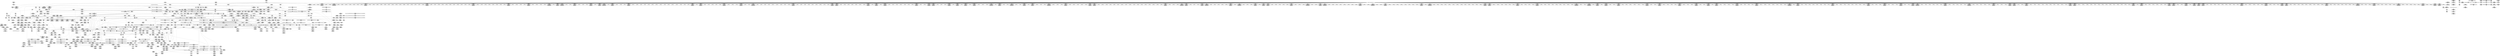 digraph {
	CE0x54231f0 [shape=record,shape=Mrecord,label="{CE0x54231f0|i32_3|*Constant*}"]
	CE0x53ec4a0 [shape=record,shape=Mrecord,label="{CE0x53ec4a0|12:_i32,_56:_i8*,_:_CRE_569,570_}"]
	CE0x540dd40 [shape=record,shape=Mrecord,label="{CE0x540dd40|i64*_getelementptr_inbounds_(_8_x_i64_,_8_x_i64_*___llvm_gcov_ctr154,_i64_0,_i64_5)|*Constant*|*SummSource*}"]
	CE0x53f5c80 [shape=record,shape=Mrecord,label="{CE0x53f5c80|12:_i32,_56:_i8*,_:_CRE_885,886_}"]
	CE0x5407530 [shape=record,shape=Mrecord,label="{CE0x5407530|avc_has_perm:_requested|Function::avc_has_perm&Arg::requested::}"]
	CE0x53f8d30 [shape=record,shape=Mrecord,label="{CE0x53f8d30|12:_i32,_56:_i8*,_:_CRE_926,927_}"]
	CE0x53dcde0 [shape=record,shape=Mrecord,label="{CE0x53dcde0|12:_i32,_56:_i8*,_:_CRE_168,169_}"]
	CE0x539a780 [shape=record,shape=Mrecord,label="{CE0x539a780|i64_5|*Constant*|*SummSource*}"]
	CE0x54293a0 [shape=record,shape=Mrecord,label="{CE0x54293a0|i64*_getelementptr_inbounds_(_5_x_i64_,_5_x_i64_*___llvm_gcov_ctr155,_i64_0,_i64_4)|*Constant*}"]
	CE0x53e8a50 [shape=record,shape=Mrecord,label="{CE0x53e8a50|12:_i32,_56:_i8*,_:_CRE_475,476_}"]
	CE0x5362920 [shape=record,shape=Mrecord,label="{CE0x5362920|selinux_quota_on:_land.lhs.true2|*SummSink*}"]
	CE0x539efc0 [shape=record,shape=Mrecord,label="{CE0x539efc0|selinux_quota_on:_tmp11|security/selinux/hooks.c,2044}"]
	CE0x53ea3b0 [shape=record,shape=Mrecord,label="{CE0x53ea3b0|12:_i32,_56:_i8*,_:_CRE_520,528_|*MultipleSource*|Function::inode_has_perm&Arg::inode::|*LoadInst*|security/selinux/hooks.c,1627|security/selinux/hooks.c,1611}"]
	CE0x538df20 [shape=record,shape=Mrecord,label="{CE0x538df20|get_current:_tmp3|*SummSink*}"]
	CE0x53dccb0 [shape=record,shape=Mrecord,label="{CE0x53dccb0|12:_i32,_56:_i8*,_:_CRE_167,168_}"]
	CE0x5364bd0 [shape=record,shape=Mrecord,label="{CE0x5364bd0|104:_%struct.inode*,_:_CRE_156,157_}"]
	CE0x53b5ce0 [shape=record,shape=Mrecord,label="{CE0x53b5ce0|104:_%struct.inode*,_:_CRE_206,207_}"]
	CE0x53d5aa0 [shape=record,shape=Mrecord,label="{CE0x53d5aa0|0:_i32,_4:_i32,_8:_i32,_12:_i32,_:_CMRE_4,8_|*MultipleSource*|security/selinux/hooks.c,196|*LoadInst*|security/selinux/hooks.c,196|security/selinux/hooks.c,197}"]
	CE0x53933e0 [shape=record,shape=Mrecord,label="{CE0x53933e0|__validate_creds:_tmp1}"]
	CE0x5395fd0 [shape=record,shape=Mrecord,label="{CE0x5395fd0|inode_has_perm:_tmp1|*SummSource*}"]
	CE0x53ddd50 [shape=record,shape=Mrecord,label="{CE0x53ddd50|12:_i32,_56:_i8*,_:_CRE_181,182_}"]
	CE0x53dbe70 [shape=record,shape=Mrecord,label="{CE0x53dbe70|12:_i32,_56:_i8*,_:_CRE_155,156_}"]
	CE0x535b180 [shape=record,shape=Mrecord,label="{CE0x535b180|selinux_quota_on:_if.then|*SummSink*}"]
	CE0x53c2b50 [shape=record,shape=Mrecord,label="{CE0x53c2b50|COLLAPSED:_GCMRE___llvm_gcov_ctr131_internal_global_2_x_i64_zeroinitializer:_elem_0:default:}"]
	CE0x53f10c0 [shape=record,shape=Mrecord,label="{CE0x53f10c0|12:_i32,_56:_i8*,_:_CRE_672,680_|*MultipleSource*|Function::inode_has_perm&Arg::inode::|*LoadInst*|security/selinux/hooks.c,1627|security/selinux/hooks.c,1611}"]
	CE0x53af590 [shape=record,shape=Mrecord,label="{CE0x53af590|104:_%struct.inode*,_:_CRE_88,89_}"]
	CE0x540ac20 [shape=record,shape=Mrecord,label="{CE0x540ac20|i64_4|*Constant*}"]
	CE0x537c600 [shape=record,shape=Mrecord,label="{CE0x537c600|_call_void_mcount()_#3}"]
	CE0x53946f0 [shape=record,shape=Mrecord,label="{CE0x53946f0|i64*_getelementptr_inbounds_(_8_x_i64_,_8_x_i64_*___llvm_gcov_ctr154,_i64_0,_i64_1)|*Constant*}"]
	CE0x5372d90 [shape=record,shape=Mrecord,label="{CE0x5372d90|i32_2044|*Constant*|*SummSink*}"]
	CE0x5371610 [shape=record,shape=Mrecord,label="{CE0x5371610|%struct.task_struct*_(%struct.task_struct**)*_asm_movq_%gs:$_1:P_,$0_,_r,im,_dirflag_,_fpsr_,_flags_|*SummSource*}"]
	CE0x53e93f0 [shape=record,shape=Mrecord,label="{CE0x53e93f0|12:_i32,_56:_i8*,_:_CRE_484,485_}"]
	CE0x5391f40 [shape=record,shape=Mrecord,label="{CE0x5391f40|inode_has_perm:_tmp}"]
	CE0x53e38e0 [shape=record,shape=Mrecord,label="{CE0x53e38e0|12:_i32,_56:_i8*,_:_CRE_281,282_}"]
	CE0x53c5540 [shape=record,shape=Mrecord,label="{CE0x53c5540|i64*_getelementptr_inbounds_(_2_x_i64_,_2_x_i64_*___llvm_gcov_ctr98,_i64_0,_i64_0)|*Constant*|*SummSource*}"]
	CE0x53c5f10 [shape=record,shape=Mrecord,label="{CE0x53c5f10|__validate_creds:_tmp6|include/linux/cred.h,174}"]
	CE0x53e6ee0 [shape=record,shape=Mrecord,label="{CE0x53e6ee0|12:_i32,_56:_i8*,_:_CRE_392,400_|*MultipleSource*|Function::inode_has_perm&Arg::inode::|*LoadInst*|security/selinux/hooks.c,1627|security/selinux/hooks.c,1611}"]
	CE0x53cd280 [shape=record,shape=Mrecord,label="{CE0x53cd280|i64*_getelementptr_inbounds_(_8_x_i64_,_8_x_i64_*___llvm_gcov_ctr154,_i64_0,_i64_1)|*Constant*|*SummSink*}"]
	CE0x53938e0 [shape=record,shape=Mrecord,label="{CE0x53938e0|12:_i32,_56:_i8*,_:_CRE_0,2_|*MultipleSource*|Function::inode_has_perm&Arg::inode::|*LoadInst*|security/selinux/hooks.c,1627|security/selinux/hooks.c,1611}"]
	CE0x540e830 [shape=record,shape=Mrecord,label="{CE0x540e830|inode_has_perm:_tmp12|security/selinux/hooks.c,1612}"]
	CE0x53e0a80 [shape=record,shape=Mrecord,label="{CE0x53e0a80|12:_i32,_56:_i8*,_:_CRE_242,243_}"]
	CE0x538d7d0 [shape=record,shape=Mrecord,label="{CE0x538d7d0|dentry_has_perm:_tmp}"]
	CE0x53c2bc0 [shape=record,shape=Mrecord,label="{CE0x53c2bc0|cred_sid:_tmp|*SummSource*}"]
	CE0x53c9c60 [shape=record,shape=Mrecord,label="{CE0x53c9c60|dentry_has_perm:_dentry1|security/selinux/hooks.c,1631|*SummSource*}"]
	CE0x53846f0 [shape=record,shape=Mrecord,label="{CE0x53846f0|selinux_quota_on:_tmp21|security/selinux/hooks.c,2044|*SummSource*}"]
	CE0x53b63b0 [shape=record,shape=Mrecord,label="{CE0x53b63b0|104:_%struct.inode*,_:_CRE_213,214_}"]
	CE0x53f4d10 [shape=record,shape=Mrecord,label="{CE0x53f4d10|12:_i32,_56:_i8*,_:_CRE_872,873_}"]
	CE0x53cb550 [shape=record,shape=Mrecord,label="{CE0x53cb550|inode_has_perm:_perms|Function::inode_has_perm&Arg::perms::|*SummSource*}"]
	CE0x5390630 [shape=record,shape=Mrecord,label="{CE0x5390630|_call_void_mcount()_#3|*SummSink*}"]
	CE0x536a190 [shape=record,shape=Mrecord,label="{CE0x536a190|selinux_quota_on:_tmp13|security/selinux/hooks.c,2044|*SummSink*}"]
	CE0x5391570 [shape=record,shape=Mrecord,label="{CE0x5391570|__validate_creds:_cred|Function::__validate_creds&Arg::cred::|*SummSink*}"]
	CE0x665bbe0 [shape=record,shape=Mrecord,label="{CE0x665bbe0|selinux_quota_on:_tmp8|security/selinux/hooks.c,2044}"]
	CE0x535b7b0 [shape=record,shape=Mrecord,label="{CE0x535b7b0|selinux_quota_on:_tobool|security/selinux/hooks.c,2044}"]
	CE0x5388780 [shape=record,shape=Mrecord,label="{CE0x5388780|selinux_quota_on:_tmp17|security/selinux/hooks.c,2044|*SummSink*}"]
	CE0x542a620 [shape=record,shape=Mrecord,label="{CE0x542a620|__validate_creds:_tmp9|include/linux/cred.h,175|*SummSource*}"]
	CE0x537bb00 [shape=record,shape=Mrecord,label="{CE0x537bb00|selinux_quota_on:_tmp15|security/selinux/hooks.c,2044}"]
	CE0x5362190 [shape=record,shape=Mrecord,label="{CE0x5362190|selinux_quota_on:_if.then}"]
	CE0x54079e0 [shape=record,shape=Mrecord,label="{CE0x54079e0|inode_has_perm:_sid3|security/selinux/hooks.c,1617|*SummSource*}"]
	CE0x53694f0 [shape=record,shape=Mrecord,label="{CE0x53694f0|selinux_quota_on:_tmp5|security/selinux/hooks.c,2044}"]
	CE0x5391d00 [shape=record,shape=Mrecord,label="{CE0x5391d00|i32_22|*Constant*|*SummSource*}"]
	CE0x53f50a0 [shape=record,shape=Mrecord,label="{CE0x53f50a0|12:_i32,_56:_i8*,_:_CRE_875,876_}"]
	CE0x53c2cc0 [shape=record,shape=Mrecord,label="{CE0x53c2cc0|i32_4|*Constant*|*SummSink*}"]
	CE0x53db750 [shape=record,shape=Mrecord,label="{CE0x53db750|12:_i32,_56:_i8*,_:_CRE_149,150_}"]
	CE0x53b6c00 [shape=record,shape=Mrecord,label="{CE0x53b6c00|104:_%struct.inode*,_:_CRE_220,221_}"]
	CE0x53f4f70 [shape=record,shape=Mrecord,label="{CE0x53f4f70|12:_i32,_56:_i8*,_:_CRE_874,875_}"]
	CE0x53afd20 [shape=record,shape=Mrecord,label="{CE0x53afd20|104:_%struct.inode*,_:_CRE_94,95_}"]
	CE0x5364630 [shape=record,shape=Mrecord,label="{CE0x5364630|104:_%struct.inode*,_:_CRE_150,151_}"]
	CE0x538fed0 [shape=record,shape=Mrecord,label="{CE0x538fed0|dentry_has_perm:_tmp2|*SummSource*}"]
	CE0x53e5ee0 [shape=record,shape=Mrecord,label="{CE0x53e5ee0|12:_i32,_56:_i8*,_:_CRE_320,328_|*MultipleSource*|Function::inode_has_perm&Arg::inode::|*LoadInst*|security/selinux/hooks.c,1627|security/selinux/hooks.c,1611}"]
	CE0x5382110 [shape=record,shape=Mrecord,label="{CE0x5382110|GLOBAL:_get_current|*Constant*|*SummSink*}"]
	CE0x536e890 [shape=record,shape=Mrecord,label="{CE0x536e890|i64*_getelementptr_inbounds_(_11_x_i64_,_11_x_i64_*___llvm_gcov_ctr152,_i64_0,_i64_0)|*Constant*}"]
	CE0x53cf3f0 [shape=record,shape=Mrecord,label="{CE0x53cf3f0|inode_has_perm:_tmp4|security/selinux/hooks.c,1609}"]
	CE0x53cbbc0 [shape=record,shape=Mrecord,label="{CE0x53cbbc0|inode_has_perm:_adp|Function::inode_has_perm&Arg::adp::|*SummSink*}"]
	CE0x5367980 [shape=record,shape=Mrecord,label="{CE0x5367980|i64*_getelementptr_inbounds_(_11_x_i64_,_11_x_i64_*___llvm_gcov_ctr152,_i64_0,_i64_8)|*Constant*|*SummSource*}"]
	CE0x5361020 [shape=record,shape=Mrecord,label="{CE0x5361020|i64_5|*Constant*|*SummSink*}"]
	CE0x53c9b40 [shape=record,shape=Mrecord,label="{CE0x53c9b40|dentry_has_perm:_dentry1|security/selinux/hooks.c,1631}"]
	CE0x53ed1b0 [shape=record,shape=Mrecord,label="{CE0x53ed1b0|12:_i32,_56:_i8*,_:_CRE_580,581_}"]
	CE0x537ceb0 [shape=record,shape=Mrecord,label="{CE0x537ceb0|selinux_quota_on:_call5|security/selinux/hooks.c,2046|*SummSource*}"]
	CE0x53856a0 [shape=record,shape=Mrecord,label="{CE0x53856a0|selinux_quota_on:_tmp18|security/selinux/hooks.c,2044|*SummSource*}"]
	CE0x5373060 [shape=record,shape=Mrecord,label="{CE0x5373060|dentry_has_perm:_tmp2}"]
	CE0x5360ec0 [shape=record,shape=Mrecord,label="{CE0x5360ec0|selinux_quota_on:_call|security/selinux/hooks.c,2044|*SummSink*}"]
	CE0x5393070 [shape=record,shape=Mrecord,label="{CE0x5393070|i64*_getelementptr_inbounds_(_8_x_i64_,_8_x_i64_*___llvm_gcov_ctr154,_i64_0,_i64_0)|*Constant*}"]
	CE0x53782e0 [shape=record,shape=Mrecord,label="{CE0x53782e0|i1_true|*Constant*}"]
	CE0x53ebc50 [shape=record,shape=Mrecord,label="{CE0x53ebc50|12:_i32,_56:_i8*,_:_CRE_562,563_}"]
	CE0x5422cf0 [shape=record,shape=Mrecord,label="{CE0x5422cf0|inode_has_perm:_tmp16|security/selinux/hooks.c,1615|*SummSource*}"]
	CE0x53ca810 [shape=record,shape=Mrecord,label="{CE0x53ca810|inode_has_perm:_entry|*SummSink*}"]
	CE0x53e25e0 [shape=record,shape=Mrecord,label="{CE0x53e25e0|12:_i32,_56:_i8*,_:_CRE_265,266_}"]
	CE0x5383450 [shape=record,shape=Mrecord,label="{CE0x5383450|i64*_getelementptr_inbounds_(_11_x_i64_,_11_x_i64_*___llvm_gcov_ctr152,_i64_0,_i64_9)|*Constant*}"]
	CE0x53f58f0 [shape=record,shape=Mrecord,label="{CE0x53f58f0|12:_i32,_56:_i8*,_:_CRE_882,883_}"]
	CE0x536a3d0 [shape=record,shape=Mrecord,label="{CE0x536a3d0|selinux_quota_on:_tmp14|security/selinux/hooks.c,2044}"]
	CE0x53e4720 [shape=record,shape=Mrecord,label="{CE0x53e4720|12:_i32,_56:_i8*,_:_CRE_293,294_}"]
	CE0x53912a0 [shape=record,shape=Mrecord,label="{CE0x53912a0|__validate_creds:_tmp1|*SummSink*}"]
	CE0x537cd50 [shape=record,shape=Mrecord,label="{CE0x537cd50|dentry_has_perm:_entry}"]
	CE0x53c5c10 [shape=record,shape=Mrecord,label="{CE0x53c5c10|dentry_has_perm:_tmp4|*LoadInst*|security/selinux/hooks.c,1627}"]
	CE0x53e3da0 [shape=record,shape=Mrecord,label="{CE0x53e3da0|12:_i32,_56:_i8*,_:_CRE_285,286_}"]
	CE0x54088a0 [shape=record,shape=Mrecord,label="{CE0x54088a0|inode_has_perm:_and|security/selinux/hooks.c,1611}"]
	CE0x5369c50 [shape=record,shape=Mrecord,label="{CE0x5369c50|i8*_getelementptr_inbounds_(_25_x_i8_,_25_x_i8_*_.str3,_i32_0,_i32_0)|*Constant*|*SummSink*}"]
	CE0x53e8c00 [shape=record,shape=Mrecord,label="{CE0x53e8c00|12:_i32,_56:_i8*,_:_CRE_477,478_}"]
	CE0x5368000 [shape=record,shape=Mrecord,label="{CE0x5368000|i32_5|*Constant*|*SummSource*}"]
	CE0x540c460 [shape=record,shape=Mrecord,label="{CE0x540c460|inode_has_perm:_tmp8|security/selinux/hooks.c,1611|*SummSource*}"]
	CE0x538bc30 [shape=record,shape=Mrecord,label="{CE0x538bc30|104:_%struct.inode*,_:_CRE_296,304_|*MultipleSource*|Function::selinux_quota_on&Arg::dentry::|Function::dentry_has_perm&Arg::dentry::|security/selinux/hooks.c,1627}"]
	CE0x540c180 [shape=record,shape=Mrecord,label="{CE0x540c180|GLOBAL:___llvm_gcov_ctr154|Global_var:__llvm_gcov_ctr154|*SummSink*}"]
	CE0x5389160 [shape=record,shape=Mrecord,label="{CE0x5389160|cred_sid:_tmp5|security/selinux/hooks.c,196}"]
	CE0x540d870 [shape=record,shape=Mrecord,label="{CE0x540d870|inode_has_perm:_tmp10|security/selinux/hooks.c,1611|*SummSink*}"]
	CE0x5369680 [shape=record,shape=Mrecord,label="{CE0x5369680|selinux_quota_on:_tmp11|security/selinux/hooks.c,2044|*SummSink*}"]
	CE0x7138b40 [shape=record,shape=Mrecord,label="{CE0x7138b40|_call_void_lockdep_rcu_suspicious(i8*_getelementptr_inbounds_(_25_x_i8_,_25_x_i8_*_.str3,_i32_0,_i32_0),_i32_2044,_i8*_getelementptr_inbounds_(_45_x_i8_,_45_x_i8_*_.str12,_i32_0,_i32_0))_#10,_!dbg_!27728|security/selinux/hooks.c,2044|*SummSource*}"]
	CE0x53ce500 [shape=record,shape=Mrecord,label="{CE0x53ce500|i32_4|*Constant*|*SummSource*}"]
	CE0x5428ed0 [shape=record,shape=Mrecord,label="{CE0x5428ed0|GLOBAL:___invalid_creds|*Constant*|*SummSource*}"]
	"CONST[source:0(mediator),value:2(dynamic)][purpose:{object}]"
	CE0x54055c0 [shape=record,shape=Mrecord,label="{CE0x54055c0|__validate_creds:_if.then}"]
	CE0x536b5d0 [shape=record,shape=Mrecord,label="{CE0x536b5d0|get_current:_entry}"]
	CE0x53ecbc0 [shape=record,shape=Mrecord,label="{CE0x53ecbc0|12:_i32,_56:_i8*,_:_CRE_575,576_}"]
	CE0x5383380 [shape=record,shape=Mrecord,label="{CE0x5383380|i8*_getelementptr_inbounds_(_45_x_i8_,_45_x_i8_*_.str12,_i32_0,_i32_0)|*Constant*|*SummSink*}"]
	CE0x71fa9f0 [shape=record,shape=Mrecord,label="{CE0x71fa9f0|GLOBAL:_selinux_quota_on.__warned|Global_var:selinux_quota_on.__warned|*SummSource*}"]
	CE0x53e8b00 [shape=record,shape=Mrecord,label="{CE0x53e8b00|12:_i32,_56:_i8*,_:_CRE_476,477_}"]
	CE0x53b7c00 [shape=record,shape=Mrecord,label="{CE0x53b7c00|avc_has_perm:_ssid|Function::avc_has_perm&Arg::ssid::|*SummSink*}"]
	CE0x538c560 [shape=record,shape=Mrecord,label="{CE0x538c560|104:_%struct.inode*,_:_CRE_308,309_}"]
	CE0x53e9f70 [shape=record,shape=Mrecord,label="{CE0x53e9f70|12:_i32,_56:_i8*,_:_CRE_508,512_|*MultipleSource*|Function::inode_has_perm&Arg::inode::|*LoadInst*|security/selinux/hooks.c,1627|security/selinux/hooks.c,1611}"]
	CE0x53c8930 [shape=record,shape=Mrecord,label="{CE0x53c8930|COLLAPSED:_GCMRE___llvm_gcov_ctr98_internal_global_2_x_i64_zeroinitializer:_elem_0:default:}"]
	CE0x5361180 [shape=record,shape=Mrecord,label="{CE0x5361180|i64_1|*Constant*|*SummSink*}"]
	CE0x5428f40 [shape=record,shape=Mrecord,label="{CE0x5428f40|_call_void___invalid_creds(%struct.cred*_%cred,_i8*_%file,_i32_%line)_#10,_!dbg_!27721|include/linux/cred.h,174|*SummSink*}"]
	CE0x53f4880 [shape=record,shape=Mrecord,label="{CE0x53f4880|12:_i32,_56:_i8*,_:_CRE_868,869_}"]
	CE0x53927d0 [shape=record,shape=Mrecord,label="{CE0x53927d0|__validate_creds:_file|Function::__validate_creds&Arg::file::}"]
	CE0x5372510 [shape=record,shape=Mrecord,label="{CE0x5372510|GLOBAL:_dentry_has_perm|*Constant*|*SummSink*}"]
	CE0x5382ee0 [shape=record,shape=Mrecord,label="{CE0x5382ee0|GLOBAL:_current_task|Global_var:current_task|*SummSource*}"]
	CE0x5383c70 [shape=record,shape=Mrecord,label="{CE0x5383c70|dentry_has_perm:_bb|*SummSource*}"]
	CE0x53f51d0 [shape=record,shape=Mrecord,label="{CE0x53f51d0|12:_i32,_56:_i8*,_:_CRE_876,877_}"]
	CE0x53c6c10 [shape=record,shape=Mrecord,label="{CE0x53c6c10|_call_void___invalid_creds(%struct.cred*_%cred,_i8*_%file,_i32_%line)_#10,_!dbg_!27721|include/linux/cred.h,174}"]
	CE0x536e310 [shape=record,shape=Mrecord,label="{CE0x536e310|GLOBAL:_selinux_quota_on.__warned|Global_var:selinux_quota_on.__warned|*SummSink*}"]
	CE0x53ca460 [shape=record,shape=Mrecord,label="{CE0x53ca460|inode_has_perm:_entry}"]
	CE0x5409110 [shape=record,shape=Mrecord,label="{CE0x5409110|inode_has_perm:_lnot|security/selinux/hooks.c,1611}"]
	CE0x53b5380 [shape=record,shape=Mrecord,label="{CE0x53b5380|104:_%struct.inode*,_:_CRE_196,197_}"]
	CE0x53ddc20 [shape=record,shape=Mrecord,label="{CE0x53ddc20|12:_i32,_56:_i8*,_:_CRE_180,181_}"]
	"CONST[source:2(external),value:2(dynamic)][purpose:{subject}]"
	CE0x53bc090 [shape=record,shape=Mrecord,label="{CE0x53bc090|i64*_getelementptr_inbounds_(_5_x_i64_,_5_x_i64_*___llvm_gcov_ctr155,_i64_0,_i64_3)|*Constant*}"]
	CE0x53ce960 [shape=record,shape=Mrecord,label="{CE0x53ce960|cred_sid:_tmp1|*SummSink*}"]
	CE0x5364cc0 [shape=record,shape=Mrecord,label="{CE0x5364cc0|104:_%struct.inode*,_:_CRE_157,158_}"]
	CE0x538b5a0 [shape=record,shape=Mrecord,label="{CE0x538b5a0|104:_%struct.inode*,_:_CRE_272,280_|*MultipleSource*|Function::selinux_quota_on&Arg::dentry::|Function::dentry_has_perm&Arg::dentry::|security/selinux/hooks.c,1627}"]
	CE0x538fae0 [shape=record,shape=Mrecord,label="{CE0x538fae0|104:_%struct.inode*,_:_CRE_189,190_}"]
	CE0x53dd9c0 [shape=record,shape=Mrecord,label="{CE0x53dd9c0|12:_i32,_56:_i8*,_:_CRE_178,179_}"]
	CE0x53eae80 [shape=record,shape=Mrecord,label="{CE0x53eae80|12:_i32,_56:_i8*,_:_CRE_552,553_}"]
	CE0x53ceb30 [shape=record,shape=Mrecord,label="{CE0x53ceb30|inode_has_perm:_if.end}"]
	CE0x536a360 [shape=record,shape=Mrecord,label="{CE0x536a360|i64*_getelementptr_inbounds_(_11_x_i64_,_11_x_i64_*___llvm_gcov_ctr152,_i64_0,_i64_8)|*Constant*}"]
	CE0x536e590 [shape=record,shape=Mrecord,label="{CE0x536e590|get_current:_tmp1}"]
	CE0x53eb4e0 [shape=record,shape=Mrecord,label="{CE0x53eb4e0|12:_i32,_56:_i8*,_:_CRE_555,556_}"]
	CE0x53b6870 [shape=record,shape=Mrecord,label="{CE0x53b6870|104:_%struct.inode*,_:_CRE_217,218_}"]
	CE0x53ffe20 [shape=record,shape=Mrecord,label="{CE0x53ffe20|cred_sid:_cred|Function::cred_sid&Arg::cred::}"]
	CE0x53f1fd0 [shape=record,shape=Mrecord,label="{CE0x53f1fd0|12:_i32,_56:_i8*,_:_CRE_728,736_|*MultipleSource*|Function::inode_has_perm&Arg::inode::|*LoadInst*|security/selinux/hooks.c,1627|security/selinux/hooks.c,1611}"]
	CE0x5382610 [shape=record,shape=Mrecord,label="{CE0x5382610|selinux_quota_on:_tmp}"]
	CE0x53b41f0 [shape=record,shape=Mrecord,label="{CE0x53b41f0|dentry_has_perm:_type|security/selinux/hooks.c,1630}"]
	CE0x5407450 [shape=record,shape=Mrecord,label="{CE0x5407450|_ret_i32_%retval.0,_!dbg_!27728|security/selinux/avc.c,775}"]
	CE0x53c41a0 [shape=record,shape=Mrecord,label="{CE0x53c41a0|12:_i32,_56:_i8*,_:_CRE_56,64_|*MultipleSource*|Function::inode_has_perm&Arg::inode::|*LoadInst*|security/selinux/hooks.c,1627|security/selinux/hooks.c,1611}"]
	CE0x53e5690 [shape=record,shape=Mrecord,label="{CE0x53e5690|12:_i32,_56:_i8*,_:_CRE_306,307_}"]
	CE0x53dfc30 [shape=record,shape=Mrecord,label="{CE0x53dfc30|12:_i32,_56:_i8*,_:_CRE_207,208_}"]
	CE0x53faf30 [shape=record,shape=Mrecord,label="{CE0x53faf30|12:_i32,_56:_i8*,_:_CRE_992,1000_|*MultipleSource*|Function::inode_has_perm&Arg::inode::|*LoadInst*|security/selinux/hooks.c,1627|security/selinux/hooks.c,1611}"]
	CE0x53f3730 [shape=record,shape=Mrecord,label="{CE0x53f3730|12:_i32,_56:_i8*,_:_CRE_824,832_|*MultipleSource*|Function::inode_has_perm&Arg::inode::|*LoadInst*|security/selinux/hooks.c,1627|security/selinux/hooks.c,1611}"]
	CE0x5391a90 [shape=record,shape=Mrecord,label="{CE0x5391a90|i32_22|*Constant*}"]
	CE0x5395250 [shape=record,shape=Mrecord,label="{CE0x5395250|__validate_creds:_call|include/linux/cred.h,173}"]
	CE0x540c350 [shape=record,shape=Mrecord,label="{CE0x540c350|inode_has_perm:_tmp8|security/selinux/hooks.c,1611}"]
	CE0x5395620 [shape=record,shape=Mrecord,label="{CE0x5395620|i64*_getelementptr_inbounds_(_8_x_i64_,_8_x_i64_*___llvm_gcov_ctr154,_i64_0,_i64_0)|*Constant*|*SummSink*}"]
	CE0x53b3cc0 [shape=record,shape=Mrecord,label="{CE0x53b3cc0|GLOBAL:___llvm_gcov_ctr155|Global_var:__llvm_gcov_ctr155}"]
	CE0x53dd630 [shape=record,shape=Mrecord,label="{CE0x53dd630|12:_i32,_56:_i8*,_:_CRE_175,176_}"]
	CE0x5372640 [shape=record,shape=Mrecord,label="{CE0x5372640|GLOBAL:_dentry_has_perm|*Constant*|*SummSource*}"]
	CE0x53c02a0 [shape=record,shape=Mrecord,label="{CE0x53c02a0|__validate_creds:_expval|include/linux/cred.h,173|*SummSource*}"]
	CE0x53cec30 [shape=record,shape=Mrecord,label="{CE0x53cec30|inode_has_perm:_if.end|*SummSink*}"]
	CE0x53f6270 [shape=record,shape=Mrecord,label="{CE0x53f6270|12:_i32,_56:_i8*,_:_CRE_890,891_}"]
	CE0x53eed00 [shape=record,shape=Mrecord,label="{CE0x53eed00|12:_i32,_56:_i8*,_:_CRE_603,604_}"]
	CE0x5381cb0 [shape=record,shape=Mrecord,label="{CE0x5381cb0|selinux_quota_on:_call3|security/selinux/hooks.c,2044|*SummSink*}"]
	CE0x53fae00 [shape=record,shape=Mrecord,label="{CE0x53fae00|12:_i32,_56:_i8*,_:_CRE_988,992_|*MultipleSource*|Function::inode_has_perm&Arg::inode::|*LoadInst*|security/selinux/hooks.c,1627|security/selinux/hooks.c,1611}"]
	CE0x53dc6c0 [shape=record,shape=Mrecord,label="{CE0x53dc6c0|12:_i32,_56:_i8*,_:_CRE_162,163_}"]
	CE0x5360a20 [shape=record,shape=Mrecord,label="{CE0x5360a20|selinux_quota_on:_do.body|*SummSource*}"]
	CE0x53d8e00 [shape=record,shape=Mrecord,label="{CE0x53d8e00|cred_sid:_tmp6|security/selinux/hooks.c,197|*SummSink*}"]
	CE0x542a4b0 [shape=record,shape=Mrecord,label="{CE0x542a4b0|__validate_creds:_tmp9|include/linux/cred.h,175}"]
	CE0x53730d0 [shape=record,shape=Mrecord,label="{CE0x53730d0|dentry_has_perm:_tmp1}"]
	CE0x53d2f40 [shape=record,shape=Mrecord,label="{CE0x53d2f40|i8_10|*Constant*|*SummSink*}"]
	CE0x53e2aa0 [shape=record,shape=Mrecord,label="{CE0x53e2aa0|12:_i32,_56:_i8*,_:_CRE_269,270_}"]
	CE0x5368340 [shape=record,shape=Mrecord,label="{CE0x5368340|i32_0|*Constant*}"]
	CE0x53b00e0 [shape=record,shape=Mrecord,label="{CE0x53b00e0|104:_%struct.inode*,_:_CRE_112,144_|*MultipleSource*|Function::selinux_quota_on&Arg::dentry::|Function::dentry_has_perm&Arg::dentry::|security/selinux/hooks.c,1627}"]
	CE0x5365aa0 [shape=record,shape=Mrecord,label="{CE0x5365aa0|_call_void_mcount()_#3|*SummSink*}"]
	CE0x53e3ed0 [shape=record,shape=Mrecord,label="{CE0x53e3ed0|12:_i32,_56:_i8*,_:_CRE_286,287_}"]
	CE0x53fa8a0 [shape=record,shape=Mrecord,label="{CE0x53fa8a0|12:_i32,_56:_i8*,_:_CRE_980,981_}"]
	CE0x538f180 [shape=record,shape=Mrecord,label="{CE0x538f180|104:_%struct.inode*,_:_CRE_179,180_}"]
	CE0x53f84e0 [shape=record,shape=Mrecord,label="{CE0x53f84e0|12:_i32,_56:_i8*,_:_CRE_919,920_}"]
	CE0x53ca710 [shape=record,shape=Mrecord,label="{CE0x53ca710|GLOBAL:_inode_has_perm|*Constant*|*SummSink*}"]
	CE0x53c1ef0 [shape=record,shape=Mrecord,label="{CE0x53c1ef0|__validate_creds:_line|Function::__validate_creds&Arg::line::|*SummSink*}"]
	CE0x537ab30 [shape=record,shape=Mrecord,label="{CE0x537ab30|selinux_quota_on:_tmp20|security/selinux/hooks.c,2044|*SummSink*}"]
	CE0x53c3560 [shape=record,shape=Mrecord,label="{CE0x53c3560|__validate_creds:_call|include/linux/cred.h,173|*SummSink*}"]
	CE0x53f7440 [shape=record,shape=Mrecord,label="{CE0x53f7440|12:_i32,_56:_i8*,_:_CRE_905,906_}"]
	CE0x53f7310 [shape=record,shape=Mrecord,label="{CE0x53f7310|12:_i32,_56:_i8*,_:_CRE_904,905_}"]
	CE0x536a500 [shape=record,shape=Mrecord,label="{CE0x536a500|selinux_quota_on:_tmp14|security/selinux/hooks.c,2044|*SummSource*}"]
	CE0x53da3d0 [shape=record,shape=Mrecord,label="{CE0x53da3d0|inode_has_perm:_tmp14|security/selinux/hooks.c,1614|*SummSink*}"]
	CE0x53e5b50 [shape=record,shape=Mrecord,label="{CE0x53e5b50|12:_i32,_56:_i8*,_:_CRE_310,311_}"]
	CE0x5388520 [shape=record,shape=Mrecord,label="{CE0x5388520|selinux_quota_on:_tmp17|security/selinux/hooks.c,2044|*SummSource*}"]
	CE0x53e6440 [shape=record,shape=Mrecord,label="{CE0x53e6440|12:_i32,_56:_i8*,_:_CRE_344,352_|*MultipleSource*|Function::inode_has_perm&Arg::inode::|*LoadInst*|security/selinux/hooks.c,1627|security/selinux/hooks.c,1611}"]
	CE0x5406900 [shape=record,shape=Mrecord,label="{CE0x5406900|i64*_getelementptr_inbounds_(_5_x_i64_,_5_x_i64_*___llvm_gcov_ctr155,_i64_0,_i64_0)|*Constant*|*SummSource*}"]
	CE0x53727b0 [shape=record,shape=Mrecord,label="{CE0x53727b0|dentry_has_perm:_entry|*SummSource*}"]
	CE0x53e1b30 [shape=record,shape=Mrecord,label="{CE0x53e1b30|12:_i32,_56:_i8*,_:_CRE_256,257_}"]
	CE0x5390530 [shape=record,shape=Mrecord,label="{CE0x5390530|_call_void_mcount()_#3|*SummSource*}"]
	CE0x53de6d0 [shape=record,shape=Mrecord,label="{CE0x53de6d0|12:_i32,_56:_i8*,_:_CRE_189,190_}"]
	CE0x53d9970 [shape=record,shape=Mrecord,label="{CE0x53d9970|i64*_getelementptr_inbounds_(_8_x_i64_,_8_x_i64_*___llvm_gcov_ctr154,_i64_0,_i64_6)|*Constant*}"]
	CE0x53cc1b0 [shape=record,shape=Mrecord,label="{CE0x53cc1b0|GLOBAL:___validate_creds|*Constant*|*SummSink*}"]
	CE0x536d160 [shape=record,shape=Mrecord,label="{CE0x536d160|get_current:_entry|*SummSource*}"]
	"CONST[source:0(mediator),value:2(dynamic)][purpose:{subject}]"
	CE0x53e4be0 [shape=record,shape=Mrecord,label="{CE0x53e4be0|12:_i32,_56:_i8*,_:_CRE_297,298_}"]
	CE0x53eb9f0 [shape=record,shape=Mrecord,label="{CE0x53eb9f0|12:_i32,_56:_i8*,_:_CRE_560,561_}"]
	CE0x53e0e50 [shape=record,shape=Mrecord,label="{CE0x53e0e50|12:_i32,_56:_i8*,_:_CRE_245,246_}"]
	CE0x5400290 [shape=record,shape=Mrecord,label="{CE0x5400290|_ret_i32_%tmp6,_!dbg_!27716|security/selinux/hooks.c,197|*SummSource*}"]
	CE0x536f520 [shape=record,shape=Mrecord,label="{CE0x536f520|12:_i32,_56:_i8*,_:_CRE_140,141_}"]
	CE0x53e4260 [shape=record,shape=Mrecord,label="{CE0x53e4260|12:_i32,_56:_i8*,_:_CRE_289,290_}"]
	CE0x53c9a40 [shape=record,shape=Mrecord,label="{CE0x53c9a40|dentry_has_perm:_dentry1|security/selinux/hooks.c,1631|*SummSink*}"]
	CE0x71faa60 [shape=record,shape=Mrecord,label="{CE0x71faa60|selinux_quota_on:_tmp7|security/selinux/hooks.c,2044|*SummSource*}"]
	CE0x5393fe0 [shape=record,shape=Mrecord,label="{CE0x5393fe0|__validate_creds:_tobool|include/linux/cred.h,173}"]
	CE0x53e4130 [shape=record,shape=Mrecord,label="{CE0x53e4130|12:_i32,_56:_i8*,_:_CRE_288,289_}"]
	CE0x53f77d0 [shape=record,shape=Mrecord,label="{CE0x53f77d0|12:_i32,_56:_i8*,_:_CRE_908,909_}"]
	CE0x5404ae0 [shape=record,shape=Mrecord,label="{CE0x5404ae0|inode_has_perm:_tmp19|security/selinux/hooks.c,1618|*SummSource*}"]
	CE0x53c6630 [shape=record,shape=Mrecord,label="{CE0x53c6630|__validate_creds:_tmp7|include/linux/cred.h,174}"]
	CE0x53faaa0 [shape=record,shape=Mrecord,label="{CE0x53faaa0|12:_i32,_56:_i8*,_:_CRE_982,983_}"]
	CE0x54046c0 [shape=record,shape=Mrecord,label="{CE0x54046c0|i64*_getelementptr_inbounds_(_8_x_i64_,_8_x_i64_*___llvm_gcov_ctr154,_i64_0,_i64_7)|*Constant*|*SummSource*}"]
	CE0x53dc7f0 [shape=record,shape=Mrecord,label="{CE0x53dc7f0|12:_i32,_56:_i8*,_:_CRE_163,164_}"]
	CE0x5378180 [shape=record,shape=Mrecord,label="{CE0x5378180|__validate_creds:_lnot|include/linux/cred.h,173|*SummSource*}"]
	CE0x53e1a00 [shape=record,shape=Mrecord,label="{CE0x53e1a00|12:_i32,_56:_i8*,_:_CRE_255,256_}"]
	CE0x537f270 [shape=record,shape=Mrecord,label="{CE0x537f270|i8_1|*Constant*|*SummSource*}"]
	CE0x53de800 [shape=record,shape=Mrecord,label="{CE0x53de800|12:_i32,_56:_i8*,_:_CRE_190,191_}"]
	CE0x53620e0 [shape=record,shape=Mrecord,label="{CE0x53620e0|i64_2|*Constant*|*SummSource*}"]
	CE0x540ec20 [shape=record,shape=Mrecord,label="{CE0x540ec20|i32_512|*Constant*|*SummSource*}"]
	CE0x53dd760 [shape=record,shape=Mrecord,label="{CE0x53dd760|12:_i32,_56:_i8*,_:_CRE_176,177_}"]
	CE0x53f4be0 [shape=record,shape=Mrecord,label="{CE0x53f4be0|12:_i32,_56:_i8*,_:_CRE_871,872_}"]
	CE0x53f1bf0 [shape=record,shape=Mrecord,label="{CE0x53f1bf0|12:_i32,_56:_i8*,_:_CRE_704,712_|*MultipleSource*|Function::inode_has_perm&Arg::inode::|*LoadInst*|security/selinux/hooks.c,1627|security/selinux/hooks.c,1611}"]
	CE0x53ddaf0 [shape=record,shape=Mrecord,label="{CE0x53ddaf0|12:_i32,_56:_i8*,_:_CRE_179,180_}"]
	CE0x53dcf10 [shape=record,shape=Mrecord,label="{CE0x53dcf10|12:_i32,_56:_i8*,_:_CRE_169,170_}"]
	CE0x539cba0 [shape=record,shape=Mrecord,label="{CE0x539cba0|selinux_quota_on:_tmp10|security/selinux/hooks.c,2044}"]
	CE0x53de0e0 [shape=record,shape=Mrecord,label="{CE0x53de0e0|12:_i32,_56:_i8*,_:_CRE_184,185_}"]
	CE0x5382b30 [shape=record,shape=Mrecord,label="{CE0x5382b30|i32_0|*Constant*}"]
	CE0x5375850 [shape=record,shape=Mrecord,label="{CE0x5375850|inode_has_perm:_tmp3}"]
	CE0x53e8f30 [shape=record,shape=Mrecord,label="{CE0x53e8f30|12:_i32,_56:_i8*,_:_CRE_480,481_}"]
	CE0x53f8c00 [shape=record,shape=Mrecord,label="{CE0x53f8c00|12:_i32,_56:_i8*,_:_CRE_925,926_}"]
	CE0x536e100 [shape=record,shape=Mrecord,label="{CE0x536e100|get_current:_tmp1|*SummSink*}"]
	CE0x53e0d50 [shape=record,shape=Mrecord,label="{CE0x53e0d50|12:_i32,_56:_i8*,_:_CRE_244,245_}"]
	CE0x54089a0 [shape=record,shape=Mrecord,label="{CE0x54089a0|inode_has_perm:_and|security/selinux/hooks.c,1611|*SummSink*}"]
	CE0x53e3420 [shape=record,shape=Mrecord,label="{CE0x53e3420|12:_i32,_56:_i8*,_:_CRE_277,278_}"]
	CE0x5392610 [shape=record,shape=Mrecord,label="{CE0x5392610|__validate_creds:_file|Function::__validate_creds&Arg::file::|*SummSink*}"]
	CE0x53de5a0 [shape=record,shape=Mrecord,label="{CE0x53de5a0|12:_i32,_56:_i8*,_:_CRE_188,189_}"]
	CE0x53e2d00 [shape=record,shape=Mrecord,label="{CE0x53e2d00|12:_i32,_56:_i8*,_:_CRE_271,272_}"]
	CE0x542a910 [shape=record,shape=Mrecord,label="{CE0x542a910|cred_sid:_bb|*SummSource*}"]
	CE0x53e3090 [shape=record,shape=Mrecord,label="{CE0x53e3090|12:_i32,_56:_i8*,_:_CRE_274,275_}"]
	CE0x53dea60 [shape=record,shape=Mrecord,label="{CE0x53dea60|12:_i32,_56:_i8*,_:_CRE_192,193_}"]
	CE0x53facd0 [shape=record,shape=Mrecord,label="{CE0x53facd0|12:_i32,_56:_i8*,_:_CRE_984,988_|*MultipleSource*|Function::inode_has_perm&Arg::inode::|*LoadInst*|security/selinux/hooks.c,1627|security/selinux/hooks.c,1611}"]
	CE0x5405860 [shape=record,shape=Mrecord,label="{CE0x5405860|__validate_creds:_if.then|*SummSink*}"]
	CE0x53b5560 [shape=record,shape=Mrecord,label="{CE0x53b5560|104:_%struct.inode*,_:_CRE_198,199_}"]
	CE0x5377010 [shape=record,shape=Mrecord,label="{CE0x5377010|cred_sid:_tmp2|*SummSink*}"]
	CE0x54050a0 [shape=record,shape=Mrecord,label="{CE0x54050a0|inode_has_perm:_tmp20|security/selinux/hooks.c,1618}"]
	CE0x53e1080 [shape=record,shape=Mrecord,label="{CE0x53e1080|12:_i32,_56:_i8*,_:_CRE_247,248_}"]
	CE0x53e2970 [shape=record,shape=Mrecord,label="{CE0x53e2970|12:_i32,_56:_i8*,_:_CRE_268,269_}"]
	CE0x540a950 [shape=record,shape=Mrecord,label="{CE0x540a950|GLOBAL:_llvm.expect.i64|*Constant*|*SummSink*}"]
	CE0x53f6d20 [shape=record,shape=Mrecord,label="{CE0x53f6d20|12:_i32,_56:_i8*,_:_CRE_899,900_}"]
	CE0x53f91f0 [shape=record,shape=Mrecord,label="{CE0x53f91f0|12:_i32,_56:_i8*,_:_CRE_930,931_}"]
	CE0x53e4850 [shape=record,shape=Mrecord,label="{CE0x53e4850|12:_i32,_56:_i8*,_:_CRE_294,295_}"]
	CE0x5366bf0 [shape=record,shape=Mrecord,label="{CE0x5366bf0|selinux_quota_on:_tmp5|security/selinux/hooks.c,2044|*SummSource*}"]
	CE0x53cf100 [shape=record,shape=Mrecord,label="{CE0x53cf100|cred_sid:_tmp2}"]
	CE0x53f5690 [shape=record,shape=Mrecord,label="{CE0x53f5690|12:_i32,_56:_i8*,_:_CRE_880,881_}"]
	CE0x53b0ff0 [shape=record,shape=Mrecord,label="{CE0x53b0ff0|i64*_getelementptr_inbounds_(_2_x_i64_,_2_x_i64_*___llvm_gcov_ctr153,_i64_0,_i64_1)|*Constant*}"]
	CE0x53860c0 [shape=record,shape=Mrecord,label="{CE0x53860c0|dentry_has_perm:_av|Function::dentry_has_perm&Arg::av::|*SummSink*}"]
	CE0x5394760 [shape=record,shape=Mrecord,label="{CE0x5394760|i64*_getelementptr_inbounds_(_8_x_i64_,_8_x_i64_*___llvm_gcov_ctr154,_i64_0,_i64_1)|*Constant*|*SummSource*}"]
	CE0x53e37b0 [shape=record,shape=Mrecord,label="{CE0x53e37b0|12:_i32,_56:_i8*,_:_CRE_280,281_}"]
	CE0x542a8a0 [shape=record,shape=Mrecord,label="{CE0x542a8a0|i64*_getelementptr_inbounds_(_2_x_i64_,_2_x_i64_*___llvm_gcov_ctr131,_i64_0,_i64_0)|*Constant*}"]
	CE0x53e9b10 [shape=record,shape=Mrecord,label="{CE0x53e9b10|12:_i32,_56:_i8*,_:_CRE_500,504_|*MultipleSource*|Function::inode_has_perm&Arg::inode::|*LoadInst*|security/selinux/hooks.c,1627|security/selinux/hooks.c,1611}"]
	CE0x535ace0 [shape=record,shape=Mrecord,label="{CE0x535ace0|selinux_quota_on:_land.lhs.true}"]
	CE0x53d84e0 [shape=record,shape=Mrecord,label="{CE0x53d84e0|cred_sid:_tmp6|security/selinux/hooks.c,197}"]
	CE0x535e050 [shape=record,shape=Mrecord,label="{CE0x535e050|selinux_quota_on:_do.end|*SummSink*}"]
	CE0x53660b0 [shape=record,shape=Mrecord,label="{CE0x53660b0|selinux_quota_on:_tmp12|security/selinux/hooks.c,2044|*SummSink*}"]
	CE0x53c3d80 [shape=record,shape=Mrecord,label="{CE0x53c3d80|cred_sid:_tmp3|*SummSource*}"]
	CE0x53dd500 [shape=record,shape=Mrecord,label="{CE0x53dd500|12:_i32,_56:_i8*,_:_CRE_174,175_}"]
	CE0x538ebe0 [shape=record,shape=Mrecord,label="{CE0x538ebe0|104:_%struct.inode*,_:_CRE_173,174_}"]
	CE0x53cce50 [shape=record,shape=Mrecord,label="{CE0x53cce50|_call_void_mcount()_#3|*SummSink*}"]
	CE0x53e2bd0 [shape=record,shape=Mrecord,label="{CE0x53e2bd0|12:_i32,_56:_i8*,_:_CRE_270,271_}"]
	CE0x53e2f60 [shape=record,shape=Mrecord,label="{CE0x53e2f60|12:_i32,_56:_i8*,_:_CRE_273,274_}"]
	CE0x53f3950 [shape=record,shape=Mrecord,label="{CE0x53f3950|12:_i32,_56:_i8*,_:_CRE_832,840_|*MultipleSource*|Function::inode_has_perm&Arg::inode::|*LoadInst*|security/selinux/hooks.c,1627|security/selinux/hooks.c,1611}"]
	CE0x53ec830 [shape=record,shape=Mrecord,label="{CE0x53ec830|12:_i32,_56:_i8*,_:_CRE_572,573_}"]
	CE0x5370bd0 [shape=record,shape=Mrecord,label="{CE0x5370bd0|selinux_quota_on:_tmp19|security/selinux/hooks.c,2044|*SummSource*}"]
	CE0x5364ea0 [shape=record,shape=Mrecord,label="{CE0x5364ea0|104:_%struct.inode*,_:_CRE_159,160_}"]
	CE0x5392950 [shape=record,shape=Mrecord,label="{CE0x5392950|__validate_creds:_file|Function::__validate_creds&Arg::file::|*SummSource*}"]
	CE0x5381960 [shape=record,shape=Mrecord,label="{CE0x5381960|_call_void_lockdep_rcu_suspicious(i8*_getelementptr_inbounds_(_25_x_i8_,_25_x_i8_*_.str3,_i32_0,_i32_0),_i32_2044,_i8*_getelementptr_inbounds_(_45_x_i8_,_45_x_i8_*_.str12,_i32_0,_i32_0))_#10,_!dbg_!27728|security/selinux/hooks.c,2044|*SummSink*}"]
	CE0x54060f0 [shape=record,shape=Mrecord,label="{CE0x54060f0|__validate_creds:_lnot.ext|include/linux/cred.h,173|*SummSink*}"]
	CE0x53e18d0 [shape=record,shape=Mrecord,label="{CE0x53e18d0|12:_i32,_56:_i8*,_:_CRE_254,255_}"]
	CE0x53ceac0 [shape=record,shape=Mrecord,label="{CE0x53ceac0|inode_has_perm:_if.then|*SummSource*}"]
	CE0x54005d0 [shape=record,shape=Mrecord,label="{CE0x54005d0|i32_10|*Constant*|*SummSource*}"]
	CE0x536d940 [shape=record,shape=Mrecord,label="{CE0x536d940|selinux_quota_on:_tmp20|security/selinux/hooks.c,2044}"]
	CE0x5403460 [shape=record,shape=Mrecord,label="{CE0x5403460|inode_has_perm:_tmp17|security/selinux/hooks.c,1617|*SummSink*}"]
	CE0x538fbd0 [shape=record,shape=Mrecord,label="{CE0x538fbd0|104:_%struct.inode*,_:_CRE_190,191_}"]
	CE0x53826c0 [shape=record,shape=Mrecord,label="{CE0x53826c0|i64_1|*Constant*}"]
	CE0x53618a0 [shape=record,shape=Mrecord,label="{CE0x53618a0|i8*_getelementptr_inbounds_(_45_x_i8_,_45_x_i8_*_.str12,_i32_0,_i32_0)|*Constant*}"]
	CE0x53ae780 [shape=record,shape=Mrecord,label="{CE0x53ae780|104:_%struct.inode*,_:_CRE_16,24_|*MultipleSource*|Function::selinux_quota_on&Arg::dentry::|Function::dentry_has_perm&Arg::dentry::|security/selinux/hooks.c,1627}"]
	CE0x540e260 [shape=record,shape=Mrecord,label="{CE0x540e260|inode_has_perm:_tmp11|security/selinux/hooks.c,1612|*SummSource*}"]
	CE0x53ed410 [shape=record,shape=Mrecord,label="{CE0x53ed410|12:_i32,_56:_i8*,_:_CRE_582,583_}"]
	CE0x53f0c80 [shape=record,shape=Mrecord,label="{CE0x53f0c80|12:_i32,_56:_i8*,_:_CRE_656,664_|*MultipleSource*|Function::inode_has_perm&Arg::inode::|*LoadInst*|security/selinux/hooks.c,1627|security/selinux/hooks.c,1611}"]
	CE0x53da0c0 [shape=record,shape=Mrecord,label="{CE0x53da0c0|inode_has_perm:_tmp13|security/selinux/hooks.c,1614|*SummSink*}"]
	CE0x538ad60 [shape=record,shape=Mrecord,label="{CE0x538ad60|104:_%struct.inode*,_:_CRE_240,248_|*MultipleSource*|Function::selinux_quota_on&Arg::dentry::|Function::dentry_has_perm&Arg::dentry::|security/selinux/hooks.c,1627}"]
	CE0x540c5d0 [shape=record,shape=Mrecord,label="{CE0x540c5d0|inode_has_perm:_tmp8|security/selinux/hooks.c,1611|*SummSink*}"]
	CE0x53ee710 [shape=record,shape=Mrecord,label="{CE0x53ee710|12:_i32,_56:_i8*,_:_CRE_598,599_}"]
	CE0x5423440 [shape=record,shape=Mrecord,label="{CE0x5423440|i32_3|*Constant*|*SummSink*}"]
	CE0x53b6740 [shape=record,shape=Mrecord,label="{CE0x53b6740|104:_%struct.inode*,_:_CRE_216,217_}"]
	CE0x53f3b70 [shape=record,shape=Mrecord,label="{CE0x53f3b70|12:_i32,_56:_i8*,_:_CRE_840,848_|*MultipleSource*|Function::inode_has_perm&Arg::inode::|*LoadInst*|security/selinux/hooks.c,1627|security/selinux/hooks.c,1611}"]
	CE0x53934f0 [shape=record,shape=Mrecord,label="{CE0x53934f0|__validate_creds:_tmp1|*SummSource*}"]
	CE0x53b5dd0 [shape=record,shape=Mrecord,label="{CE0x53b5dd0|104:_%struct.inode*,_:_CRE_207,208_}"]
	CE0x53b9020 [shape=record,shape=Mrecord,label="{CE0x53b9020|inode_has_perm:_call4|security/selinux/hooks.c,1617|*SummSink*}"]
	CE0x53e45f0 [shape=record,shape=Mrecord,label="{CE0x53e45f0|12:_i32,_56:_i8*,_:_CRE_292,293_}"]
	CE0x536f850 [shape=record,shape=Mrecord,label="{CE0x536f850|12:_i32,_56:_i8*,_:_CRE_143,144_}"]
	CE0x5402110 [shape=record,shape=Mrecord,label="{CE0x5402110|28:_i32,_32:_i16,_:_CRE_32,34_|*MultipleSource*|*LoadInst*|security/selinux/hooks.c,1615|security/selinux/hooks.c,1615|security/selinux/hooks.c,1617}"]
	CE0x53c4390 [shape=record,shape=Mrecord,label="{CE0x53c4390|12:_i32,_56:_i8*,_:_CRE_64,72_|*MultipleSource*|Function::inode_has_perm&Arg::inode::|*LoadInst*|security/selinux/hooks.c,1627|security/selinux/hooks.c,1611}"]
	CE0x5371e30 [shape=record,shape=Mrecord,label="{CE0x5371e30|selinux_quota_on:_tobool1|security/selinux/hooks.c,2044|*SummSource*}"]
	CE0x53c5880 [shape=record,shape=Mrecord,label="{CE0x53c5880|104:_%struct.inode*,_:_CRE_317,318_}"]
	CE0x53617f0 [shape=record,shape=Mrecord,label="{CE0x53617f0|selinux_quota_on:_tmp1|*SummSource*}"]
	CE0x537ea80 [shape=record,shape=Mrecord,label="{CE0x537ea80|selinux_quota_on:_tmp15|security/selinux/hooks.c,2044|*SummSink*}"]
	CE0x5392680 [shape=record,shape=Mrecord,label="{CE0x5392680|i32_1609|*Constant*}"]
	CE0x5408ec0 [shape=record,shape=Mrecord,label="{CE0x5408ec0|inode_has_perm:_tobool|security/selinux/hooks.c,1611|*SummSource*}"]
	CE0x53f0a60 [shape=record,shape=Mrecord,label="{CE0x53f0a60|12:_i32,_56:_i8*,_:_CRE_648,656_|*MultipleSource*|Function::inode_has_perm&Arg::inode::|*LoadInst*|security/selinux/hooks.c,1627|security/selinux/hooks.c,1611}"]
	CE0x5397220 [shape=record,shape=Mrecord,label="{CE0x5397220|dentry_has_perm:_dentry|Function::dentry_has_perm&Arg::dentry::}"]
	CE0x5407910 [shape=record,shape=Mrecord,label="{CE0x5407910|inode_has_perm:_sid3|security/selinux/hooks.c,1617}"]
	CE0x53aedb0 [shape=record,shape=Mrecord,label="{CE0x53aedb0|104:_%struct.inode*,_:_CRE_40,48_|*MultipleSource*|Function::selinux_quota_on&Arg::dentry::|Function::dentry_has_perm&Arg::dentry::|security/selinux/hooks.c,1627}"]
	CE0x53f7900 [shape=record,shape=Mrecord,label="{CE0x53f7900|12:_i32,_56:_i8*,_:_CRE_909,910_}"]
	CE0x5409890 [shape=record,shape=Mrecord,label="{CE0x5409890|inode_has_perm:_lnot1|security/selinux/hooks.c,1611|*SummSource*}"]
	CE0x536a5f0 [shape=record,shape=Mrecord,label="{CE0x536a5f0|dentry_has_perm:_tmp1|*SummSink*}"]
	CE0x53663d0 [shape=record,shape=Mrecord,label="{CE0x53663d0|i64*_getelementptr_inbounds_(_11_x_i64_,_11_x_i64_*___llvm_gcov_ctr152,_i64_0,_i64_9)|*Constant*|*SummSource*}"]
	CE0x53f1750 [shape=record,shape=Mrecord,label="{CE0x53f1750|12:_i32,_56:_i8*,_:_CRE_688,692_|*MultipleSource*|Function::inode_has_perm&Arg::inode::|*LoadInst*|security/selinux/hooks.c,1627|security/selinux/hooks.c,1611}"]
	CE0x538efa0 [shape=record,shape=Mrecord,label="{CE0x538efa0|104:_%struct.inode*,_:_CRE_177,178_}"]
	CE0x53685b0 [shape=record,shape=Mrecord,label="{CE0x53685b0|dentry_has_perm:_d_inode|security/selinux/hooks.c,1627|*SummSource*}"]
	CE0x53eebd0 [shape=record,shape=Mrecord,label="{CE0x53eebd0|12:_i32,_56:_i8*,_:_CRE_602,603_}"]
	CE0x53c0010 [shape=record,shape=Mrecord,label="{CE0x53c0010|i64_2|*Constant*}"]
	CE0x53efda0 [shape=record,shape=Mrecord,label="{CE0x53efda0|12:_i32,_56:_i8*,_:_CRE_617,618_}"]
	CE0x53f3510 [shape=record,shape=Mrecord,label="{CE0x53f3510|12:_i32,_56:_i8*,_:_CRE_816,824_|*MultipleSource*|Function::inode_has_perm&Arg::inode::|*LoadInst*|security/selinux/hooks.c,1627|security/selinux/hooks.c,1611}"]
	CE0x536de20 [shape=record,shape=Mrecord,label="{CE0x536de20|selinux_quota_on:_if.end|*SummSink*}"]
	CE0x53b02b0 [shape=record,shape=Mrecord,label="{CE0x53b02b0|104:_%struct.inode*,_:_CRE_144,145_}"]
	CE0x5372e00 [shape=record,shape=Mrecord,label="{CE0x5372e00|i32_2044|*Constant*}"]
	CE0x53afb00 [shape=record,shape=Mrecord,label="{CE0x53afb00|104:_%struct.inode*,_:_CRE_91,92_}"]
	CE0x53c3e90 [shape=record,shape=Mrecord,label="{CE0x53c3e90|cred_sid:_tmp3|*SummSink*}"]
	CE0x53e9780 [shape=record,shape=Mrecord,label="{CE0x53e9780|12:_i32,_56:_i8*,_:_CRE_487,488_}"]
	CE0x53f5300 [shape=record,shape=Mrecord,label="{CE0x53f5300|12:_i32,_56:_i8*,_:_CRE_877,878_}"]
	CE0x53812f0 [shape=record,shape=Mrecord,label="{CE0x53812f0|i32_32768|*Constant*}"]
	CE0x5361740 [shape=record,shape=Mrecord,label="{CE0x5361740|selinux_quota_on:_tmp8|security/selinux/hooks.c,2044|*SummSink*}"]
	CE0x53ca7a0 [shape=record,shape=Mrecord,label="{CE0x53ca7a0|inode_has_perm:_cred|Function::inode_has_perm&Arg::cred::}"]
	CE0x537f040 [shape=record,shape=Mrecord,label="{CE0x537f040|selinux_quota_on:_tmp16|security/selinux/hooks.c,2044|*SummSink*}"]
	CE0x536d240 [shape=record,shape=Mrecord,label="{CE0x536d240|get_current:_entry|*SummSink*}"]
	CE0x53efa10 [shape=record,shape=Mrecord,label="{CE0x53efa10|12:_i32,_56:_i8*,_:_CRE_614,615_}"]
	CE0x536e630 [shape=record,shape=Mrecord,label="{CE0x536e630|i64*_getelementptr_inbounds_(_11_x_i64_,_11_x_i64_*___llvm_gcov_ctr152,_i64_0,_i64_0)|*Constant*|*SummSource*}"]
	CE0x53f5a20 [shape=record,shape=Mrecord,label="{CE0x53f5a20|12:_i32,_56:_i8*,_:_CRE_883,884_}"]
	CE0x53649f0 [shape=record,shape=Mrecord,label="{CE0x53649f0|104:_%struct.inode*,_:_CRE_154,155_}"]
	CE0x5403b70 [shape=record,shape=Mrecord,label="{CE0x5403b70|_ret_i32_%retval.0,_!dbg_!27728|security/selinux/avc.c,775|*SummSource*}"]
	CE0x5364810 [shape=record,shape=Mrecord,label="{CE0x5364810|104:_%struct.inode*,_:_CRE_152,153_}"]
	CE0x535b700 [shape=record,shape=Mrecord,label="{CE0x535b700|selinux_quota_on:_tmp|*SummSink*}"]
	CE0x53ece20 [shape=record,shape=Mrecord,label="{CE0x53ece20|12:_i32,_56:_i8*,_:_CRE_577,578_}"]
	CE0x5408910 [shape=record,shape=Mrecord,label="{CE0x5408910|inode_has_perm:_and|security/selinux/hooks.c,1611|*SummSource*}"]
	CE0x53cd1f0 [shape=record,shape=Mrecord,label="{CE0x53cd1f0|inode_has_perm:_tmp|*SummSink*}"]
	CE0x53e3550 [shape=record,shape=Mrecord,label="{CE0x53e3550|12:_i32,_56:_i8*,_:_CRE_278,279_}"]
	CE0x538c860 [shape=record,shape=Mrecord,label="{CE0x538c860|104:_%struct.inode*,_:_CRE_311,312_}"]
	CE0x53da890 [shape=record,shape=Mrecord,label="{CE0x53da890|inode_has_perm:_tmp14|security/selinux/hooks.c,1614|*SummSource*}"]
	CE0x53d8370 [shape=record,shape=Mrecord,label="{CE0x53d8370|0:_i32,_4:_i32,_8:_i32,_12:_i32,_:_CMRE_20,24_|*MultipleSource*|security/selinux/hooks.c,196|*LoadInst*|security/selinux/hooks.c,196|security/selinux/hooks.c,197}"]
	CE0x540b700 [shape=record,shape=Mrecord,label="{CE0x540b700|i64_3|*Constant*}"]
	CE0x53b6190 [shape=record,shape=Mrecord,label="{CE0x53b6190|104:_%struct.inode*,_:_CRE_211,212_}"]
	CE0x540e4e0 [shape=record,shape=Mrecord,label="{CE0x540e4e0|inode_has_perm:_tmp12|security/selinux/hooks.c,1612|*SummSink*}"]
	CE0x53e92c0 [shape=record,shape=Mrecord,label="{CE0x53e92c0|12:_i32,_56:_i8*,_:_CRE_483,484_}"]
	CE0x5386020 [shape=record,shape=Mrecord,label="{CE0x5386020|dentry_has_perm:_av|Function::dentry_has_perm&Arg::av::|*SummSource*}"]
	CE0x53decc0 [shape=record,shape=Mrecord,label="{CE0x53decc0|12:_i32,_56:_i8*,_:_CRE_194,195_}"]
	CE0x53cb400 [shape=record,shape=Mrecord,label="{CE0x53cb400|inode_has_perm:_perms|Function::inode_has_perm&Arg::perms::}"]
	CE0x536fd10 [shape=record,shape=Mrecord,label="{CE0x536fd10|12:_i32,_56:_i8*,_:_CRE_147,148_}"]
	CE0x54296f0 [shape=record,shape=Mrecord,label="{CE0x54296f0|i64*_getelementptr_inbounds_(_5_x_i64_,_5_x_i64_*___llvm_gcov_ctr155,_i64_0,_i64_4)|*Constant*|*SummSink*}"]
	CE0x5385f20 [shape=record,shape=Mrecord,label="{CE0x5385f20|i64*_getelementptr_inbounds_(_2_x_i64_,_2_x_i64_*___llvm_gcov_ctr98,_i64_0,_i64_0)|*Constant*}"]
	CE0x542ac00 [shape=record,shape=Mrecord,label="{CE0x542ac00|i64*_getelementptr_inbounds_(_2_x_i64_,_2_x_i64_*___llvm_gcov_ctr131,_i64_0,_i64_0)|*Constant*|*SummSink*}"]
	CE0x5377e30 [shape=record,shape=Mrecord,label="{CE0x5377e30|i64*_getelementptr_inbounds_(_8_x_i64_,_8_x_i64_*___llvm_gcov_ctr154,_i64_0,_i64_2)|*Constant*|*SummSink*}"]
	CE0x5389eb0 [shape=record,shape=Mrecord,label="{CE0x5389eb0|12:_i32,_56:_i8*,_:_CRE_88,96_|*MultipleSource*|Function::inode_has_perm&Arg::inode::|*LoadInst*|security/selinux/hooks.c,1627|security/selinux/hooks.c,1611}"]
	CE0x5409f60 [shape=record,shape=Mrecord,label="{CE0x5409f60|inode_has_perm:_lnot.ext|security/selinux/hooks.c,1611|*SummSource*}"]
	CE0x53851f0 [shape=record,shape=Mrecord,label="{CE0x53851f0|selinux_quota_on:_cred4|security/selinux/hooks.c,2044|*SummSource*}"]
	CE0x53776b0 [shape=record,shape=Mrecord,label="{CE0x53776b0|inode_has_perm:_tmp2|*SummSink*}"]
	CE0x53e05e0 [shape=record,shape=Mrecord,label="{CE0x53e05e0|12:_i32,_56:_i8*,_:_CRE_240,241_}"]
	CE0x5384fb0 [shape=record,shape=Mrecord,label="{CE0x5384fb0|COLLAPSED:_GCMRE_current_task_external_global_%struct.task_struct*:_elem_0::|security/selinux/hooks.c,2044}"]
	CE0x5400de0 [shape=record,shape=Mrecord,label="{CE0x5400de0|inode_has_perm:_sid3|security/selinux/hooks.c,1617|*SummSink*}"]
	CE0x53c45b0 [shape=record,shape=Mrecord,label="{CE0x53c45b0|12:_i32,_56:_i8*,_:_CRE_72,76_|*MultipleSource*|Function::inode_has_perm&Arg::inode::|*LoadInst*|security/selinux/hooks.c,1627|security/selinux/hooks.c,1611}"]
	CE0x53db880 [shape=record,shape=Mrecord,label="{CE0x53db880|12:_i32,_56:_i8*,_:_CRE_150,151_}"]
	CE0x53fff60 [shape=record,shape=Mrecord,label="{CE0x53fff60|cred_sid:_cred|Function::cred_sid&Arg::cred::|*SummSink*}"]
	CE0x5369bc0 [shape=record,shape=Mrecord,label="{CE0x5369bc0|i8*_getelementptr_inbounds_(_25_x_i8_,_25_x_i8_*_.str3,_i32_0,_i32_0)|*Constant*|*SummSource*}"]
	CE0x53fb360 [shape=record,shape=Mrecord,label="{CE0x53fb360|inode_has_perm:_tmp6|*LoadInst*|security/selinux/hooks.c,1611}"]
	CE0x53d3e20 [shape=record,shape=Mrecord,label="{CE0x53d3e20|get_current:_tmp|*SummSink*}"]
	CE0x53e8830 [shape=record,shape=Mrecord,label="{CE0x53e8830|12:_i32,_56:_i8*,_:_CRE_474,475_}"]
	CE0x53f64d0 [shape=record,shape=Mrecord,label="{CE0x53f64d0|12:_i32,_56:_i8*,_:_CRE_892,893_}"]
	CE0x5363630 [shape=record,shape=Mrecord,label="{CE0x5363630|selinux_quota_on:_land.lhs.true|*SummSource*}"]
	CE0x5369d80 [shape=record,shape=Mrecord,label="{CE0x5369d80|_call_void_mcount()_#3}"]
	CE0x5390470 [shape=record,shape=Mrecord,label="{CE0x5390470|dentry_has_perm:_tmp3}"]
	CE0x53fa3b0 [shape=record,shape=Mrecord,label="{CE0x53fa3b0|12:_i32,_56:_i8*,_:_CRE_977,978_}"]
	CE0x53eee30 [shape=record,shape=Mrecord,label="{CE0x53eee30|12:_i32,_56:_i8*,_:_CRE_604,605_}"]
	CE0x53f1de0 [shape=record,shape=Mrecord,label="{CE0x53f1de0|12:_i32,_56:_i8*,_:_CRE_712,728_|*MultipleSource*|Function::inode_has_perm&Arg::inode::|*LoadInst*|security/selinux/hooks.c,1627|security/selinux/hooks.c,1611}"]
	CE0x5385540 [shape=record,shape=Mrecord,label="{CE0x5385540|selinux_quota_on:_tmp18|security/selinux/hooks.c,2044}"]
	CE0x53b5290 [shape=record,shape=Mrecord,label="{CE0x53b5290|104:_%struct.inode*,_:_CRE_195,196_}"]
	CE0x5370340 [shape=record,shape=Mrecord,label="{CE0x5370340|i64*_getelementptr_inbounds_(_11_x_i64_,_11_x_i64_*___llvm_gcov_ctr152,_i64_0,_i64_10)|*Constant*}"]
	CE0x540ed10 [shape=record,shape=Mrecord,label="{CE0x540ed10|i32_512|*Constant*|*SummSink*}"]
	CE0x537bd40 [shape=record,shape=Mrecord,label="{CE0x537bd40|selinux_quota_on:_tmp15|security/selinux/hooks.c,2044|*SummSource*}"]
	CE0x536e990 [shape=record,shape=Mrecord,label="{CE0x536e990|get_current:_tmp1|*SummSource*}"]
	CE0x53afc30 [shape=record,shape=Mrecord,label="{CE0x53afc30|104:_%struct.inode*,_:_CRE_93,94_}"]
	CE0x5373c80 [shape=record,shape=Mrecord,label="{CE0x5373c80|selinux_quota_on:_tmp3|*SummSink*}"]
	CE0x538c760 [shape=record,shape=Mrecord,label="{CE0x538c760|104:_%struct.inode*,_:_CRE_310,311_}"]
	CE0x53f9b70 [shape=record,shape=Mrecord,label="{CE0x53f9b70|12:_i32,_56:_i8*,_:_CRE_952,960_|*MultipleSource*|Function::inode_has_perm&Arg::inode::|*LoadInst*|security/selinux/hooks.c,1627|security/selinux/hooks.c,1611}"]
	CE0x5391630 [shape=record,shape=Mrecord,label="{CE0x5391630|__validate_creds:_cred|Function::__validate_creds&Arg::cred::}"]
	CE0x53e2250 [shape=record,shape=Mrecord,label="{CE0x53e2250|12:_i32,_56:_i8*,_:_CRE_262,263_}"]
	CE0x53f8150 [shape=record,shape=Mrecord,label="{CE0x53f8150|12:_i32,_56:_i8*,_:_CRE_916,917_}"]
	CE0x53af330 [shape=record,shape=Mrecord,label="{CE0x53af330|104:_%struct.inode*,_:_CRE_72,80_|*MultipleSource*|Function::selinux_quota_on&Arg::dentry::|Function::dentry_has_perm&Arg::dentry::|security/selinux/hooks.c,1627}"]
	CE0x535d0b0 [shape=record,shape=Mrecord,label="{CE0x535d0b0|selinux_quota_on:_tmp6|security/selinux/hooks.c,2044|*SummSink*}"]
	CE0x537f700 [shape=record,shape=Mrecord,label="{CE0x537f700|i1_true|*Constant*|*SummSource*}"]
	CE0x536fbe0 [shape=record,shape=Mrecord,label="{CE0x536fbe0|12:_i32,_56:_i8*,_:_CRE_146,147_}"]
	CE0x53f0000 [shape=record,shape=Mrecord,label="{CE0x53f0000|12:_i32,_56:_i8*,_:_CRE_619,620_}"]
	CE0x5384e90 [shape=record,shape=Mrecord,label="{CE0x5384e90|i32_78|*Constant*|*SummSource*}"]
	CE0x53e9650 [shape=record,shape=Mrecord,label="{CE0x53e9650|12:_i32,_56:_i8*,_:_CRE_486,487_}"]
	CE0x53723a0 [shape=record,shape=Mrecord,label="{CE0x53723a0|dentry_has_perm:_ad|security/selinux/hooks.c, 1628|*SummSource*}"]
	CE0x53b13a0 [shape=record,shape=Mrecord,label="{CE0x53b13a0|_ret_void,_!dbg_!27722|include/linux/cred.h,175|*SummSink*}"]
	CE0x5360e10 [shape=record,shape=Mrecord,label="{CE0x5360e10|selinux_quota_on:_entry|*SummSink*}"]
	CE0x53659f0 [shape=record,shape=Mrecord,label="{CE0x53659f0|selinux_quota_on:_entry|*SummSource*}"]
	CE0x53e0800 [shape=record,shape=Mrecord,label="{CE0x53e0800|12:_i32,_56:_i8*,_:_CRE_241,242_}"]
	CE0x5370b60 [shape=record,shape=Mrecord,label="{CE0x5370b60|i64*_getelementptr_inbounds_(_11_x_i64_,_11_x_i64_*___llvm_gcov_ctr152,_i64_0,_i64_10)|*Constant*|*SummSource*}"]
	CE0x538e640 [shape=record,shape=Mrecord,label="{CE0x538e640|104:_%struct.inode*,_:_CRE_167,168_}"]
	CE0x538f270 [shape=record,shape=Mrecord,label="{CE0x538f270|104:_%struct.inode*,_:_CRE_180,181_}"]
	CE0x53ee120 [shape=record,shape=Mrecord,label="{CE0x53ee120|12:_i32,_56:_i8*,_:_CRE_593,594_}"]
	CE0x53ae890 [shape=record,shape=Mrecord,label="{CE0x53ae890|dentry_has_perm:_type|security/selinux/hooks.c,1630|*SummSink*}"]
	CE0x540bba0 [shape=record,shape=Mrecord,label="{CE0x540bba0|inode_has_perm:_tmp7|security/selinux/hooks.c,1611|*SummSink*}"]
	CE0x5388940 [shape=record,shape=Mrecord,label="{CE0x5388940|selinux_quota_on:_tmp3|*SummSource*}"]
	CE0x5408bd0 [shape=record,shape=Mrecord,label="{CE0x5408bd0|i1_true|*Constant*}"]
	CE0x539cc10 [shape=record,shape=Mrecord,label="{CE0x539cc10|i1_true|*Constant*}"]
	CE0x53e8e00 [shape=record,shape=Mrecord,label="{CE0x53e8e00|12:_i32,_56:_i8*,_:_CRE_479,480_}"]
	CE0x5364ae0 [shape=record,shape=Mrecord,label="{CE0x5364ae0|104:_%struct.inode*,_:_CRE_155,156_}"]
	CE0x54010d0 [shape=record,shape=Mrecord,label="{CE0x54010d0|inode_has_perm:_tmp15|*LoadInst*|security/selinux/hooks.c,1615|*SummSink*}"]
	CE0x53f9910 [shape=record,shape=Mrecord,label="{CE0x53f9910|12:_i32,_56:_i8*,_:_CRE_936,944_|*MultipleSource*|Function::inode_has_perm&Arg::inode::|*LoadInst*|security/selinux/hooks.c,1627|security/selinux/hooks.c,1611}"]
	CE0x5395930 [shape=record,shape=Mrecord,label="{CE0x5395930|inode_has_perm:_return|*SummSink*}"]
	CE0x53c5f80 [shape=record,shape=Mrecord,label="{CE0x53c5f80|__validate_creds:_tmp6|include/linux/cred.h,174|*SummSource*}"]
	CE0x53e9060 [shape=record,shape=Mrecord,label="{CE0x53e9060|12:_i32,_56:_i8*,_:_CRE_481,482_}"]
	CE0x540e1f0 [shape=record,shape=Mrecord,label="{CE0x540e1f0|inode_has_perm:_tmp11|security/selinux/hooks.c,1612}"]
	CE0x5370060 [shape=record,shape=Mrecord,label="{CE0x5370060|selinux_quota_on:_tmp2}"]
	CE0x53dc330 [shape=record,shape=Mrecord,label="{CE0x53dc330|12:_i32,_56:_i8*,_:_CRE_159,160_}"]
	CE0x537c670 [shape=record,shape=Mrecord,label="{CE0x537c670|_call_void_mcount()_#3|*SummSource*}"]
	CE0x53ef550 [shape=record,shape=Mrecord,label="{CE0x53ef550|12:_i32,_56:_i8*,_:_CRE_610,611_}"]
	CE0x53e5c80 [shape=record,shape=Mrecord,label="{CE0x53e5c80|12:_i32,_56:_i8*,_:_CRE_311,312_}"]
	CE0x540d390 [shape=record,shape=Mrecord,label="{CE0x540d390|inode_has_perm:_tmp9|security/selinux/hooks.c,1611|*SummSink*}"]
	CE0x53d09b0 [shape=record,shape=Mrecord,label="{CE0x53d09b0|_call_void___validate_creds(%struct.cred*_%cred,_i8*_getelementptr_inbounds_(_25_x_i8_,_25_x_i8_*_.str3,_i32_0,_i32_0),_i32_1609)_#10,_!dbg_!27719|security/selinux/hooks.c,1609|*SummSource*}"]
	CE0x5388fd0 [shape=record,shape=Mrecord,label="{CE0x5388fd0|cred_sid:_tmp4|*LoadInst*|security/selinux/hooks.c,196|*SummSink*}"]
	CE0x53dd040 [shape=record,shape=Mrecord,label="{CE0x53dd040|12:_i32,_56:_i8*,_:_CRE_170,171_}"]
	CE0x53c9dd0 [shape=record,shape=Mrecord,label="{CE0x53c9dd0|GLOBAL:_inode_has_perm|*Constant*}"]
	CE0x53f5560 [shape=record,shape=Mrecord,label="{CE0x53f5560|12:_i32,_56:_i8*,_:_CRE_879,880_}"]
	CE0x53d2da0 [shape=record,shape=Mrecord,label="{CE0x53d2da0|i8_10|*Constant*|*SummSource*}"]
	CE0x53b5b00 [shape=record,shape=Mrecord,label="{CE0x53b5b00|104:_%struct.inode*,_:_CRE_204,205_}"]
	CE0x53c61f0 [shape=record,shape=Mrecord,label="{CE0x53c61f0|__validate_creds:_tmp6|include/linux/cred.h,174|*SummSink*}"]
	CE0x53e1670 [shape=record,shape=Mrecord,label="{CE0x53e1670|12:_i32,_56:_i8*,_:_CRE_252,253_}"]
	CE0x540d5d0 [shape=record,shape=Mrecord,label="{CE0x540d5d0|inode_has_perm:_tmp10|security/selinux/hooks.c,1611}"]
	CE0x53b8b10 [shape=record,shape=Mrecord,label="{CE0x53b8b10|avc_has_perm:_entry|*SummSource*}"]
	CE0x53b0b30 [shape=record,shape=Mrecord,label="{CE0x53b0b30|i64*_getelementptr_inbounds_(_2_x_i64_,_2_x_i64_*___llvm_gcov_ctr153,_i64_0,_i64_1)|*Constant*|*SummSource*}"]
	CE0x53f7c90 [shape=record,shape=Mrecord,label="{CE0x53f7c90|12:_i32,_56:_i8*,_:_CRE_912,913_}"]
	CE0x53937d0 [shape=record,shape=Mrecord,label="{CE0x53937d0|i32_0|*Constant*}"]
	CE0x53e7b70 [shape=record,shape=Mrecord,label="{CE0x53e7b70|12:_i32,_56:_i8*,_:_CRE_440,448_|*MultipleSource*|Function::inode_has_perm&Arg::inode::|*LoadInst*|security/selinux/hooks.c,1627|security/selinux/hooks.c,1611}"]
	CE0x53c9f00 [shape=record,shape=Mrecord,label="{CE0x53c9f00|dentry_has_perm:_call|security/selinux/hooks.c,1632|*SummSink*}"]
	CE0x53ea5d0 [shape=record,shape=Mrecord,label="{CE0x53ea5d0|12:_i32,_56:_i8*,_:_CRE_528,536_|*MultipleSource*|Function::inode_has_perm&Arg::inode::|*LoadInst*|security/selinux/hooks.c,1627|security/selinux/hooks.c,1611}"]
	CE0x536fab0 [shape=record,shape=Mrecord,label="{CE0x536fab0|12:_i32,_56:_i8*,_:_CRE_145,146_}"]
	CE0x53cb6f0 [shape=record,shape=Mrecord,label="{CE0x53cb6f0|inode_has_perm:_perms|Function::inode_has_perm&Arg::perms::|*SummSink*}"]
	CE0x5404100 [shape=record,shape=Mrecord,label="{CE0x5404100|inode_has_perm:_retval.0|*SummSource*}"]
	CE0x5368070 [shape=record,shape=Mrecord,label="{CE0x5368070|i32_5|*Constant*|*SummSink*}"]
	CE0x4b78060 [shape=record,shape=Mrecord,label="{CE0x4b78060|selinux_quota_on:_tmp8|security/selinux/hooks.c,2044|*SummSource*}"]
	CE0x53b7600 [shape=record,shape=Mrecord,label="{CE0x53b7600|get_current:_tmp4|./arch/x86/include/asm/current.h,14|*SummSink*}"]
	CE0x537d0e0 [shape=record,shape=Mrecord,label="{CE0x537d0e0|selinux_quota_on:_call5|security/selinux/hooks.c,2046|*SummSink*}"]
	CE0x5365f40 [shape=record,shape=Mrecord,label="{CE0x5365f40|selinux_quota_on:_tmp12|security/selinux/hooks.c,2044|*SummSource*}"]
	CE0x53f4390 [shape=record,shape=Mrecord,label="{CE0x53f4390|12:_i32,_56:_i8*,_:_CRE_865,866_}"]
	CE0x53fa7f0 [shape=record,shape=Mrecord,label="{CE0x53fa7f0|12:_i32,_56:_i8*,_:_CRE_979,980_}"]
	CE0x53ebb20 [shape=record,shape=Mrecord,label="{CE0x53ebb20|12:_i32,_56:_i8*,_:_CRE_561,562_}"]
	CE0x53cbee0 [shape=record,shape=Mrecord,label="{CE0x53cbee0|_ret_i32_%retval.0,_!dbg_!27739|security/selinux/hooks.c,1618|*SummSource*}"]
	CE0x53ebeb0 [shape=record,shape=Mrecord,label="{CE0x53ebeb0|12:_i32,_56:_i8*,_:_CRE_564,565_}"]
	CE0x53b5740 [shape=record,shape=Mrecord,label="{CE0x53b5740|104:_%struct.inode*,_:_CRE_200,201_}"]
	CE0x53ee840 [shape=record,shape=Mrecord,label="{CE0x53ee840|12:_i32,_56:_i8*,_:_CRE_599,600_}"]
	CE0x53d3e90 [shape=record,shape=Mrecord,label="{CE0x53d3e90|i64*_getelementptr_inbounds_(_2_x_i64_,_2_x_i64_*___llvm_gcov_ctr98,_i64_0,_i64_1)|*Constant*|*SummSink*}"]
	CE0x5385020 [shape=record,shape=Mrecord,label="{CE0x5385020|selinux_quota_on:_cred4|security/selinux/hooks.c,2044|*SummSink*}"]
	CE0x5422f00 [shape=record,shape=Mrecord,label="{CE0x5422f00|inode_has_perm:_tmp16|security/selinux/hooks.c,1615|*SummSink*}"]
	CE0x5389cd0 [shape=record,shape=Mrecord,label="{CE0x5389cd0|12:_i32,_56:_i8*,_:_CRE_80,88_|*MultipleSource*|Function::inode_has_perm&Arg::inode::|*LoadInst*|security/selinux/hooks.c,1627|security/selinux/hooks.c,1611}"]
	CE0x53ef2f0 [shape=record,shape=Mrecord,label="{CE0x53ef2f0|12:_i32,_56:_i8*,_:_CRE_608,609_}"]
	CE0x5363ca0 [shape=record,shape=Mrecord,label="{CE0x5363ca0|i64*_getelementptr_inbounds_(_11_x_i64_,_11_x_i64_*___llvm_gcov_ctr152,_i64_0,_i64_6)|*Constant*|*SummSink*}"]
	CE0x53f2220 [shape=record,shape=Mrecord,label="{CE0x53f2220|12:_i32,_56:_i8*,_:_CRE_736,740_|*MultipleSource*|Function::inode_has_perm&Arg::inode::|*LoadInst*|security/selinux/hooks.c,1627|security/selinux/hooks.c,1611}"]
	CE0x538f630 [shape=record,shape=Mrecord,label="{CE0x538f630|104:_%struct.inode*,_:_CRE_184,185_}"]
	CE0x53654c0 [shape=record,shape=Mrecord,label="{CE0x53654c0|i64_0|*Constant*|*SummSink*}"]
	CE0x53f2cc0 [shape=record,shape=Mrecord,label="{CE0x53f2cc0|12:_i32,_56:_i8*,_:_CRE_776,792_|*MultipleSource*|Function::inode_has_perm&Arg::inode::|*LoadInst*|security/selinux/hooks.c,1627|security/selinux/hooks.c,1611}"]
	CE0x53f47d0 [shape=record,shape=Mrecord,label="{CE0x53f47d0|12:_i32,_56:_i8*,_:_CRE_867,868_}"]
	CE0x5429e60 [shape=record,shape=Mrecord,label="{CE0x5429e60|__validate_creds:_tmp8|include/linux/cred.h,175}"]
	CE0x53f6730 [shape=record,shape=Mrecord,label="{CE0x53f6730|12:_i32,_56:_i8*,_:_CRE_894,895_}"]
	CE0x5365730 [shape=record,shape=Mrecord,label="{CE0x5365730|i64_3|*Constant*|*SummSource*}"]
	CE0x53e2380 [shape=record,shape=Mrecord,label="{CE0x53e2380|12:_i32,_56:_i8*,_:_CRE_263,264_}"]
	CE0x53ffc80 [shape=record,shape=Mrecord,label="{CE0x53ffc80|cred_sid:_entry|*SummSink*}"]
	CE0x538f720 [shape=record,shape=Mrecord,label="{CE0x538f720|104:_%struct.inode*,_:_CRE_185,186_}"]
	CE0x53f6f80 [shape=record,shape=Mrecord,label="{CE0x53f6f80|12:_i32,_56:_i8*,_:_CRE_901,902_}"]
	CE0x540eb30 [shape=record,shape=Mrecord,label="{CE0x540eb30|i32_512|*Constant*}"]
	CE0x53dac70 [shape=record,shape=Mrecord,label="{CE0x53dac70|inode_has_perm:_call|security/selinux/hooks.c,1614}"]
	CE0x53ef420 [shape=record,shape=Mrecord,label="{CE0x53ef420|12:_i32,_56:_i8*,_:_CRE_609,610_}"]
	CE0x5393a10 [shape=record,shape=Mrecord,label="{CE0x5393a10|inode_has_perm:_i_flags|security/selinux/hooks.c,1611|*SummSink*}"]
	CE0x5368870 [shape=record,shape=Mrecord,label="{CE0x5368870|selinux_quota_on:_bb}"]
	CE0x53849e0 [shape=record,shape=Mrecord,label="{CE0x53849e0|selinux_quota_on:_tmp21|security/selinux/hooks.c,2044|*SummSink*}"]
	CE0x5395780 [shape=record,shape=Mrecord,label="{CE0x5395780|inode_has_perm:_return}"]
	CE0x53c0f30 [shape=record,shape=Mrecord,label="{CE0x53c0f30|i32_1609|*Constant*|*SummSource*}"]
	CE0x53df8a0 [shape=record,shape=Mrecord,label="{CE0x53df8a0|12:_i32,_56:_i8*,_:_CRE_204,205_}"]
	CE0x5372c00 [shape=record,shape=Mrecord,label="{CE0x5372c00|GLOBAL:_lockdep_rcu_suspicious|*Constant*|*SummSource*}"]
	CE0x53f12e0 [shape=record,shape=Mrecord,label="{CE0x53f12e0|12:_i32,_56:_i8*,_:_CRE_680,684_|*MultipleSource*|Function::inode_has_perm&Arg::inode::|*LoadInst*|security/selinux/hooks.c,1627|security/selinux/hooks.c,1611}"]
	CE0x53de930 [shape=record,shape=Mrecord,label="{CE0x53de930|12:_i32,_56:_i8*,_:_CRE_191,192_}"]
	CE0x538ce50 [shape=record,shape=Mrecord,label="{CE0x538ce50|104:_%struct.inode*,_:_CRE_316,317_}"]
	CE0x53e7950 [shape=record,shape=Mrecord,label="{CE0x53e7950|12:_i32,_56:_i8*,_:_CRE_432,440_|*MultipleSource*|Function::inode_has_perm&Arg::inode::|*LoadInst*|security/selinux/hooks.c,1627|security/selinux/hooks.c,1611}"]
	CE0x537cdc0 [shape=record,shape=Mrecord,label="{CE0x537cdc0|selinux_quota_on:_call5|security/selinux/hooks.c,2046}"]
	CE0x535b230 [shape=record,shape=Mrecord,label="{CE0x535b230|i64_3|*Constant*|*SummSink*}"]
	CE0x53e7d90 [shape=record,shape=Mrecord,label="{CE0x53e7d90|12:_i32,_56:_i8*,_:_CRE_448,456_|*MultipleSource*|Function::inode_has_perm&Arg::inode::|*LoadInst*|security/selinux/hooks.c,1627|security/selinux/hooks.c,1611}"]
	CE0x53e51d0 [shape=record,shape=Mrecord,label="{CE0x53e51d0|12:_i32,_56:_i8*,_:_CRE_302,303_}"]
	CE0x53cb190 [shape=record,shape=Mrecord,label="{CE0x53cb190|inode_has_perm:_inode|Function::inode_has_perm&Arg::inode::|*SummSink*}"]
	CE0x53eccf0 [shape=record,shape=Mrecord,label="{CE0x53eccf0|12:_i32,_56:_i8*,_:_CRE_576,577_}"]
	CE0x53f9450 [shape=record,shape=Mrecord,label="{CE0x53f9450|12:_i32,_56:_i8*,_:_CRE_932,933_}"]
	CE0x538a100 [shape=record,shape=Mrecord,label="{CE0x538a100|12:_i32,_56:_i8*,_:_CRE_96,104_|*MultipleSource*|Function::inode_has_perm&Arg::inode::|*LoadInst*|security/selinux/hooks.c,1627|security/selinux/hooks.c,1611}"]
	CE0x5378050 [shape=record,shape=Mrecord,label="{CE0x5378050|GLOBAL:_creds_are_invalid|*Constant*|*SummSink*}"]
	CE0x53dc920 [shape=record,shape=Mrecord,label="{CE0x53dc920|12:_i32,_56:_i8*,_:_CRE_164,165_}"]
	CE0x5365e10 [shape=record,shape=Mrecord,label="{CE0x5365e10|selinux_quota_on:_tmp12|security/selinux/hooks.c,2044}"]
	CE0x53cdef0 [shape=record,shape=Mrecord,label="{CE0x53cdef0|__validate_creds:_tmp|*SummSink*}"]
	CE0x53f0720 [shape=record,shape=Mrecord,label="{CE0x53f0720|12:_i32,_56:_i8*,_:_CRE_632,640_|*MultipleSource*|Function::inode_has_perm&Arg::inode::|*LoadInst*|security/selinux/hooks.c,1627|security/selinux/hooks.c,1611}"]
	CE0x5370600 [shape=record,shape=Mrecord,label="{CE0x5370600|_call_void_mcount()_#3}"]
	CE0x53bffa0 [shape=record,shape=Mrecord,label="{CE0x53bffa0|inode_has_perm:_do.body}"]
	CE0x53ceba0 [shape=record,shape=Mrecord,label="{CE0x53ceba0|inode_has_perm:_if.end|*SummSource*}"]
	CE0x537ed50 [shape=record,shape=Mrecord,label="{CE0x537ed50|selinux_quota_on:_tmp16|security/selinux/hooks.c,2044}"]
	CE0x53e4e40 [shape=record,shape=Mrecord,label="{CE0x53e4e40|12:_i32,_56:_i8*,_:_CRE_299,300_}"]
	CE0x5366cd0 [shape=record,shape=Mrecord,label="{CE0x5366cd0|selinux_quota_on:_tmp7|security/selinux/hooks.c,2044}"]
	CE0x53db3f0 [shape=record,shape=Mrecord,label="{CE0x53db3f0|GLOBAL:_cred_sid|*Constant*|*SummSource*}"]
	CE0x53bd070 [shape=record,shape=Mrecord,label="{CE0x53bd070|__validate_creds:_bb|*SummSource*}"]
	CE0x53e6cc0 [shape=record,shape=Mrecord,label="{CE0x53e6cc0|12:_i32,_56:_i8*,_:_CRE_384,388_|*MultipleSource*|Function::inode_has_perm&Arg::inode::|*LoadInst*|security/selinux/hooks.c,1627|security/selinux/hooks.c,1611}"]
	CE0x53c1d40 [shape=record,shape=Mrecord,label="{CE0x53c1d40|i32_1609|*Constant*|*SummSink*}"]
	CE0x53b5ec0 [shape=record,shape=Mrecord,label="{CE0x53b5ec0|104:_%struct.inode*,_:_CRE_208,209_}"]
	CE0x540d220 [shape=record,shape=Mrecord,label="{CE0x540d220|inode_has_perm:_tmp9|security/selinux/hooks.c,1611|*SummSource*}"]
	CE0x53e7320 [shape=record,shape=Mrecord,label="{CE0x53e7320|12:_i32,_56:_i8*,_:_CRE_408,416_|*MultipleSource*|Function::inode_has_perm&Arg::inode::|*LoadInst*|security/selinux/hooks.c,1627|security/selinux/hooks.c,1611}"]
	CE0x53b5fb0 [shape=record,shape=Mrecord,label="{CE0x53b5fb0|104:_%struct.inode*,_:_CRE_209,210_}"]
	CE0x538f900 [shape=record,shape=Mrecord,label="{CE0x538f900|104:_%struct.inode*,_:_CRE_187,188_}"]
	CE0x53afb70 [shape=record,shape=Mrecord,label="{CE0x53afb70|104:_%struct.inode*,_:_CRE_92,93_}"]
	CE0x538ba10 [shape=record,shape=Mrecord,label="{CE0x538ba10|104:_%struct.inode*,_:_CRE_288,296_|*MultipleSource*|Function::selinux_quota_on&Arg::dentry::|Function::dentry_has_perm&Arg::dentry::|security/selinux/hooks.c,1627}"]
	CE0x5389490 [shape=record,shape=Mrecord,label="{CE0x5389490|cred_sid:_tmp5|security/selinux/hooks.c,196|*SummSource*}"]
	CE0x53717b0 [shape=record,shape=Mrecord,label="{CE0x53717b0|%struct.task_struct*_(%struct.task_struct**)*_asm_movq_%gs:$_1:P_,$0_,_r,im,_dirflag_,_fpsr_,_flags_|*SummSink*}"]
	CE0x5372c70 [shape=record,shape=Mrecord,label="{CE0x5372c70|GLOBAL:_lockdep_rcu_suspicious|*Constant*|*SummSink*}"]
	CE0x53df3e0 [shape=record,shape=Mrecord,label="{CE0x53df3e0|12:_i32,_56:_i8*,_:_CRE_200,201_}"]
	CE0x53e6660 [shape=record,shape=Mrecord,label="{CE0x53e6660|12:_i32,_56:_i8*,_:_CRE_352,360_|*MultipleSource*|Function::inode_has_perm&Arg::inode::|*LoadInst*|security/selinux/hooks.c,1627|security/selinux/hooks.c,1611}"]
	CE0x53edec0 [shape=record,shape=Mrecord,label="{CE0x53edec0|12:_i32,_56:_i8*,_:_CRE_591,592_}"]
	CE0x53e3a10 [shape=record,shape=Mrecord,label="{CE0x53e3a10|12:_i32,_56:_i8*,_:_CRE_282,283_}"]
	CE0x540b830 [shape=record,shape=Mrecord,label="{CE0x540b830|inode_has_perm:_tmp7|security/selinux/hooks.c,1611}"]
	CE0x5372980 [shape=record,shape=Mrecord,label="{CE0x5372980|selinux_quota_on:_dentry|Function::selinux_quota_on&Arg::dentry::|*SummSink*}"]
	CE0x538af40 [shape=record,shape=Mrecord,label="{CE0x538af40|104:_%struct.inode*,_:_CRE_248,256_|*MultipleSource*|Function::selinux_quota_on&Arg::dentry::|Function::dentry_has_perm&Arg::dentry::|security/selinux/hooks.c,1627}"]
	CE0x537dc70 [shape=record,shape=Mrecord,label="{CE0x537dc70|_ret_i32_%call,_!dbg_!27723|security/selinux/hooks.c,1632|*SummSink*}"]
	CE0x540ad20 [shape=record,shape=Mrecord,label="{CE0x540ad20|inode_has_perm:_expval|security/selinux/hooks.c,1611|*SummSource*}"]
	CE0x54232d0 [shape=record,shape=Mrecord,label="{CE0x54232d0|i32_3|*Constant*|*SummSource*}"]
	CE0x5394ec0 [shape=record,shape=Mrecord,label="{CE0x5394ec0|inode_has_perm:_tmp5|security/selinux/hooks.c,1609}"]
	CE0x53da720 [shape=record,shape=Mrecord,label="{CE0x53da720|inode_has_perm:_tmp14|security/selinux/hooks.c,1614}"]
	CE0x53b51a0 [shape=record,shape=Mrecord,label="{CE0x53b51a0|104:_%struct.inode*,_:_CRE_194,195_}"]
	CE0x53ec5d0 [shape=record,shape=Mrecord,label="{CE0x53ec5d0|12:_i32,_56:_i8*,_:_CRE_570,571_}"]
	CE0x53c3720 [shape=record,shape=Mrecord,label="{CE0x53c3720|GLOBAL:_creds_are_invalid|*Constant*|*SummSource*}"]
	CE0x53e5db0 [shape=record,shape=Mrecord,label="{CE0x53e5db0|12:_i32,_56:_i8*,_:_CRE_312,320_|*MultipleSource*|Function::inode_has_perm&Arg::inode::|*LoadInst*|security/selinux/hooks.c,1627|security/selinux/hooks.c,1611}"]
	CE0x53e0f50 [shape=record,shape=Mrecord,label="{CE0x53e0f50|12:_i32,_56:_i8*,_:_CRE_246,247_}"]
	CE0x53ce570 [shape=record,shape=Mrecord,label="{CE0x53ce570|_ret_void,_!dbg_!27722|include/linux/cred.h,175}"]
	CE0x53caeb0 [shape=record,shape=Mrecord,label="{CE0x53caeb0|inode_has_perm:_inode|Function::inode_has_perm&Arg::inode::}"]
	CE0x53b9280 [shape=record,shape=Mrecord,label="{CE0x53b9280|i32_(i32,_i32,_i16,_i32,_%struct.common_audit_data*)*_bitcast_(i32_(i32,_i32,_i16,_i32,_%struct.common_audit_data.495*)*_avc_has_perm_to_i32_(i32,_i32,_i16,_i32,_%struct.common_audit_data*)*)|*Constant*}"]
	CE0x53964c0 [shape=record,shape=Mrecord,label="{CE0x53964c0|__validate_creds:_conv|include/linux/cred.h,173}"]
	CE0x53f32f0 [shape=record,shape=Mrecord,label="{CE0x53f32f0|12:_i32,_56:_i8*,_:_CRE_808,816_|*MultipleSource*|Function::inode_has_perm&Arg::inode::|*LoadInst*|security/selinux/hooks.c,1627|security/selinux/hooks.c,1611}"]
	CE0x5409760 [shape=record,shape=Mrecord,label="{CE0x5409760|inode_has_perm:_lnot1|security/selinux/hooks.c,1611}"]
	CE0x53b5bf0 [shape=record,shape=Mrecord,label="{CE0x53b5bf0|104:_%struct.inode*,_:_CRE_205,206_}"]
	CE0x53e3c70 [shape=record,shape=Mrecord,label="{CE0x53e3c70|12:_i32,_56:_i8*,_:_CRE_284,285_}"]
	CE0x536d4c0 [shape=record,shape=Mrecord,label="{CE0x536d4c0|_ret_%struct.task_struct*_%tmp4,_!dbg_!27714|./arch/x86/include/asm/current.h,14}"]
	CE0x5369f00 [shape=record,shape=Mrecord,label="{CE0x5369f00|_call_void_mcount()_#3|*SummSink*}"]
	CE0x53b8480 [shape=record,shape=Mrecord,label="{CE0x53b8480|inode_has_perm:_tmp18|security/selinux/hooks.c,1617}"]
	CE0x53fa5d0 [shape=record,shape=Mrecord,label="{CE0x53fa5d0|12:_i32,_56:_i8*,_:_CRE_978,979_}"]
	CE0x53b7fa0 [shape=record,shape=Mrecord,label="{CE0x53b7fa0|avc_has_perm:_entry}"]
	CE0x53af460 [shape=record,shape=Mrecord,label="{CE0x53af460|104:_%struct.inode*,_:_CRE_80,88_|*MultipleSource*|Function::selinux_quota_on&Arg::dentry::|Function::dentry_has_perm&Arg::dentry::|security/selinux/hooks.c,1627}"]
	CE0x53c5d40 [shape=record,shape=Mrecord,label="{CE0x53c5d40|dentry_has_perm:_tmp4|*LoadInst*|security/selinux/hooks.c,1627|*SummSource*}"]
	CE0x537b4c0 [shape=record,shape=Mrecord,label="{CE0x537b4c0|i32_78|*Constant*}"]
	CE0x53b5830 [shape=record,shape=Mrecord,label="{CE0x53b5830|104:_%struct.inode*,_:_CRE_201,202_}"]
	CE0x5403260 [shape=record,shape=Mrecord,label="{CE0x5403260|inode_has_perm:_tmp17|security/selinux/hooks.c,1617|*SummSource*}"]
	CE0x538ea00 [shape=record,shape=Mrecord,label="{CE0x538ea00|104:_%struct.inode*,_:_CRE_171,172_}"]
	CE0x53802a0 [shape=record,shape=Mrecord,label="{CE0x53802a0|_ret_i32_%call5,_!dbg_!27740|security/selinux/hooks.c,2046|*SummSink*}"]
	CE0x53ffad0 [shape=record,shape=Mrecord,label="{CE0x53ffad0|cred_sid:_entry}"]
	CE0x53923c0 [shape=record,shape=Mrecord,label="{CE0x53923c0|__validate_creds:_expval|include/linux/cred.h,173}"]
	CE0x53f4980 [shape=record,shape=Mrecord,label="{CE0x53f4980|12:_i32,_56:_i8*,_:_CRE_869,870_}"]
	CE0x538a2f0 [shape=record,shape=Mrecord,label="{CE0x538a2f0|12:_i32,_56:_i8*,_:_CRE_104,112_|*MultipleSource*|Function::inode_has_perm&Arg::inode::|*LoadInst*|security/selinux/hooks.c,1627|security/selinux/hooks.c,1611}"]
	CE0x5361400 [shape=record,shape=Mrecord,label="{CE0x5361400|selinux_quota_on:_do.body|*SummSink*}"]
	CE0x53711f0 [shape=record,shape=Mrecord,label="{CE0x53711f0|get_current:_tmp2|*SummSink*}"]
	CE0x5406f70 [shape=record,shape=Mrecord,label="{CE0x5406f70|avc_has_perm:_tclass|Function::avc_has_perm&Arg::tclass::}"]
	CE0x5391740 [shape=record,shape=Mrecord,label="{CE0x5391740|__validate_creds:_cred|Function::__validate_creds&Arg::cred::|*SummSource*}"]
	CE0x5372330 [shape=record,shape=Mrecord,label="{CE0x5372330|dentry_has_perm:_ad|security/selinux/hooks.c, 1628}"]
	CE0x540b310 [shape=record,shape=Mrecord,label="{CE0x540b310|inode_has_perm:_tobool2|security/selinux/hooks.c,1611|*SummSource*}"]
	CE0x5407d00 [shape=record,shape=Mrecord,label="{CE0x5407d00|inode_has_perm:_sclass|security/selinux/hooks.c,1617|*SummSink*}"]
	CE0x53f96b0 [shape=record,shape=Mrecord,label="{CE0x53f96b0|12:_i32,_56:_i8*,_:_CRE_934,935_}"]
	CE0x538ecd0 [shape=record,shape=Mrecord,label="{CE0x538ecd0|104:_%struct.inode*,_:_CRE_174,175_}"]
	CE0x5367810 [shape=record,shape=Mrecord,label="{CE0x5367810|i1_true|*Constant*|*SummSink*}"]
	CE0x53dd3d0 [shape=record,shape=Mrecord,label="{CE0x53dd3d0|12:_i32,_56:_i8*,_:_CRE_173,174_}"]
	CE0x5360810 [shape=record,shape=Mrecord,label="{CE0x5360810|selinux_quota_on:_tmp1}"]
	CE0x538e820 [shape=record,shape=Mrecord,label="{CE0x538e820|104:_%struct.inode*,_:_CRE_169,170_}"]
	CE0x53dbd40 [shape=record,shape=Mrecord,label="{CE0x53dbd40|12:_i32,_56:_i8*,_:_CRE_154,155_}"]
	CE0x5392430 [shape=record,shape=Mrecord,label="{CE0x5392430|GLOBAL:_llvm.expect.i64|*Constant*}"]
	CE0x53cda10 [shape=record,shape=Mrecord,label="{CE0x53cda10|i8*_getelementptr_inbounds_(_25_x_i8_,_25_x_i8_*_.str3,_i32_0,_i32_0)|*Constant*}"]
	CE0x53c4fe0 [shape=record,shape=Mrecord,label="{CE0x53c4fe0|12:_i32,_56:_i8*,_:_CRE_8,12_|*MultipleSource*|Function::inode_has_perm&Arg::inode::|*LoadInst*|security/selinux/hooks.c,1627|security/selinux/hooks.c,1611}"]
	CE0x5373140 [shape=record,shape=Mrecord,label="{CE0x5373140|dentry_has_perm:_tmp1|*SummSource*}"]
	CE0x5395870 [shape=record,shape=Mrecord,label="{CE0x5395870|inode_has_perm:_return|*SummSource*}"]
	CE0x5384760 [shape=record,shape=Mrecord,label="{CE0x5384760|GLOBAL:_dentry_has_perm|*Constant*}"]
	CE0x538a760 [shape=record,shape=Mrecord,label="{CE0x538a760|12:_i32,_56:_i8*,_:_CRE_120,128_|*MultipleSource*|Function::inode_has_perm&Arg::inode::|*LoadInst*|security/selinux/hooks.c,1627|security/selinux/hooks.c,1611}"]
	CE0x53762a0 [shape=record,shape=Mrecord,label="{CE0x53762a0|__validate_creds:_if.end|*SummSource*}"]
	CE0x53e44c0 [shape=record,shape=Mrecord,label="{CE0x53e44c0|12:_i32,_56:_i8*,_:_CRE_291,292_}"]
	CE0x53d0810 [shape=record,shape=Mrecord,label="{CE0x53d0810|GLOBAL:___validate_creds|*Constant*}"]
	CE0x535ab80 [shape=record,shape=Mrecord,label="{CE0x535ab80|GLOBAL:___llvm_gcov_ctr152|Global_var:__llvm_gcov_ctr152|*SummSource*}"]
	CE0x53c9ab0 [shape=record,shape=Mrecord,label="{CE0x53c9ab0|dentry_has_perm:_call|security/selinux/hooks.c,1632}"]
	CE0x53ce2d0 [shape=record,shape=Mrecord,label="{CE0x53ce2d0|__validate_creds:_line|Function::__validate_creds&Arg::line::|*SummSource*}"]
	CE0x53c90a0 [shape=record,shape=Mrecord,label="{CE0x53c90a0|dentry_has_perm:_u|security/selinux/hooks.c,1631}"]
	CE0x53775d0 [shape=record,shape=Mrecord,label="{CE0x53775d0|inode_has_perm:_tmp2}"]
	CE0x5381050 [shape=record,shape=Mrecord,label="{CE0x5381050|dentry_has_perm:_cred|Function::dentry_has_perm&Arg::cred::|*SummSink*}"]
	CE0x5406890 [shape=record,shape=Mrecord,label="{CE0x5406890|i64*_getelementptr_inbounds_(_5_x_i64_,_5_x_i64_*___llvm_gcov_ctr155,_i64_0,_i64_0)|*Constant*}"]
	CE0x53640b0 [shape=record,shape=Mrecord,label="{CE0x53640b0|104:_%struct.inode*,_:_CRE_145,146_}"]
	CE0x53def20 [shape=record,shape=Mrecord,label="{CE0x53def20|12:_i32,_56:_i8*,_:_CRE_196,197_}"]
	CE0x5388590 [shape=record,shape=Mrecord,label="{CE0x5388590|selinux_quota_on:_tmp17|security/selinux/hooks.c,2044}"]
	CE0x53fb7d0 [shape=record,shape=Mrecord,label="{CE0x53fb7d0|inode_has_perm:_tmp6|*LoadInst*|security/selinux/hooks.c,1611|*SummSink*}"]
	CE0x53e3680 [shape=record,shape=Mrecord,label="{CE0x53e3680|12:_i32,_56:_i8*,_:_CRE_279,280_}"]
	CE0x53fa9a0 [shape=record,shape=Mrecord,label="{CE0x53fa9a0|12:_i32,_56:_i8*,_:_CRE_981,982_}"]
	CE0x53d0880 [shape=record,shape=Mrecord,label="{CE0x53d0880|_call_void___validate_creds(%struct.cred*_%cred,_i8*_getelementptr_inbounds_(_25_x_i8_,_25_x_i8_*_.str3,_i32_0,_i32_0),_i32_1609)_#10,_!dbg_!27719|security/selinux/hooks.c,1609}"]
	CE0x53e8d00 [shape=record,shape=Mrecord,label="{CE0x53e8d00|12:_i32,_56:_i8*,_:_CRE_478,479_}"]
	CE0x538cbf0 [shape=record,shape=Mrecord,label="{CE0x538cbf0|104:_%struct.inode*,_:_CRE_314,315_}"]
	CE0x53bf870 [shape=record,shape=Mrecord,label="{CE0x53bf870|_call_void_mcount()_#3}"]
	CE0x53ec700 [shape=record,shape=Mrecord,label="{CE0x53ec700|12:_i32,_56:_i8*,_:_CRE_571,572_}"]
	CE0x5365350 [shape=record,shape=Mrecord,label="{CE0x5365350|104:_%struct.inode*,_:_CRE_164,165_}"]
	CE0x53e12e0 [shape=record,shape=Mrecord,label="{CE0x53e12e0|12:_i32,_56:_i8*,_:_CRE_249,250_}"]
	CE0x539b990 [shape=record,shape=Mrecord,label="{CE0x539b990|selinux_quota_on:_tmp9|security/selinux/hooks.c,2044|*SummSink*}"]
	CE0x536e2a0 [shape=record,shape=Mrecord,label="{CE0x536e2a0|i64_4|*Constant*}"]
	CE0x53dca50 [shape=record,shape=Mrecord,label="{CE0x53dca50|12:_i32,_56:_i8*,_:_CRE_165,166_}"]
	CE0x53df770 [shape=record,shape=Mrecord,label="{CE0x53df770|12:_i32,_56:_i8*,_:_CRE_203,204_}"]
	CE0x53d16a0 [shape=record,shape=Mrecord,label="{CE0x53d16a0|__validate_creds:_tmp5|include/linux/cred.h,173|*SummSink*}"]
	CE0x53af770 [shape=record,shape=Mrecord,label="{CE0x53af770|104:_%struct.inode*,_:_CRE_89,90_}"]
	CE0x53f8e60 [shape=record,shape=Mrecord,label="{CE0x53f8e60|12:_i32,_56:_i8*,_:_CRE_927,928_}"]
	CE0x53b3dd0 [shape=record,shape=Mrecord,label="{CE0x53b3dd0|__validate_creds:_tmp2|include/linux/cred.h,173}"]
	CE0x53b6610 [shape=record,shape=Mrecord,label="{CE0x53b6610|104:_%struct.inode*,_:_CRE_215,216_}"]
	CE0x53d1530 [shape=record,shape=Mrecord,label="{CE0x53d1530|__validate_creds:_tmp5|include/linux/cred.h,173|*SummSource*}"]
	CE0x53d9fe0 [shape=record,shape=Mrecord,label="{CE0x53d9fe0|inode_has_perm:_tmp13|security/selinux/hooks.c,1614}"]
	CE0x53d5240 [shape=record,shape=Mrecord,label="{CE0x53d5240|cred_sid:_security|security/selinux/hooks.c,196}"]
	CE0x53de340 [shape=record,shape=Mrecord,label="{CE0x53de340|12:_i32,_56:_i8*,_:_CRE_186,187_}"]
	CE0x53ecf50 [shape=record,shape=Mrecord,label="{CE0x53ecf50|12:_i32,_56:_i8*,_:_CRE_578,579_}"]
	CE0x53657e0 [shape=record,shape=Mrecord,label="{CE0x53657e0|selinux_quota_on:_tmp4|security/selinux/hooks.c,2044|*SummSource*}"]
	CE0x53cfef0 [shape=record,shape=Mrecord,label="{CE0x53cfef0|12:_i32,_56:_i8*,_:_CRE_40,48_|*MultipleSource*|Function::inode_has_perm&Arg::inode::|*LoadInst*|security/selinux/hooks.c,1627|security/selinux/hooks.c,1611}"]
	CE0x53f5ee0 [shape=record,shape=Mrecord,label="{CE0x53f5ee0|12:_i32,_56:_i8*,_:_CRE_887,888_}"]
	CE0x538e410 [shape=record,shape=Mrecord,label="{CE0x538e410|104:_%struct.inode*,_:_CRE_165,166_}"]
	CE0x53dbae0 [shape=record,shape=Mrecord,label="{CE0x53dbae0|12:_i32,_56:_i8*,_:_CRE_152,153_}"]
	CE0x5368410 [shape=record,shape=Mrecord,label="{CE0x5368410|104:_%struct.inode*,_:_CRE_0,4_|*MultipleSource*|Function::selinux_quota_on&Arg::dentry::|Function::dentry_has_perm&Arg::dentry::|security/selinux/hooks.c,1627}"]
	CE0x53935f0 [shape=record,shape=Mrecord,label="{CE0x53935f0|inode_has_perm:_i_flags|security/selinux/hooks.c,1611}"]
	CE0x53c67a0 [shape=record,shape=Mrecord,label="{CE0x53c67a0|__validate_creds:_tmp7|include/linux/cred.h,174|*SummSource*}"]
	CE0x53cea50 [shape=record,shape=Mrecord,label="{CE0x53cea50|inode_has_perm:_do.end|*SummSink*}"]
	CE0x53f2880 [shape=record,shape=Mrecord,label="{CE0x53f2880|12:_i32,_56:_i8*,_:_CRE_760,768_|*MultipleSource*|Function::inode_has_perm&Arg::inode::|*LoadInst*|security/selinux/hooks.c,1627|security/selinux/hooks.c,1611}"]
	CE0x53f6010 [shape=record,shape=Mrecord,label="{CE0x53f6010|12:_i32,_56:_i8*,_:_CRE_888,889_}"]
	CE0x53e8610 [shape=record,shape=Mrecord,label="{CE0x53e8610|12:_i32,_56:_i8*,_:_CRE_473,474_}"]
	CE0x53e11b0 [shape=record,shape=Mrecord,label="{CE0x53e11b0|12:_i32,_56:_i8*,_:_CRE_248,249_}"]
	CE0x53e6010 [shape=record,shape=Mrecord,label="{CE0x53e6010|12:_i32,_56:_i8*,_:_CRE_328,336_|*MultipleSource*|Function::inode_has_perm&Arg::inode::|*LoadInst*|security/selinux/hooks.c,1627|security/selinux/hooks.c,1611}"]
	CE0x53af140 [shape=record,shape=Mrecord,label="{CE0x53af140|104:_%struct.inode*,_:_CRE_64,72_|*MultipleSource*|Function::selinux_quota_on&Arg::dentry::|Function::dentry_has_perm&Arg::dentry::|security/selinux/hooks.c,1627}"]
	CE0x538dad0 [shape=record,shape=Mrecord,label="{CE0x538dad0|__validate_creds:_entry|*SummSource*}"]
	CE0x5360340 [shape=record,shape=Mrecord,label="{CE0x5360340|i64_1|*Constant*|*SummSource*}"]
	CE0x537cbb0 [shape=record,shape=Mrecord,label="{CE0x537cbb0|i32_0|*Constant*|*SummSource*}"]
	CE0x53e3b40 [shape=record,shape=Mrecord,label="{CE0x53e3b40|12:_i32,_56:_i8*,_:_CRE_283,284_}"]
	CE0x54056f0 [shape=record,shape=Mrecord,label="{CE0x54056f0|__validate_creds:_if.then|*SummSource*}"]
	CE0x53f83b0 [shape=record,shape=Mrecord,label="{CE0x53f83b0|12:_i32,_56:_i8*,_:_CRE_918,919_}"]
	CE0x5368f30 [shape=record,shape=Mrecord,label="{CE0x5368f30|__validate_creds:_lnot1|include/linux/cred.h,173}"]
	CE0x53857f0 [shape=record,shape=Mrecord,label="{CE0x53857f0|selinux_quota_on:_tmp18|security/selinux/hooks.c,2044|*SummSink*}"]
	CE0x540b480 [shape=record,shape=Mrecord,label="{CE0x540b480|inode_has_perm:_tobool2|security/selinux/hooks.c,1611|*SummSink*}"]
	CE0x53892c0 [shape=record,shape=Mrecord,label="{CE0x53892c0|i32_1|*Constant*}"]
	CE0x54003c0 [shape=record,shape=Mrecord,label="{CE0x54003c0|_ret_i32_%tmp6,_!dbg_!27716|security/selinux/hooks.c,197|*SummSink*}"]
	CE0x53f8610 [shape=record,shape=Mrecord,label="{CE0x53f8610|12:_i32,_56:_i8*,_:_CRE_920,921_}"]
	CE0x53edc60 [shape=record,shape=Mrecord,label="{CE0x53edc60|12:_i32,_56:_i8*,_:_CRE_589,590_}"]
	CE0x540b190 [shape=record,shape=Mrecord,label="{CE0x540b190|inode_has_perm:_tobool2|security/selinux/hooks.c,1611}"]
	CE0x5364900 [shape=record,shape=Mrecord,label="{CE0x5364900|104:_%struct.inode*,_:_CRE_153,154_}"]
	CE0x53d8920 [shape=record,shape=Mrecord,label="{CE0x53d8920|cred_sid:_tmp6|security/selinux/hooks.c,197|*SummSource*}"]
	CE0x535fdc0 [shape=record,shape=Mrecord,label="{CE0x535fdc0|selinux_quota_on:_call|security/selinux/hooks.c,2044}"]
	CE0x53cd7b0 [shape=record,shape=Mrecord,label="{CE0x53cd7b0|i64*_getelementptr_inbounds_(_2_x_i64_,_2_x_i64_*___llvm_gcov_ctr131,_i64_0,_i64_1)|*Constant*}"]
	CE0x53f3d60 [shape=record,shape=Mrecord,label="{CE0x53f3d60|12:_i32,_56:_i8*,_:_CRE_848,856_|*MultipleSource*|Function::inode_has_perm&Arg::inode::|*LoadInst*|security/selinux/hooks.c,1627|security/selinux/hooks.c,1611}"]
	CE0x53b60a0 [shape=record,shape=Mrecord,label="{CE0x53b60a0|104:_%struct.inode*,_:_CRE_210,211_}"]
	CE0x53c5e70 [shape=record,shape=Mrecord,label="{CE0x53c5e70|dentry_has_perm:_tmp4|*LoadInst*|security/selinux/hooks.c,1627|*SummSink*}"]
	CE0x540c8e0 [shape=record,shape=Mrecord,label="{CE0x540c8e0|inode_has_perm:_tmp9|security/selinux/hooks.c,1611}"]
	CE0x5362c90 [shape=record,shape=Mrecord,label="{CE0x5362c90|COLLAPSED:_GCMRE___llvm_gcov_ctr152_internal_global_11_x_i64_zeroinitializer:_elem_0:default:}"]
	CE0x53aeee0 [shape=record,shape=Mrecord,label="{CE0x53aeee0|104:_%struct.inode*,_:_CRE_48,52_|*MultipleSource*|Function::selinux_quota_on&Arg::dentry::|Function::dentry_has_perm&Arg::dentry::|security/selinux/hooks.c,1627}"]
	"CONST[source:1(input),value:2(dynamic)][purpose:{object}]"
	CE0x53dd170 [shape=record,shape=Mrecord,label="{CE0x53dd170|12:_i32,_56:_i8*,_:_CRE_171,172_}"]
	CE0x53de470 [shape=record,shape=Mrecord,label="{CE0x53de470|12:_i32,_56:_i8*,_:_CRE_187,188_}"]
	CE0x53edff0 [shape=record,shape=Mrecord,label="{CE0x53edff0|12:_i32,_56:_i8*,_:_CRE_592,593_}"]
	CE0x53c0130 [shape=record,shape=Mrecord,label="{CE0x53c0130|__validate_creds:_expval|include/linux/cred.h,173|*SummSink*}"]
	CE0x537bb70 [shape=record,shape=Mrecord,label="{CE0x537bb70|i64*_getelementptr_inbounds_(_11_x_i64_,_11_x_i64_*___llvm_gcov_ctr152,_i64_0,_i64_8)|*Constant*|*SummSink*}"]
	CE0x5366540 [shape=record,shape=Mrecord,label="{CE0x5366540|i64*_getelementptr_inbounds_(_11_x_i64_,_11_x_i64_*___llvm_gcov_ctr152,_i64_0,_i64_9)|*Constant*|*SummSink*}"]
	CE0x53f9fa0 [shape=record,shape=Mrecord,label="{CE0x53f9fa0|12:_i32,_56:_i8*,_:_CRE_968,976_|*MultipleSource*|Function::inode_has_perm&Arg::inode::|*LoadInst*|security/selinux/hooks.c,1627|security/selinux/hooks.c,1611}"]
	CE0x5377640 [shape=record,shape=Mrecord,label="{CE0x5377640|inode_has_perm:_tmp2|*SummSource*}"]
	CE0x53eb0a0 [shape=record,shape=Mrecord,label="{CE0x53eb0a0|12:_i32,_56:_i8*,_:_CRE_553,554_}"]
	CE0x535b020 [shape=record,shape=Mrecord,label="{CE0x535b020|selinux_quota_on:_tmp9|security/selinux/hooks.c,2044}"]
	CE0x53d3490 [shape=record,shape=Mrecord,label="{CE0x53d3490|0:_i8,_8:_%struct.dentry*,_24:_%struct.selinux_audit_data*,_:_SCMRE_0,1_|*MultipleSource*|security/selinux/hooks.c, 1628|security/selinux/hooks.c,1630}"]
	CE0x53e99e0 [shape=record,shape=Mrecord,label="{CE0x53e99e0|12:_i32,_56:_i8*,_:_CRE_496,500_|*MultipleSource*|Function::inode_has_perm&Arg::inode::|*LoadInst*|security/selinux/hooks.c,1627|security/selinux/hooks.c,1611}"]
	CE0x5407210 [shape=record,shape=Mrecord,label="{CE0x5407210|avc_has_perm:_tclass|Function::avc_has_perm&Arg::tclass::|*SummSink*}"]
	CE0x53ea9e0 [shape=record,shape=Mrecord,label="{CE0x53ea9e0|12:_i32,_56:_i8*,_:_CRE_540,544_|*MultipleSource*|Function::inode_has_perm&Arg::inode::|*LoadInst*|security/selinux/hooks.c,1627|security/selinux/hooks.c,1611}"]
	CE0x53b48d0 [shape=record,shape=Mrecord,label="{CE0x53b48d0|i64*_getelementptr_inbounds_(_2_x_i64_,_2_x_i64_*___llvm_gcov_ctr153,_i64_0,_i64_0)|*Constant*|*SummSink*}"]
	CE0x540bee0 [shape=record,shape=Mrecord,label="{CE0x540bee0|GLOBAL:___llvm_gcov_ctr154|Global_var:__llvm_gcov_ctr154}"]
	CE0x53ec960 [shape=record,shape=Mrecord,label="{CE0x53ec960|12:_i32,_56:_i8*,_:_CRE_573,574_}"]
	CE0x53ef8e0 [shape=record,shape=Mrecord,label="{CE0x53ef8e0|12:_i32,_56:_i8*,_:_CRE_613,614_}"]
	CE0x53f8740 [shape=record,shape=Mrecord,label="{CE0x53f8740|12:_i32,_56:_i8*,_:_CRE_921,922_}"]
	CE0x5403830 [shape=record,shape=Mrecord,label="{CE0x5403830|avc_has_perm:_auditdata|Function::avc_has_perm&Arg::auditdata::|*SummSource*}"]
	CE0x53bcac0 [shape=record,shape=Mrecord,label="{CE0x53bcac0|__validate_creds:_tmp4|include/linux/cred.h,173}"]
	CE0x5368c80 [shape=record,shape=Mrecord,label="{CE0x5368c80|__validate_creds:_lnot|include/linux/cred.h,173}"]
	CE0x53e9190 [shape=record,shape=Mrecord,label="{CE0x53e9190|12:_i32,_56:_i8*,_:_CRE_482,483_}"]
	CE0x53cf170 [shape=record,shape=Mrecord,label="{CE0x53cf170|cred_sid:_tmp2|*SummSource*}"]
	CE0x53d1200 [shape=record,shape=Mrecord,label="{CE0x53d1200|__validate_creds:_tmp4|include/linux/cred.h,173|*SummSink*}"]
	CE0x5401fe0 [shape=record,shape=Mrecord,label="{CE0x5401fe0|28:_i32,_32:_i16,_:_CRE_28,32_|*MultipleSource*|*LoadInst*|security/selinux/hooks.c,1615|security/selinux/hooks.c,1615|security/selinux/hooks.c,1617}"]
	CE0x5380f40 [shape=record,shape=Mrecord,label="{CE0x5380f40|dentry_has_perm:_cred|Function::dentry_has_perm&Arg::cred::|*SummSource*}"]
	CE0x53ed540 [shape=record,shape=Mrecord,label="{CE0x53ed540|12:_i32,_56:_i8*,_:_CRE_583,584_}"]
	CE0x53f0ea0 [shape=record,shape=Mrecord,label="{CE0x53f0ea0|12:_i32,_56:_i8*,_:_CRE_664,672_|*MultipleSource*|Function::inode_has_perm&Arg::inode::|*LoadInst*|security/selinux/hooks.c,1627|security/selinux/hooks.c,1611}"]
	CE0x5397320 [shape=record,shape=Mrecord,label="{CE0x5397320|dentry_has_perm:_dentry|Function::dentry_has_perm&Arg::dentry::|*SummSource*}"]
	CE0x53ce640 [shape=record,shape=Mrecord,label="{CE0x53ce640|cred_sid:_tmp|*SummSink*}"]
	CE0x540b9a0 [shape=record,shape=Mrecord,label="{CE0x540b9a0|i64*_getelementptr_inbounds_(_8_x_i64_,_8_x_i64_*___llvm_gcov_ctr154,_i64_0,_i64_5)|*Constant*|*SummSink*}"]
	CE0x53df050 [shape=record,shape=Mrecord,label="{CE0x53df050|12:_i32,_56:_i8*,_:_CRE_197,198_}"]
	CE0x5364540 [shape=record,shape=Mrecord,label="{CE0x5364540|104:_%struct.inode*,_:_CRE_149,150_}"]
	CE0x53f6ac0 [shape=record,shape=Mrecord,label="{CE0x53f6ac0|12:_i32,_56:_i8*,_:_CRE_897,898_}"]
	CE0x537bc70 [shape=record,shape=Mrecord,label="{CE0x537bc70|i8_1|*Constant*}"]
	CE0x53ca5d0 [shape=record,shape=Mrecord,label="{CE0x53ca5d0|GLOBAL:_inode_has_perm|*Constant*|*SummSource*}"]
	CE0x535b4f0 [shape=record,shape=Mrecord,label="{CE0x535b4f0|selinux_quota_on:_if.end|*SummSource*}"]
	CE0x53b8eb0 [shape=record,shape=Mrecord,label="{CE0x53b8eb0|inode_has_perm:_call4|security/selinux/hooks.c,1617|*SummSource*}"]
	CE0x53627c0 [shape=record,shape=Mrecord,label="{CE0x53627c0|i64*_getelementptr_inbounds_(_11_x_i64_,_11_x_i64_*___llvm_gcov_ctr152,_i64_0,_i64_1)|*Constant*}"]
	CE0x538b380 [shape=record,shape=Mrecord,label="{CE0x538b380|104:_%struct.inode*,_:_CRE_264,272_|*MultipleSource*|Function::selinux_quota_on&Arg::dentry::|Function::dentry_has_perm&Arg::dentry::|security/selinux/hooks.c,1627}"]
	CE0x53e1c60 [shape=record,shape=Mrecord,label="{CE0x53e1c60|12:_i32,_56:_i8*,_:_CRE_257,258_}"]
	CE0x53b7160 [shape=record,shape=Mrecord,label="{CE0x53b7160|dentry_has_perm:_ad|security/selinux/hooks.c, 1628|*SummSink*}"]
	CE0x538f450 [shape=record,shape=Mrecord,label="{CE0x538f450|104:_%struct.inode*,_:_CRE_182,183_}"]
	CE0x53b7db0 [shape=record,shape=Mrecord,label="{CE0x53b7db0|avc_has_perm:_tsid|Function::avc_has_perm&Arg::tsid::}"]
	CE0x53c47d0 [shape=record,shape=Mrecord,label="{CE0x53c47d0|12:_i32,_56:_i8*,_:_CRE_76,80_|*MultipleSource*|Function::inode_has_perm&Arg::inode::|*LoadInst*|security/selinux/hooks.c,1627|security/selinux/hooks.c,1611}"]
	CE0x53804c0 [shape=record,shape=Mrecord,label="{CE0x53804c0|get_current:_bb}"]
	CE0x53cb900 [shape=record,shape=Mrecord,label="{CE0x53cb900|inode_has_perm:_adp|Function::inode_has_perm&Arg::adp::}"]
	CE0x53d0a20 [shape=record,shape=Mrecord,label="{CE0x53d0a20|_call_void___validate_creds(%struct.cred*_%cred,_i8*_getelementptr_inbounds_(_25_x_i8_,_25_x_i8_*_.str3,_i32_0,_i32_0),_i32_1609)_#10,_!dbg_!27719|security/selinux/hooks.c,1609|*SummSink*}"]
	CE0x538ab50 [shape=record,shape=Mrecord,label="{CE0x538ab50|104:_%struct.inode*,_:_CRE_224,232_|*MultipleSource*|Function::selinux_quota_on&Arg::dentry::|Function::dentry_has_perm&Arg::dentry::|security/selinux/hooks.c,1627}"]
	CE0x53f6600 [shape=record,shape=Mrecord,label="{CE0x53f6600|12:_i32,_56:_i8*,_:_CRE_893,894_}"]
	CE0x5372910 [shape=record,shape=Mrecord,label="{CE0x5372910|dentry_has_perm:_entry|*SummSink*}"]
	CE0x53f89a0 [shape=record,shape=Mrecord,label="{CE0x53f89a0|12:_i32,_56:_i8*,_:_CRE_923,924_}"]
	CE0x5366120 [shape=record,shape=Mrecord,label="{CE0x5366120|i64*_getelementptr_inbounds_(_11_x_i64_,_11_x_i64_*___llvm_gcov_ctr152,_i64_0,_i64_6)|*Constant*|*SummSource*}"]
	CE0x53dbc10 [shape=record,shape=Mrecord,label="{CE0x53dbc10|12:_i32,_56:_i8*,_:_CRE_153,154_}"]
	CE0x53e1ff0 [shape=record,shape=Mrecord,label="{CE0x53e1ff0|12:_i32,_56:_i8*,_:_CRE_260,261_}"]
	CE0x53b0e90 [shape=record,shape=Mrecord,label="{CE0x53b0e90|i64*_getelementptr_inbounds_(_2_x_i64_,_2_x_i64_*___llvm_gcov_ctr153,_i64_0,_i64_1)|*Constant*|*SummSink*}"]
	CE0x53b5920 [shape=record,shape=Mrecord,label="{CE0x53b5920|104:_%struct.inode*,_:_CRE_202,203_}"]
	CE0x53dfb00 [shape=record,shape=Mrecord,label="{CE0x53dfb00|12:_i32,_56:_i8*,_:_CRE_206,207_}"]
	CE0x5371180 [shape=record,shape=Mrecord,label="{CE0x5371180|get_current:_tmp2|*SummSource*}"]
	CE0x53f9320 [shape=record,shape=Mrecord,label="{CE0x53f9320|12:_i32,_56:_i8*,_:_CRE_931,932_}"]
	CE0x5369d10 [shape=record,shape=Mrecord,label="{CE0x5369d10|GLOBAL:_lockdep_rcu_suspicious|*Constant*}"]
	CE0x53eb590 [shape=record,shape=Mrecord,label="{CE0x53eb590|12:_i32,_56:_i8*,_:_CRE_556,557_}"]
	CE0x53f9d80 [shape=record,shape=Mrecord,label="{CE0x53f9d80|12:_i32,_56:_i8*,_:_CRE_960,968_|*MultipleSource*|Function::inode_has_perm&Arg::inode::|*LoadInst*|security/selinux/hooks.c,1627|security/selinux/hooks.c,1611}"]
	CE0x5384840 [shape=record,shape=Mrecord,label="{CE0x5384840|selinux_quota_on:_tmp21|security/selinux/hooks.c,2044}"]
	CE0x5406730 [shape=record,shape=Mrecord,label="{CE0x5406730|__validate_creds:_bb|*SummSink*}"]
	CE0x536f980 [shape=record,shape=Mrecord,label="{CE0x536f980|12:_i32,_56:_i8*,_:_CRE_144,145_}"]
	CE0x53cac10 [shape=record,shape=Mrecord,label="{CE0x53cac10|inode_has_perm:_cred|Function::inode_has_perm&Arg::cred::|*SummSink*}"]
	CE0x5364db0 [shape=record,shape=Mrecord,label="{CE0x5364db0|104:_%struct.inode*,_:_CRE_158,159_}"]
	CE0x53c39a0 [shape=record,shape=Mrecord,label="{CE0x53c39a0|inode_has_perm:_tmp5|security/selinux/hooks.c,1609|*SummSink*}"]
	CE0x5362710 [shape=record,shape=Mrecord,label="{CE0x5362710|_call_void_mcount()_#3|*SummSource*}"]
	CE0x53aff00 [shape=record,shape=Mrecord,label="{CE0x53aff00|104:_%struct.inode*,_:_CRE_96,104_|*MultipleSource*|Function::selinux_quota_on&Arg::dentry::|Function::dentry_has_perm&Arg::dentry::|security/selinux/hooks.c,1627}"]
	CE0x53e4390 [shape=record,shape=Mrecord,label="{CE0x53e4390|12:_i32,_56:_i8*,_:_CRE_290,291_}"]
	CE0x538edc0 [shape=record,shape=Mrecord,label="{CE0x538edc0|104:_%struct.inode*,_:_CRE_175,176_}"]
	CE0x53b1730 [shape=record,shape=Mrecord,label="{CE0x53b1730|dentry_has_perm:_tmp|*SummSink*}"]
	CE0x53931e0 [shape=record,shape=Mrecord,label="{CE0x53931e0|GLOBAL:_creds_are_invalid|*Constant*}"]
	CE0x53c5050 [shape=record,shape=Mrecord,label="{CE0x53c5050|12:_i32,_56:_i8*,_:_CRE_2,4_|*MultipleSource*|Function::inode_has_perm&Arg::inode::|*LoadInst*|security/selinux/hooks.c,1627|security/selinux/hooks.c,1611}"]
	CE0x53906d0 [shape=record,shape=Mrecord,label="{CE0x53906d0|get_current:_tmp4|./arch/x86/include/asm/current.h,14}"]
	CE0x53d95b0 [shape=record,shape=Mrecord,label="{CE0x53d95b0|inode_has_perm:_tmp12|security/selinux/hooks.c,1612|*SummSource*}"]
	CE0x53713b0 [shape=record,shape=Mrecord,label="{CE0x53713b0|GLOBAL:___llvm_gcov_ctr152|Global_var:__llvm_gcov_ctr152|*SummSink*}"]
	CE0x5360cb0 [shape=record,shape=Mrecord,label="{CE0x5360cb0|i64_2|*Constant*|*SummSink*}"]
	CE0x53b6d30 [shape=record,shape=Mrecord,label="{CE0x53b6d30|104:_%struct.inode*,_:_CRE_221,222_}"]
	CE0x536a8b0 [shape=record,shape=Mrecord,label="{CE0x536a8b0|i32_1|*Constant*}"]
	CE0x5381fe0 [shape=record,shape=Mrecord,label="{CE0x5381fe0|GLOBAL:_get_current|*Constant*|*SummSource*}"]
	CE0x53ee5e0 [shape=record,shape=Mrecord,label="{CE0x53ee5e0|12:_i32,_56:_i8*,_:_CRE_597,598_}"]
	CE0x53df9d0 [shape=record,shape=Mrecord,label="{CE0x53df9d0|12:_i32,_56:_i8*,_:_CRE_205,206_}"]
	CE0x5404b50 [shape=record,shape=Mrecord,label="{CE0x5404b50|inode_has_perm:_tmp19|security/selinux/hooks.c,1618|*SummSink*}"]
	CE0x53742a0 [shape=record,shape=Mrecord,label="{CE0x53742a0|selinux_quota_on:_tmp13|security/selinux/hooks.c,2044|*SummSource*}"]
	"CONST[source:0(mediator),value:0(static)][purpose:{operation}]"
	CE0x538f9f0 [shape=record,shape=Mrecord,label="{CE0x538f9f0|104:_%struct.inode*,_:_CRE_188,189_}"]
	CE0x5383180 [shape=record,shape=Mrecord,label="{CE0x5383180|GLOBAL:_current_task|Global_var:current_task|*SummSink*}"]
	CE0x53f7dc0 [shape=record,shape=Mrecord,label="{CE0x53f7dc0|12:_i32,_56:_i8*,_:_CRE_913,914_}"]
	CE0x53f7ef0 [shape=record,shape=Mrecord,label="{CE0x53f7ef0|12:_i32,_56:_i8*,_:_CRE_914,915_}"]
	CE0x53cba50 [shape=record,shape=Mrecord,label="{CE0x53cba50|inode_has_perm:_adp|Function::inode_has_perm&Arg::adp::|*SummSource*}"]
	CE0x53e4000 [shape=record,shape=Mrecord,label="{CE0x53e4000|12:_i32,_56:_i8*,_:_CRE_287,288_}"]
	CE0x5360080 [shape=record,shape=Mrecord,label="{CE0x5360080|selinux_quota_on:_if.end}"]
	CE0x5374020 [shape=record,shape=Mrecord,label="{CE0x5374020|selinux_quota_on:_tmp4|security/selinux/hooks.c,2044}"]
	CE0x5380740 [shape=record,shape=Mrecord,label="{CE0x5380740|get_current:_bb|*SummSource*}"]
	CE0x538f810 [shape=record,shape=Mrecord,label="{CE0x538f810|104:_%struct.inode*,_:_CRE_186,187_}"]
	CE0x53b76b0 [shape=record,shape=Mrecord,label="{CE0x53b76b0|_call_void_mcount()_#3}"]
	CE0x53f2ee0 [shape=record,shape=Mrecord,label="{CE0x53f2ee0|12:_i32,_56:_i8*,_:_CRE_792,800_|*MultipleSource*|Function::inode_has_perm&Arg::inode::|*LoadInst*|security/selinux/hooks.c,1627|security/selinux/hooks.c,1611}"]
	CE0x538d8b0 [shape=record,shape=Mrecord,label="{CE0x538d8b0|dentry_has_perm:_tmp|*SummSource*}"]
	CE0x53f63a0 [shape=record,shape=Mrecord,label="{CE0x53f63a0|12:_i32,_56:_i8*,_:_CRE_891,892_}"]
	CE0x53b3f70 [shape=record,shape=Mrecord,label="{CE0x53b3f70|__validate_creds:_tmp2|include/linux/cred.h,173|*SummSink*}"]
	CE0x538b160 [shape=record,shape=Mrecord,label="{CE0x538b160|104:_%struct.inode*,_:_CRE_256,264_|*MultipleSource*|Function::selinux_quota_on&Arg::dentry::|Function::dentry_has_perm&Arg::dentry::|security/selinux/hooks.c,1627}"]
	CE0x53f9580 [shape=record,shape=Mrecord,label="{CE0x53f9580|12:_i32,_56:_i8*,_:_CRE_933,934_}"]
	CE0x537d610 [shape=record,shape=Mrecord,label="{CE0x537d610|get_current:_tmp4|./arch/x86/include/asm/current.h,14|*SummSource*}"]
	CE0x5375c40 [shape=record,shape=Mrecord,label="{CE0x5375c40|__validate_creds:_if.end|*SummSink*}"]
	CE0x537dde0 [shape=record,shape=Mrecord,label="{CE0x537dde0|_ret_i32_%call5,_!dbg_!27740|security/selinux/hooks.c,2046}"]
	CE0x5385d70 [shape=record,shape=Mrecord,label="{CE0x5385d70|i32_32768|*Constant*|*SummSink*}"]
	CE0x53ef090 [shape=record,shape=Mrecord,label="{CE0x53ef090|12:_i32,_56:_i8*,_:_CRE_606,607_}"]
	CE0x53ed7a0 [shape=record,shape=Mrecord,label="{CE0x53ed7a0|12:_i32,_56:_i8*,_:_CRE_585,586_}"]
	CE0x53f7b60 [shape=record,shape=Mrecord,label="{CE0x53f7b60|12:_i32,_56:_i8*,_:_CRE_911,912_}"]
	CE0x53cf460 [shape=record,shape=Mrecord,label="{CE0x53cf460|inode_has_perm:_tmp4|security/selinux/hooks.c,1609|*SummSource*}"]
	CE0x538cac0 [shape=record,shape=Mrecord,label="{CE0x538cac0|104:_%struct.inode*,_:_CRE_313,314_}"]
	CE0x5399610 [shape=record,shape=Mrecord,label="{CE0x5399610|i64_4|*Constant*|*SummSink*}"]
	CE0x53761e0 [shape=record,shape=Mrecord,label="{CE0x53761e0|__validate_creds:_if.end}"]
	CE0x54045c0 [shape=record,shape=Mrecord,label="{CE0x54045c0|i64*_getelementptr_inbounds_(_8_x_i64_,_8_x_i64_*___llvm_gcov_ctr154,_i64_0,_i64_7)|*Constant*}"]
	CE0x536f470 [shape=record,shape=Mrecord,label="{CE0x536f470|12:_i32,_56:_i8*,_:_CRE_139,140_}"]
	CE0x538e550 [shape=record,shape=Mrecord,label="{CE0x538e550|104:_%struct.inode*,_:_CRE_166,167_}"]
	CE0x53b45d0 [shape=record,shape=Mrecord,label="{CE0x53b45d0|inode_has_perm:_tmp3|*SummSink*}"]
	CE0x53d7fb0 [shape=record,shape=Mrecord,label="{CE0x53d7fb0|0:_i32,_4:_i32,_8:_i32,_12:_i32,_:_CMRE_12,16_|*MultipleSource*|security/selinux/hooks.c,196|*LoadInst*|security/selinux/hooks.c,196|security/selinux/hooks.c,197}"]
	CE0x537eef0 [shape=record,shape=Mrecord,label="{CE0x537eef0|selinux_quota_on:_tmp16|security/selinux/hooks.c,2044|*SummSource*}"]
	CE0x53ee4b0 [shape=record,shape=Mrecord,label="{CE0x53ee4b0|12:_i32,_56:_i8*,_:_CRE_596,597_}"]
	CE0x53dc590 [shape=record,shape=Mrecord,label="{CE0x53dc590|12:_i32,_56:_i8*,_:_CRE_161,162_}"]
	CE0x5360550 [shape=record,shape=Mrecord,label="{CE0x5360550|selinux_quota_on:_land.lhs.true2}"]
	CE0x53dbfa0 [shape=record,shape=Mrecord,label="{CE0x53dbfa0|12:_i32,_56:_i8*,_:_CRE_156,157_}"]
	CE0x536ee10 [shape=record,shape=Mrecord,label="{CE0x536ee10|12:_i32,_56:_i8*,_:_CRE_136,137_}"]
	CE0x5377c40 [shape=record,shape=Mrecord,label="{CE0x5377c40|i64*_getelementptr_inbounds_(_8_x_i64_,_8_x_i64_*___llvm_gcov_ctr154,_i64_0,_i64_2)|*Constant*|*SummSource*}"]
	CE0x53b44c0 [shape=record,shape=Mrecord,label="{CE0x53b44c0|inode_has_perm:_tmp3|*SummSource*}"]
	CE0x53dedf0 [shape=record,shape=Mrecord,label="{CE0x53dedf0|12:_i32,_56:_i8*,_:_CRE_195,196_}"]
	CE0x53665b0 [shape=record,shape=Mrecord,label="{CE0x53665b0|GLOBAL:_get_current|*Constant*}"]
	CE0x53d5360 [shape=record,shape=Mrecord,label="{CE0x53d5360|cred_sid:_security|security/selinux/hooks.c,196|*SummSource*}"]
	CE0x538f540 [shape=record,shape=Mrecord,label="{CE0x538f540|104:_%struct.inode*,_:_CRE_183,184_}"]
	CE0x53bfe30 [shape=record,shape=Mrecord,label="{CE0x53bfe30|inode_has_perm:_bb|*SummSink*}"]
	CE0x53921a0 [shape=record,shape=Mrecord,label="{CE0x53921a0|__validate_creds:_conv|include/linux/cred.h,173|*SummSource*}"]
	CE0x5405210 [shape=record,shape=Mrecord,label="{CE0x5405210|inode_has_perm:_tmp20|security/selinux/hooks.c,1618|*SummSource*}"]
	CE0x53ffe90 [shape=record,shape=Mrecord,label="{CE0x53ffe90|cred_sid:_cred|Function::cred_sid&Arg::cred::|*SummSource*}"]
	CE0x53b93b0 [shape=record,shape=Mrecord,label="{CE0x53b93b0|i32_(i32,_i32,_i16,_i32,_%struct.common_audit_data*)*_bitcast_(i32_(i32,_i32,_i16,_i32,_%struct.common_audit_data.495*)*_avc_has_perm_to_i32_(i32,_i32,_i16,_i32,_%struct.common_audit_data*)*)|*Constant*|*SummSource*}"]
	CE0x5400a40 [shape=record,shape=Mrecord,label="{CE0x5400a40|inode_has_perm:_i_security|security/selinux/hooks.c,1615|*SummSource*}"]
	CE0x53e9d20 [shape=record,shape=Mrecord,label="{CE0x53e9d20|12:_i32,_56:_i8*,_:_CRE_504,508_|*MultipleSource*|Function::inode_has_perm&Arg::inode::|*LoadInst*|security/selinux/hooks.c,1627|security/selinux/hooks.c,1611}"]
	CE0x5400930 [shape=record,shape=Mrecord,label="{CE0x5400930|inode_has_perm:_i_security|security/selinux/hooks.c,1615}"]
	CE0x53f30d0 [shape=record,shape=Mrecord,label="{CE0x53f30d0|12:_i32,_56:_i8*,_:_CRE_800,804_|*MultipleSource*|Function::inode_has_perm&Arg::inode::|*LoadInst*|security/selinux/hooks.c,1627|security/selinux/hooks.c,1611}"]
	CE0x5405550 [shape=record,shape=Mrecord,label="{CE0x5405550|__validate_creds:_bb}"]
	CE0x53b5650 [shape=record,shape=Mrecord,label="{CE0x53b5650|104:_%struct.inode*,_:_CRE_199,200_}"]
	CE0x5429140 [shape=record,shape=Mrecord,label="{CE0x5429140|i64*_getelementptr_inbounds_(_5_x_i64_,_5_x_i64_*___llvm_gcov_ctr155,_i64_0,_i64_4)|*Constant*|*SummSource*}"]
	CE0x538f360 [shape=record,shape=Mrecord,label="{CE0x538f360|104:_%struct.inode*,_:_CRE_181,182_}"]
	CE0x53dd890 [shape=record,shape=Mrecord,label="{CE0x53dd890|12:_i32,_56:_i8*,_:_CRE_177,178_}"]
	CE0x53e58f0 [shape=record,shape=Mrecord,label="{CE0x53e58f0|12:_i32,_56:_i8*,_:_CRE_308,309_}"]
	CE0x53f6140 [shape=record,shape=Mrecord,label="{CE0x53f6140|12:_i32,_56:_i8*,_:_CRE_889,890_}"]
	CE0x540ad90 [shape=record,shape=Mrecord,label="{CE0x540ad90|inode_has_perm:_expval|security/selinux/hooks.c,1611|*SummSink*}"]
	CE0x53f5b50 [shape=record,shape=Mrecord,label="{CE0x53f5b50|12:_i32,_56:_i8*,_:_CRE_884,885_}"]
	CE0x53f2660 [shape=record,shape=Mrecord,label="{CE0x53f2660|12:_i32,_56:_i8*,_:_CRE_752,756_|*MultipleSource*|Function::inode_has_perm&Arg::inode::|*LoadInst*|security/selinux/hooks.c,1627|security/selinux/hooks.c,1611}"]
	CE0x53efc70 [shape=record,shape=Mrecord,label="{CE0x53efc70|12:_i32,_56:_i8*,_:_CRE_616,617_}"]
	CE0x53d5430 [shape=record,shape=Mrecord,label="{CE0x53d5430|cred_sid:_security|security/selinux/hooks.c,196|*SummSink*}"]
	CE0x53eb790 [shape=record,shape=Mrecord,label="{CE0x53eb790|12:_i32,_56:_i8*,_:_CRE_558,559_}"]
	CE0x5370cd0 [shape=record,shape=Mrecord,label="{CE0x5370cd0|i64*_getelementptr_inbounds_(_11_x_i64_,_11_x_i64_*___llvm_gcov_ctr152,_i64_0,_i64_10)|*Constant*|*SummSink*}"]
	CE0x53bc100 [shape=record,shape=Mrecord,label="{CE0x53bc100|GLOBAL:___llvm_gcov_ctr155|Global_var:__llvm_gcov_ctr155|*SummSource*}"]
	CE0x53b7aa0 [shape=record,shape=Mrecord,label="{CE0x53b7aa0|avc_has_perm:_ssid|Function::avc_has_perm&Arg::ssid::}"]
	CE0x53b1220 [shape=record,shape=Mrecord,label="{CE0x53b1220|_ret_void,_!dbg_!27722|include/linux/cred.h,175|*SummSource*}"]
	CE0x53dc460 [shape=record,shape=Mrecord,label="{CE0x53dc460|12:_i32,_56:_i8*,_:_CRE_160,161_}"]
	CE0x5429ed0 [shape=record,shape=Mrecord,label="{CE0x5429ed0|__validate_creds:_tmp8|include/linux/cred.h,175|*SummSource*}"]
	CE0x53ce7b0 [shape=record,shape=Mrecord,label="{CE0x53ce7b0|cred_sid:_tmp1|*SummSource*}"]
	CE0x542a330 [shape=record,shape=Mrecord,label="{CE0x542a330|cred_sid:_bb}"]
	CE0x536cc00 [shape=record,shape=Mrecord,label="{CE0x536cc00|i8*_getelementptr_inbounds_(_45_x_i8_,_45_x_i8_*_.str12,_i32_0,_i32_0)|*Constant*|*SummSource*}"]
	CE0x53eb8c0 [shape=record,shape=Mrecord,label="{CE0x53eb8c0|12:_i32,_56:_i8*,_:_CRE_559,560_}"]
	CE0x5380e50 [shape=record,shape=Mrecord,label="{CE0x5380e50|dentry_has_perm:_cred|Function::dentry_has_perm&Arg::cred::}"]
	CE0x537c340 [shape=record,shape=Mrecord,label="{CE0x537c340|dentry_has_perm:_tmp3|*SummSink*}"]
	CE0x53e7fb0 [shape=record,shape=Mrecord,label="{CE0x53e7fb0|12:_i32,_56:_i8*,_:_CRE_456,464_|*MultipleSource*|Function::inode_has_perm&Arg::inode::|*LoadInst*|security/selinux/hooks.c,1627|security/selinux/hooks.c,1611}"]
	CE0x5422b70 [shape=record,shape=Mrecord,label="{CE0x5422b70|inode_has_perm:_tmp16|security/selinux/hooks.c,1615}"]
	CE0x53914a0 [shape=record,shape=Mrecord,label="{CE0x53914a0|_call_void_mcount()_#3|*SummSource*}"]
	CE0x53c8da0 [shape=record,shape=Mrecord,label="{CE0x53c8da0|dentry_has_perm:_u|security/selinux/hooks.c,1631|*SummSink*}"]
	CE0x53f8f90 [shape=record,shape=Mrecord,label="{CE0x53f8f90|12:_i32,_56:_i8*,_:_CRE_928,929_}"]
	CE0x53ed8d0 [shape=record,shape=Mrecord,label="{CE0x53ed8d0|12:_i32,_56:_i8*,_:_CRE_586,587_}"]
	CE0x53dcb80 [shape=record,shape=Mrecord,label="{CE0x53dcb80|12:_i32,_56:_i8*,_:_CRE_166,167_}"]
	CE0x53e32f0 [shape=record,shape=Mrecord,label="{CE0x53e32f0|12:_i32,_56:_i8*,_:_CRE_276,277_}"]
	CE0x53bd000 [shape=record,shape=Mrecord,label="{CE0x53bd000|i64*_getelementptr_inbounds_(_5_x_i64_,_5_x_i64_*___llvm_gcov_ctr155,_i64_0,_i64_0)|*Constant*|*SummSink*}"]
	CE0x5406dd0 [shape=record,shape=Mrecord,label="{CE0x5406dd0|avc_has_perm:_tsid|Function::avc_has_perm&Arg::tsid::|*SummSink*}"]
	CE0x5380bf0 [shape=record,shape=Mrecord,label="{CE0x5380bf0|selinux_quota_on:_bb|*SummSource*}"]
	CE0x53ee250 [shape=record,shape=Mrecord,label="{CE0x53ee250|12:_i32,_56:_i8*,_:_CRE_594,595_}"]
	CE0x5380870 [shape=record,shape=Mrecord,label="{CE0x5380870|get_current:_bb|*SummSink*}"]
	CE0x5368160 [shape=record,shape=Mrecord,label="{CE0x5368160|dentry_has_perm:_d_inode|security/selinux/hooks.c,1627}"]
	CE0x53e5300 [shape=record,shape=Mrecord,label="{CE0x53e5300|12:_i32,_56:_i8*,_:_CRE_303,304_}"]
	CE0x53cda80 [shape=record,shape=Mrecord,label="{CE0x53cda80|__validate_creds:_entry|*SummSink*}"]
	CE0x5390230 [shape=record,shape=Mrecord,label="{CE0x5390230|i32_5|*Constant*}"]
	CE0x53e4f70 [shape=record,shape=Mrecord,label="{CE0x53e4f70|12:_i32,_56:_i8*,_:_CRE_300,301_}"]
	CE0x53c6a20 [shape=record,shape=Mrecord,label="{CE0x53c6a20|_call_void___invalid_creds(%struct.cred*_%cred,_i8*_%file,_i32_%line)_#10,_!dbg_!27721|include/linux/cred.h,174|*SummSource*}"]
	CE0x53c59b0 [shape=record,shape=Mrecord,label="{CE0x53c59b0|104:_%struct.inode*,_:_CRE_318,319_}"]
	CE0x53ce6d0 [shape=record,shape=Mrecord,label="{CE0x53ce6d0|i64*_getelementptr_inbounds_(_2_x_i64_,_2_x_i64_*___llvm_gcov_ctr131,_i64_0,_i64_1)|*Constant*|*SummSink*}"]
	CE0x53f6990 [shape=record,shape=Mrecord,label="{CE0x53f6990|12:_i32,_56:_i8*,_:_CRE_896,897_}"]
	CE0x53d2c00 [shape=record,shape=Mrecord,label="{CE0x53d2c00|i8_10|*Constant*}"]
	CE0x537b950 [shape=record,shape=Mrecord,label="{CE0x537b950|selinux_quota_on:_do.body}"]
	CE0x538b7f0 [shape=record,shape=Mrecord,label="{CE0x538b7f0|104:_%struct.inode*,_:_CRE_280,288_|*MultipleSource*|Function::selinux_quota_on&Arg::dentry::|Function::dentry_has_perm&Arg::dentry::|security/selinux/hooks.c,1627}"]
	CE0x53bfd20 [shape=record,shape=Mrecord,label="{CE0x53bfd20|inode_has_perm:_bb|*SummSource*}"]
	CE0x53c5ae0 [shape=record,shape=Mrecord,label="{CE0x53c5ae0|104:_%struct.inode*,_:_CRE_319,320_}"]
	CE0x53ef1c0 [shape=record,shape=Mrecord,label="{CE0x53ef1c0|12:_i32,_56:_i8*,_:_CRE_607,608_}"]
	CE0x5371580 [shape=record,shape=Mrecord,label="{CE0x5371580|%struct.task_struct*_(%struct.task_struct**)*_asm_movq_%gs:$_1:P_,$0_,_r,im,_dirflag_,_fpsr_,_flags_}"]
	CE0x53c64b0 [shape=record,shape=Mrecord,label="{CE0x53c64b0|GLOBAL:___invalid_creds|*Constant*}"]
	CE0x53cd360 [shape=record,shape=Mrecord,label="{CE0x53cd360|inode_has_perm:_tmp1}"]
	CE0x5385b90 [shape=record,shape=Mrecord,label="{CE0x5385b90|i32_32768|*Constant*|*SummSource*}"]
	CE0x5366e50 [shape=record,shape=Mrecord,label="{CE0x5366e50|i8*_getelementptr_inbounds_(_25_x_i8_,_25_x_i8_*_.str3,_i32_0,_i32_0)|*Constant*}"]
	"CONST[source:1(input),value:2(dynamic)][purpose:{subject}]"
	CE0x53cf7a0 [shape=record,shape=Mrecord,label="{CE0x53cf7a0|__validate_creds:_tmp|*SummSource*}"]
	CE0x5371d30 [shape=record,shape=Mrecord,label="{CE0x5371d30|selinux_quota_on:_tobool1|security/selinux/hooks.c,2044}"]
	CE0x53c0ec0 [shape=record,shape=Mrecord,label="{CE0x53c0ec0|i32_4|*Constant*}"]
	CE0x53af0a0 [shape=record,shape=Mrecord,label="{CE0x53af0a0|104:_%struct.inode*,_:_CRE_56,64_|*MultipleSource*|Function::selinux_quota_on&Arg::dentry::|Function::dentry_has_perm&Arg::dentry::|security/selinux/hooks.c,1627}"]
	CE0x5390b70 [shape=record,shape=Mrecord,label="{CE0x5390b70|i64_4|*Constant*|*SummSource*}"]
	CE0x53ebd80 [shape=record,shape=Mrecord,label="{CE0x53ebd80|12:_i32,_56:_i8*,_:_CRE_563,564_}"]
	CE0x5392e30 [shape=record,shape=Mrecord,label="{CE0x5392e30|inode_has_perm:_do.body|*SummSource*}"]
	CE0x53f3f50 [shape=record,shape=Mrecord,label="{CE0x53f3f50|12:_i32,_56:_i8*,_:_CRE_856,864_|*MultipleSource*|Function::inode_has_perm&Arg::inode::|*LoadInst*|security/selinux/hooks.c,1627|security/selinux/hooks.c,1611}"]
	CE0x538e910 [shape=record,shape=Mrecord,label="{CE0x538e910|104:_%struct.inode*,_:_CRE_170,171_}"]
	CE0x5405f70 [shape=record,shape=Mrecord,label="{CE0x5405f70|__validate_creds:_lnot.ext|include/linux/cred.h,173|*SummSource*}"]
	CE0x53e6220 [shape=record,shape=Mrecord,label="{CE0x53e6220|12:_i32,_56:_i8*,_:_CRE_336,344_|*MultipleSource*|Function::inode_has_perm&Arg::inode::|*LoadInst*|security/selinux/hooks.c,1627|security/selinux/hooks.c,1611}"]
	CE0x5387d60 [shape=record,shape=Mrecord,label="{CE0x5387d60|i32_2044|*Constant*|*SummSource*}"]
	CE0x53ddfb0 [shape=record,shape=Mrecord,label="{CE0x53ddfb0|12:_i32,_56:_i8*,_:_CRE_183,184_}"]
	CE0x5370670 [shape=record,shape=Mrecord,label="{CE0x5370670|selinux_quota_on:_tmp3}"]
	CE0x5375370 [shape=record,shape=Mrecord,label="{CE0x5375370|inode_has_perm:_do.end}"]
	CE0x53971b0 [shape=record,shape=Mrecord,label="{CE0x53971b0|dentry_has_perm:_av|Function::dentry_has_perm&Arg::av::}"]
	CE0x53ffba0 [shape=record,shape=Mrecord,label="{CE0x53ffba0|cred_sid:_entry|*SummSource*}"]
	CE0x53b5470 [shape=record,shape=Mrecord,label="{CE0x53b5470|104:_%struct.inode*,_:_CRE_197,198_}"]
	CE0x53d0110 [shape=record,shape=Mrecord,label="{CE0x53d0110|12:_i32,_56:_i8*,_:_CRE_48,56_|*MultipleSource*|Function::inode_has_perm&Arg::inode::|*LoadInst*|security/selinux/hooks.c,1627|security/selinux/hooks.c,1611}"]
	CE0x53f97e0 [shape=record,shape=Mrecord,label="{CE0x53f97e0|12:_i32,_56:_i8*,_:_CRE_935,936_}"]
	CE0x53efed0 [shape=record,shape=Mrecord,label="{CE0x53efed0|12:_i32,_56:_i8*,_:_CRE_618,619_}"]
	CE0x53b85b0 [shape=record,shape=Mrecord,label="{CE0x53b85b0|inode_has_perm:_sclass|security/selinux/hooks.c,1617}"]
	CE0x5365080 [shape=record,shape=Mrecord,label="{CE0x5365080|104:_%struct.inode*,_:_CRE_161,162_}"]
	CE0x538f090 [shape=record,shape=Mrecord,label="{CE0x538f090|104:_%struct.inode*,_:_CRE_178,179_}"]
	CE0x53b9520 [shape=record,shape=Mrecord,label="{CE0x53b9520|i32_(i32,_i32,_i16,_i32,_%struct.common_audit_data*)*_bitcast_(i32_(i32,_i32,_i16,_i32,_%struct.common_audit_data.495*)*_avc_has_perm_to_i32_(i32,_i32,_i16,_i32,_%struct.common_audit_data*)*)|*Constant*|*SummSink*}"]
	CE0x5365170 [shape=record,shape=Mrecord,label="{CE0x5365170|104:_%struct.inode*,_:_CRE_162,163_}"]
	CE0x53f04c0 [shape=record,shape=Mrecord,label="{CE0x53f04c0|12:_i32,_56:_i8*,_:_CRE_623,624_}"]
	CE0x53c9130 [shape=record,shape=Mrecord,label="{CE0x53c9130|dentry_has_perm:_u|security/selinux/hooks.c,1631|*SummSource*}"]
	CE0x5388d70 [shape=record,shape=Mrecord,label="{CE0x5388d70|cred_sid:_tmp4|*LoadInst*|security/selinux/hooks.c,196}"]
	CE0x5396ff0 [shape=record,shape=Mrecord,label="{CE0x5396ff0|selinux_quota_on:_dentry|Function::selinux_quota_on&Arg::dentry::|*SummSource*}"]
	CE0x537c2a0 [shape=record,shape=Mrecord,label="{CE0x537c2a0|dentry_has_perm:_tmp3|*SummSource*}"]
	CE0x53e01a0 [shape=record,shape=Mrecord,label="{CE0x53e01a0|12:_i32,_56:_i8*,_:_CRE_224,232_|*MultipleSource*|Function::inode_has_perm&Arg::inode::|*LoadInst*|security/selinux/hooks.c,1627|security/selinux/hooks.c,1611}"]
	CE0x53f6e50 [shape=record,shape=Mrecord,label="{CE0x53f6e50|12:_i32,_56:_i8*,_:_CRE_900,901_}"]
	CE0x53cf4d0 [shape=record,shape=Mrecord,label="{CE0x53cf4d0|inode_has_perm:_tmp4|security/selinux/hooks.c,1609|*SummSink*}"]
	CE0x5365260 [shape=record,shape=Mrecord,label="{CE0x5365260|104:_%struct.inode*,_:_CRE_163,164_}"]
	CE0x53dffc0 [shape=record,shape=Mrecord,label="{CE0x53dffc0|12:_i32,_56:_i8*,_:_CRE_216,224_|*MultipleSource*|Function::inode_has_perm&Arg::inode::|*LoadInst*|security/selinux/hooks.c,1627|security/selinux/hooks.c,1611}"]
	CE0x53d19b0 [shape=record,shape=Mrecord,label="{CE0x53d19b0|i64*_getelementptr_inbounds_(_5_x_i64_,_5_x_i64_*___llvm_gcov_ctr155,_i64_0,_i64_3)|*Constant*|*SummSource*}"]
	CE0x54093b0 [shape=record,shape=Mrecord,label="{CE0x54093b0|inode_has_perm:_lnot.ext|security/selinux/hooks.c,1611|*SummSink*}"]
	CE0x542a2c0 [shape=record,shape=Mrecord,label="{CE0x542a2c0|__validate_creds:_tmp9|include/linux/cred.h,175|*SummSink*}"]
	CE0x53b50b0 [shape=record,shape=Mrecord,label="{CE0x53b50b0|104:_%struct.inode*,_:_CRE_193,194_}"]
	CE0x5392f40 [shape=record,shape=Mrecord,label="{CE0x5392f40|inode_has_perm:_do.body|*SummSink*}"]
	CE0x539ddb0 [shape=record,shape=Mrecord,label="{CE0x539ddb0|selinux_quota_on:_tmp10|security/selinux/hooks.c,2044|*SummSink*}"]
	CE0x5370d40 [shape=record,shape=Mrecord,label="{CE0x5370d40|selinux_quota_on:_tmp19|security/selinux/hooks.c,2044|*SummSink*}"]
	CE0x53c9e40 [shape=record,shape=Mrecord,label="{CE0x53c9e40|dentry_has_perm:_call|security/selinux/hooks.c,1632|*SummSource*}"]
	CE0x539cc80 [shape=record,shape=Mrecord,label="{CE0x539cc80|selinux_quota_on:_tmp10|security/selinux/hooks.c,2044|*SummSource*}"]
	CE0x53c5340 [shape=record,shape=Mrecord,label="{CE0x53c5340|inode_has_perm:_tobool|security/selinux/hooks.c,1611|*SummSink*}"]
	CE0x537d930 [shape=record,shape=Mrecord,label="{CE0x537d930|_ret_i32_%call,_!dbg_!27723|security/selinux/hooks.c,1632}"]
	CE0x53da050 [shape=record,shape=Mrecord,label="{CE0x53da050|inode_has_perm:_tmp13|security/selinux/hooks.c,1614|*SummSource*}"]
	CE0x53f0390 [shape=record,shape=Mrecord,label="{CE0x53f0390|12:_i32,_56:_i8*,_:_CRE_622,623_}"]
	CE0x53df510 [shape=record,shape=Mrecord,label="{CE0x53df510|12:_i32,_56:_i8*,_:_CRE_201,202_}"]
	CE0x53f57c0 [shape=record,shape=Mrecord,label="{CE0x53f57c0|12:_i32,_56:_i8*,_:_CRE_881,882_}"]
	CE0x536d5d0 [shape=record,shape=Mrecord,label="{CE0x536d5d0|_ret_%struct.task_struct*_%tmp4,_!dbg_!27714|./arch/x86/include/asm/current.h,14|*SummSink*}"]
	CE0x539a900 [shape=record,shape=Mrecord,label="{CE0x539a900|i64*_getelementptr_inbounds_(_11_x_i64_,_11_x_i64_*___llvm_gcov_ctr152,_i64_0,_i64_6)|*Constant*}"]
	CE0x5396e80 [shape=record,shape=Mrecord,label="{CE0x5396e80|selinux_quota_on:_dentry|Function::selinux_quota_on&Arg::dentry::}"]
	CE0x538d840 [shape=record,shape=Mrecord,label="{CE0x538d840|COLLAPSED:_GCMRE___llvm_gcov_ctr153_internal_global_2_x_i64_zeroinitializer:_elem_0:default:}"]
	CE0x536ac10 [shape=record,shape=Mrecord,label="{CE0x536ac10|__validate_creds:_lnot1|include/linux/cred.h,173|*SummSink*}"]
	CE0x5372050 [shape=record,shape=Mrecord,label="{CE0x5372050|i32_1|*Constant*|*SummSink*}"]
	CE0x53c6d80 [shape=record,shape=Mrecord,label="{CE0x53c6d80|GLOBAL:___invalid_creds|*Constant*|*SummSink*}"]
	CE0x5361a00 [shape=record,shape=Mrecord,label="{CE0x5361a00|selinux_quota_on:_if.then|*SummSource*}"]
	CE0x53cece0 [shape=record,shape=Mrecord,label="{CE0x53cece0|inode_has_perm:_if.then}"]
	CE0x53e7760 [shape=record,shape=Mrecord,label="{CE0x53e7760|12:_i32,_56:_i8*,_:_CRE_424,432_|*MultipleSource*|Function::inode_has_perm&Arg::inode::|*LoadInst*|security/selinux/hooks.c,1627|security/selinux/hooks.c,1611}"]
	CE0x53c3d10 [shape=record,shape=Mrecord,label="{CE0x53c3d10|cred_sid:_tmp3}"]
	CE0x53b6ad0 [shape=record,shape=Mrecord,label="{CE0x53b6ad0|104:_%struct.inode*,_:_CRE_219,220_}"]
	CE0x53e83f0 [shape=record,shape=Mrecord,label="{CE0x53e83f0|12:_i32,_56:_i8*,_:_CRE_472,473_}"]
	CE0x535a590 [shape=record,shape=Mrecord,label="{CE0x535a590|dentry_has_perm:_bb}"]
	CE0x538eeb0 [shape=record,shape=Mrecord,label="{CE0x538eeb0|104:_%struct.inode*,_:_CRE_176,177_}"]
	CE0x53ea190 [shape=record,shape=Mrecord,label="{CE0x53ea190|12:_i32,_56:_i8*,_:_CRE_512,520_|*MultipleSource*|Function::inode_has_perm&Arg::inode::|*LoadInst*|security/selinux/hooks.c,1627|security/selinux/hooks.c,1611}"]
	CE0x53f8020 [shape=record,shape=Mrecord,label="{CE0x53f8020|12:_i32,_56:_i8*,_:_CRE_915,916_}"]
	CE0x53efb40 [shape=record,shape=Mrecord,label="{CE0x53efb40|12:_i32,_56:_i8*,_:_CRE_615,616_}"]
	CE0x53e6850 [shape=record,shape=Mrecord,label="{CE0x53e6850|12:_i32,_56:_i8*,_:_CRE_360,376_|*MultipleSource*|Function::inode_has_perm&Arg::inode::|*LoadInst*|security/selinux/hooks.c,1627|security/selinux/hooks.c,1611}"]
	CE0x53f8ad0 [shape=record,shape=Mrecord,label="{CE0x53f8ad0|12:_i32,_56:_i8*,_:_CRE_924,925_}"]
	CE0x53eac30 [shape=record,shape=Mrecord,label="{CE0x53eac30|12:_i32,_56:_i8*,_:_CRE_544,552_|*MultipleSource*|Function::inode_has_perm&Arg::inode::|*LoadInst*|security/selinux/hooks.c,1627|security/selinux/hooks.c,1611}"]
	CE0x536d420 [shape=record,shape=Mrecord,label="{CE0x536d420|_ret_%struct.task_struct*_%tmp4,_!dbg_!27714|./arch/x86/include/asm/current.h,14|*SummSource*}"]
	CE0x535b9c0 [shape=record,shape=Mrecord,label="{CE0x535b9c0|selinux_quota_on:_do.end}"]
	CE0x5371cc0 [shape=record,shape=Mrecord,label="{CE0x5371cc0|selinux_quota_on:_tobool1|security/selinux/hooks.c,2044|*SummSink*}"]
	CE0x537f4a0 [shape=record,shape=Mrecord,label="{CE0x537f4a0|selinux_quota_on:_tmp14|security/selinux/hooks.c,2044|*SummSink*}"]
	CE0x5361e20 [shape=record,shape=Mrecord,label="{CE0x5361e20|selinux_quota_on:_tmp1|*SummSink*}"]
	CE0x53d9900 [shape=record,shape=Mrecord,label="{CE0x53d9900|i64*_getelementptr_inbounds_(_8_x_i64_,_8_x_i64_*___llvm_gcov_ctr154,_i64_0,_i64_6)|*Constant*|*SummSink*}"]
	CE0x53f7570 [shape=record,shape=Mrecord,label="{CE0x53f7570|12:_i32,_56:_i8*,_:_CRE_906,907_}"]
	CE0x5388430 [shape=record,shape=Mrecord,label="{CE0x5388430|selinux_quota_on:_do.end|*SummSource*}"]
	CE0x5389950 [shape=record,shape=Mrecord,label="{CE0x5389950|cred_sid:_sid|security/selinux/hooks.c,197}"]
	CE0x540a460 [shape=record,shape=Mrecord,label="{CE0x540a460|inode_has_perm:_expval|security/selinux/hooks.c,1611}"]
	CE0x5374310 [shape=record,shape=Mrecord,label="{CE0x5374310|selinux_quota_on:_tmp13|security/selinux/hooks.c,2044}"]
	CE0x5364f90 [shape=record,shape=Mrecord,label="{CE0x5364f90|104:_%struct.inode*,_:_CRE_160,161_}"]
	CE0x53daf10 [shape=record,shape=Mrecord,label="{CE0x53daf10|inode_has_perm:_call|security/selinux/hooks.c,1614|*SummSink*}"]
	CE0x53dac00 [shape=record,shape=Mrecord,label="{CE0x53dac00|inode_has_perm:_i_security|security/selinux/hooks.c,1615|*SummSink*}"]
	CE0x538cd20 [shape=record,shape=Mrecord,label="{CE0x538cd20|104:_%struct.inode*,_:_CRE_315,316_}"]
	CE0x53cc080 [shape=record,shape=Mrecord,label="{CE0x53cc080|_ret_i32_%retval.0,_!dbg_!27739|security/selinux/hooks.c,1618|*SummSink*}"]
	CE0x53afff0 [shape=record,shape=Mrecord,label="{CE0x53afff0|104:_%struct.inode*,_:_CRE_104,112_|*MultipleSource*|Function::selinux_quota_on&Arg::dentry::|Function::dentry_has_perm&Arg::dentry::|security/selinux/hooks.c,1627}"]
	CE0x53ff990 [shape=record,shape=Mrecord,label="{CE0x53ff990|GLOBAL:_cred_sid|*Constant*|*SummSink*}"]
	CE0x53d13b0 [shape=record,shape=Mrecord,label="{CE0x53d13b0|__validate_creds:_tmp5|include/linux/cred.h,173}"]
	CE0x53fa1c0 [shape=record,shape=Mrecord,label="{CE0x53fa1c0|12:_i32,_56:_i8*,_:_CRE_976,977_}"]
	CE0x53d58e0 [shape=record,shape=Mrecord,label="{CE0x53d58e0|0:_i32,_4:_i32,_8:_i32,_12:_i32,_:_CMRE_0,4_|*MultipleSource*|security/selinux/hooks.c,196|*LoadInst*|security/selinux/hooks.c,196|security/selinux/hooks.c,197}"]
	CE0x5404cd0 [shape=record,shape=Mrecord,label="{CE0x5404cd0|inode_has_perm:_tmp20|security/selinux/hooks.c,1618|*SummSink*}"]
	CE0x53dfd60 [shape=record,shape=Mrecord,label="{CE0x53dfd60|12:_i32,_56:_i8*,_:_CRE_208,210_|*MultipleSource*|Function::inode_has_perm&Arg::inode::|*LoadInst*|security/selinux/hooks.c,1627|security/selinux/hooks.c,1611}"]
	CE0x53faba0 [shape=record,shape=Mrecord,label="{CE0x53faba0|12:_i32,_56:_i8*,_:_CRE_983,984_}"]
	CE0x53c36b0 [shape=record,shape=Mrecord,label="{CE0x53c36b0|COLLAPSED:_CMRE:_elem_0:default:}"]
	CE0x53dc0d0 [shape=record,shape=Mrecord,label="{CE0x53dc0d0|12:_i32,_56:_i8*,_:_CRE_157,158_}"]
	CE0x53639e0 [shape=record,shape=Mrecord,label="{CE0x53639e0|i32_0|*Constant*|*SummSink*}"]
	CE0x536ec80 [shape=record,shape=Mrecord,label="{CE0x536ec80|selinux_quota_on:_land.lhs.true|*SummSink*}"]
	CE0x540a1b0 [shape=record,shape=Mrecord,label="{CE0x540a1b0|inode_has_perm:_conv|security/selinux/hooks.c,1611|*SummSource*}"]
	CE0x53cf6c0 [shape=record,shape=Mrecord,label="{CE0x53cf6c0|__validate_creds:_tmp}"]
	CE0x54036e0 [shape=record,shape=Mrecord,label="{CE0x54036e0|avc_has_perm:_auditdata|Function::avc_has_perm&Arg::auditdata::}"]
	CE0x5382220 [shape=record,shape=Mrecord,label="{CE0x5382220|selinux_quota_on:_bb|*SummSink*}"]
	CE0x53eb690 [shape=record,shape=Mrecord,label="{CE0x53eb690|12:_i32,_56:_i8*,_:_CRE_557,558_}"]
	CE0x703f870 [shape=record,shape=Mrecord,label="{CE0x703f870|selinux_quota_on:_tmp7|security/selinux/hooks.c,2044|*SummSink*}"]
	CE0x5368540 [shape=record,shape=Mrecord,label="{CE0x5368540|dentry_has_perm:_d_inode|security/selinux/hooks.c,1627|*SummSink*}"]
	CE0x53c2ae0 [shape=record,shape=Mrecord,label="{CE0x53c2ae0|cred_sid:_tmp}"]
	CE0x536f030 [shape=record,shape=Mrecord,label="{CE0x536f030|12:_i32,_56:_i8*,_:_CRE_137,138_}"]
	CE0x53e81d0 [shape=record,shape=Mrecord,label="{CE0x53e81d0|12:_i32,_56:_i8*,_:_CRE_464,472_|*MultipleSource*|Function::inode_has_perm&Arg::inode::|*LoadInst*|security/selinux/hooks.c,1627|security/selinux/hooks.c,1611}"]
	CE0x5404330 [shape=record,shape=Mrecord,label="{CE0x5404330|inode_has_perm:_retval.0|*SummSink*}"]
	CE0x538c070 [shape=record,shape=Mrecord,label="{CE0x538c070|104:_%struct.inode*,_:_CRE_305,306_}"]
	CE0x53b3a40 [shape=record,shape=Mrecord,label="{CE0x53b3a40|__validate_creds:_tobool|include/linux/cred.h,173|*SummSink*}"]
	CE0x53b69a0 [shape=record,shape=Mrecord,label="{CE0x53b69a0|104:_%struct.inode*,_:_CRE_218,219_}"]
	CE0x5368ec0 [shape=record,shape=Mrecord,label="{CE0x5368ec0|i64_0|*Constant*}"]
	CE0x538dcc0 [shape=record,shape=Mrecord,label="{CE0x538dcc0|__validate_creds:_entry}"]
	CE0x53ef680 [shape=record,shape=Mrecord,label="{CE0x53ef680|12:_i32,_56:_i8*,_:_CRE_611,612_}"]
	CE0x53bc740 [shape=record,shape=Mrecord,label="{CE0x53bc740|__validate_creds:_tmp3|include/linux/cred.h,173|*SummSource*}"]
	CE0x5366c60 [shape=record,shape=Mrecord,label="{CE0x5366c60|selinux_quota_on:_tmp5|security/selinux/hooks.c,2044|*SummSink*}"]
	CE0x53d5100 [shape=record,shape=Mrecord,label="{CE0x53d5100|get_current:_tmp}"]
	CE0x542aa90 [shape=record,shape=Mrecord,label="{CE0x542aa90|cred_sid:_bb|*SummSink*}"]
	CE0x53b6280 [shape=record,shape=Mrecord,label="{CE0x53b6280|104:_%struct.inode*,_:_CRE_212,213_}"]
	CE0x53e1ec0 [shape=record,shape=Mrecord,label="{CE0x53e1ec0|12:_i32,_56:_i8*,_:_CRE_259,260_}"]
	CE0x53e24b0 [shape=record,shape=Mrecord,label="{CE0x53e24b0|12:_i32,_56:_i8*,_:_CRE_264,265_}"]
	CE0x539f030 [shape=record,shape=Mrecord,label="{CE0x539f030|selinux_quota_on:_tmp11|security/selinux/hooks.c,2044|*SummSource*}"]
	CE0x53bc3a0 [shape=record,shape=Mrecord,label="{CE0x53bc3a0|__validate_creds:_tmp3|include/linux/cred.h,173|*SummSink*}"]
	CE0x53cbe00 [shape=record,shape=Mrecord,label="{CE0x53cbe00|_ret_i32_%retval.0,_!dbg_!27739|security/selinux/hooks.c,1618}"]
	CE0x5384e20 [shape=record,shape=Mrecord,label="{CE0x5384e20|i32_78|*Constant*|*SummSink*}"]
	CE0x5392020 [shape=record,shape=Mrecord,label="{CE0x5392020|inode_has_perm:_tmp|*SummSource*}"]
	CE0x5390b00 [shape=record,shape=Mrecord,label="{CE0x5390b00|i64_5|*Constant*}"]
	CE0x5364480 [shape=record,shape=Mrecord,label="{CE0x5364480|104:_%struct.inode*,_:_CRE_148,149_}"]
	CE0x538ac30 [shape=record,shape=Mrecord,label="{CE0x538ac30|104:_%struct.inode*,_:_CRE_232,240_|*MultipleSource*|Function::selinux_quota_on&Arg::dentry::|Function::dentry_has_perm&Arg::dentry::|security/selinux/hooks.c,1627}"]
	CE0x53f90c0 [shape=record,shape=Mrecord,label="{CE0x53f90c0|12:_i32,_56:_i8*,_:_CRE_929,930_}"]
	CE0x53c51d0 [shape=record,shape=Mrecord,label="{CE0x53c51d0|12:_i32,_56:_i8*,_:_CRE_4,8_|*MultipleSource*|Function::inode_has_perm&Arg::inode::|*LoadInst*|security/selinux/hooks.c,1627|security/selinux/hooks.c,1611}"]
	CE0x53de210 [shape=record,shape=Mrecord,label="{CE0x53de210|12:_i32,_56:_i8*,_:_CRE_185,186_}"]
	CE0x53e4980 [shape=record,shape=Mrecord,label="{CE0x53e4980|12:_i32,_56:_i8*,_:_CRE_295,296_}"]
	CE0x5369480 [shape=record,shape=Mrecord,label="{CE0x5369480|GLOBAL:_selinux_quota_on.__warned|Global_var:selinux_quota_on.__warned}"]
	CE0x53ec370 [shape=record,shape=Mrecord,label="{CE0x53ec370|12:_i32,_56:_i8*,_:_CRE_568,569_}"]
	CE0x5360130 [shape=record,shape=Mrecord,label="{CE0x5360130|selinux_quota_on:_tmp|*SummSource*}"]
	CE0x53f76a0 [shape=record,shape=Mrecord,label="{CE0x53f76a0|12:_i32,_56:_i8*,_:_CRE_907,908_}"]
	CE0x5369df0 [shape=record,shape=Mrecord,label="{CE0x5369df0|_call_void_mcount()_#3|*SummSource*}"]
	CE0x53db9b0 [shape=record,shape=Mrecord,label="{CE0x53db9b0|12:_i32,_56:_i8*,_:_CRE_151,152_}"]
	CE0x53f5db0 [shape=record,shape=Mrecord,label="{CE0x53f5db0|12:_i32,_56:_i8*,_:_CRE_886,887_}"]
	CE0x53cd2f0 [shape=record,shape=Mrecord,label="{CE0x53cd2f0|i64_1|*Constant*}"]
	CE0x53f6bf0 [shape=record,shape=Mrecord,label="{CE0x53f6bf0|12:_i32,_56:_i8*,_:_CRE_898,899_}"]
	CE0x53dc200 [shape=record,shape=Mrecord,label="{CE0x53dc200|12:_i32,_56:_i8*,_:_CRE_158,159_}"]
	CE0x53cc2c0 [shape=record,shape=Mrecord,label="{CE0x53cc2c0|GLOBAL:___validate_creds|*Constant*|*SummSource*}"]
	CE0x540a7e0 [shape=record,shape=Mrecord,label="{CE0x540a7e0|GLOBAL:_llvm.expect.i64|*Constant*}"]
	CE0x540e2d0 [shape=record,shape=Mrecord,label="{CE0x540e2d0|inode_has_perm:_tmp11|security/selinux/hooks.c,1612|*SummSink*}"]
	CE0x53b4940 [shape=record,shape=Mrecord,label="{CE0x53b4940|i64*_getelementptr_inbounds_(_2_x_i64_,_2_x_i64_*___llvm_gcov_ctr153,_i64_0,_i64_0)|*Constant*}"]
	CE0x54070a0 [shape=record,shape=Mrecord,label="{CE0x54070a0|avc_has_perm:_tclass|Function::avc_has_perm&Arg::tclass::|*SummSource*}"]
	CE0x53cfd00 [shape=record,shape=Mrecord,label="{CE0x53cfd00|12:_i32,_56:_i8*,_:_CRE_32,40_|*MultipleSource*|Function::inode_has_perm&Arg::inode::|*LoadInst*|security/selinux/hooks.c,1627|security/selinux/hooks.c,1611}"]
	CE0x53e4ab0 [shape=record,shape=Mrecord,label="{CE0x53e4ab0|12:_i32,_56:_i8*,_:_CRE_296,297_}"]
	CE0x53d1ca0 [shape=record,shape=Mrecord,label="{CE0x53d1ca0|i64*_getelementptr_inbounds_(_5_x_i64_,_5_x_i64_*___llvm_gcov_ctr155,_i64_0,_i64_3)|*Constant*|*SummSink*}"]
	CE0x538ddf0 [shape=record,shape=Mrecord,label="{CE0x538ddf0|get_current:_tmp3}"]
	CE0x53b6e60 [shape=record,shape=Mrecord,label="{CE0x53b6e60|104:_%struct.inode*,_:_CRE_222,223_}"]
	CE0x5400f60 [shape=record,shape=Mrecord,label="{CE0x5400f60|inode_has_perm:_tmp15|*LoadInst*|security/selinux/hooks.c,1615|*SummSource*}"]
	CE0x542a0c0 [shape=record,shape=Mrecord,label="{CE0x542a0c0|__validate_creds:_tmp8|include/linux/cred.h,175|*SummSink*}"]
	CE0x5409cc0 [shape=record,shape=Mrecord,label="{CE0x5409cc0|inode_has_perm:_conv|security/selinux/hooks.c,1611}"]
	CE0x537b100 [shape=record,shape=Mrecord,label="{CE0x537b100|selinux_quota_on:_tmp6|security/selinux/hooks.c,2044}"]
	CE0x5394140 [shape=record,shape=Mrecord,label="{CE0x5394140|__validate_creds:_tobool|include/linux/cred.h,173|*SummSource*}"]
	CE0x53e2710 [shape=record,shape=Mrecord,label="{CE0x53e2710|12:_i32,_56:_i8*,_:_CRE_266,267_}"]
	CE0x53eef60 [shape=record,shape=Mrecord,label="{CE0x53eef60|12:_i32,_56:_i8*,_:_CRE_605,606_}"]
	CE0x53c6440 [shape=record,shape=Mrecord,label="{CE0x53c6440|__validate_creds:_tmp7|include/linux/cred.h,174|*SummSink*}"]
	CE0x536f720 [shape=record,shape=Mrecord,label="{CE0x536f720|12:_i32,_56:_i8*,_:_CRE_142,143_}"]
	CE0x5408d50 [shape=record,shape=Mrecord,label="{CE0x5408d50|inode_has_perm:_tobool|security/selinux/hooks.c,1611}"]
	CE0x53d9aa0 [shape=record,shape=Mrecord,label="{CE0x53d9aa0|i64*_getelementptr_inbounds_(_8_x_i64_,_8_x_i64_*___llvm_gcov_ctr154,_i64_0,_i64_6)|*Constant*|*SummSource*}"]
	CE0x53cf730 [shape=record,shape=Mrecord,label="{CE0x53cf730|COLLAPSED:_GCMRE___llvm_gcov_ctr155_internal_global_5_x_i64_zeroinitializer:_elem_0:default:}"]
	CE0x53f71e0 [shape=record,shape=Mrecord,label="{CE0x53f71e0|12:_i32,_56:_i8*,_:_CRE_903,904_}"]
	CE0x537c780 [shape=record,shape=Mrecord,label="{CE0x537c780|_call_void_mcount()_#3|*SummSink*}"]
	CE0x53898e0 [shape=record,shape=Mrecord,label="{CE0x53898e0|cred_sid:_sid|security/selinux/hooks.c,197|*SummSource*}"]
	CE0x540a2f0 [shape=record,shape=Mrecord,label="{CE0x540a2f0|inode_has_perm:_conv|security/selinux/hooks.c,1611|*SummSink*}"]
	CE0x536d760 [shape=record,shape=Mrecord,label="{CE0x536d760|i64*_getelementptr_inbounds_(_11_x_i64_,_11_x_i64_*___llvm_gcov_ctr152,_i64_0,_i64_0)|*Constant*|*SummSink*}"]
	CE0x5371110 [shape=record,shape=Mrecord,label="{CE0x5371110|get_current:_tmp2}"]
	CE0x53c89a0 [shape=record,shape=Mrecord,label="{CE0x53c89a0|get_current:_tmp|*SummSource*}"]
	CE0x53e1d90 [shape=record,shape=Mrecord,label="{CE0x53e1d90|12:_i32,_56:_i8*,_:_CRE_258,259_}"]
	CE0x538be50 [shape=record,shape=Mrecord,label="{CE0x538be50|104:_%struct.inode*,_:_CRE_304,305_}"]
	CE0x538a950 [shape=record,shape=Mrecord,label="{CE0x538a950|12:_i32,_56:_i8*,_:_CRE_128,136_|*MultipleSource*|Function::inode_has_perm&Arg::inode::|*LoadInst*|security/selinux/hooks.c,1627|security/selinux/hooks.c,1611}"]
	CE0x53e57c0 [shape=record,shape=Mrecord,label="{CE0x53e57c0|12:_i32,_56:_i8*,_:_CRE_307,308_}"]
	CE0x53e5a20 [shape=record,shape=Mrecord,label="{CE0x53e5a20|12:_i32,_56:_i8*,_:_CRE_309,310_}"]
	CE0x53b7850 [shape=record,shape=Mrecord,label="{CE0x53b7850|avc_has_perm:_tsid|Function::avc_has_perm&Arg::tsid::|*SummSource*}"]
	CE0x5364260 [shape=record,shape=Mrecord,label="{CE0x5364260|104:_%struct.inode*,_:_CRE_146,147_}"]
	CE0x53f1530 [shape=record,shape=Mrecord,label="{CE0x53f1530|12:_i32,_56:_i8*,_:_CRE_684,688_|*MultipleSource*|Function::inode_has_perm&Arg::inode::|*LoadInst*|security/selinux/hooks.c,1627|security/selinux/hooks.c,1611}"]
	CE0x539ba00 [shape=record,shape=Mrecord,label="{CE0x539ba00|selinux_quota_on:_tmp9|security/selinux/hooks.c,2044|*SummSource*}"]
	CE0x53b1880 [shape=record,shape=Mrecord,label="{CE0x53b1880|i64*_getelementptr_inbounds_(_2_x_i64_,_2_x_i64_*___llvm_gcov_ctr98,_i64_0,_i64_0)|*Constant*|*SummSink*}"]
	CE0x53f4ab0 [shape=record,shape=Mrecord,label="{CE0x53f4ab0|12:_i32,_56:_i8*,_:_CRE_870,871_}"]
	CE0x53956e0 [shape=record,shape=Mrecord,label="{CE0x53956e0|inode_has_perm:_if.then|*SummSink*}"]
	CE0x53604a0 [shape=record,shape=Mrecord,label="{CE0x53604a0|i64_3|*Constant*}"]
	CE0x5395320 [shape=record,shape=Mrecord,label="{CE0x5395320|__validate_creds:_call|include/linux/cred.h,173|*SummSource*}"]
	CE0x53bc230 [shape=record,shape=Mrecord,label="{CE0x53bc230|GLOBAL:___llvm_gcov_ctr155|Global_var:__llvm_gcov_ctr155|*SummSink*}"]
	CE0x538c290 [shape=record,shape=Mrecord,label="{CE0x538c290|104:_%struct.inode*,_:_CRE_306,307_}"]
	CE0x53dd2a0 [shape=record,shape=Mrecord,label="{CE0x53dd2a0|12:_i32,_56:_i8*,_:_CRE_172,173_}"]
	CE0x5400130 [shape=record,shape=Mrecord,label="{CE0x5400130|_ret_i32_%tmp6,_!dbg_!27716|security/selinux/hooks.c,197}"]
	CE0x5393130 [shape=record,shape=Mrecord,label="{CE0x5393130|i64*_getelementptr_inbounds_(_8_x_i64_,_8_x_i64_*___llvm_gcov_ctr154,_i64_0,_i64_0)|*Constant*|*SummSource*}"]
	CE0x53bf9f0 [shape=record,shape=Mrecord,label="{CE0x53bf9f0|_call_void_mcount()_#3|*SummSink*}"]
	CE0x5393a80 [shape=record,shape=Mrecord,label="{CE0x5393a80|inode_has_perm:_i_flags|security/selinux/hooks.c,1611|*SummSource*}"]
	CE0x536b4c0 [shape=record,shape=Mrecord,label="{CE0x536b4c0|12:_i32,_56:_i8*,_:_CRE_16,24_|*MultipleSource*|Function::inode_has_perm&Arg::inode::|*LoadInst*|security/selinux/hooks.c,1627|security/selinux/hooks.c,1611}"]
	CE0x53b7b40 [shape=record,shape=Mrecord,label="{CE0x53b7b40|avc_has_perm:_ssid|Function::avc_has_perm&Arg::ssid::|*SummSource*}"]
	CE0x53dada0 [shape=record,shape=Mrecord,label="{CE0x53dada0|inode_has_perm:_call|security/selinux/hooks.c,1614|*SummSource*}"]
	CE0x537ae30 [shape=record,shape=Mrecord,label="{CE0x537ae30|selinux_quota_on:_call3|security/selinux/hooks.c,2044}"]
	CE0x53714a0 [shape=record,shape=Mrecord,label="{CE0x53714a0|GLOBAL:_current_task|Global_var:current_task}"]
	CE0x5403f00 [shape=record,shape=Mrecord,label="{CE0x5403f00|i64*_getelementptr_inbounds_(_8_x_i64_,_8_x_i64_*___llvm_gcov_ctr154,_i64_0,_i64_7)|*Constant*|*SummSink*}"]
	CE0x53cb020 [shape=record,shape=Mrecord,label="{CE0x53cb020|inode_has_perm:_inode|Function::inode_has_perm&Arg::inode::|*SummSource*}"]
	CE0x5409df0 [shape=record,shape=Mrecord,label="{CE0x5409df0|inode_has_perm:_lnot.ext|security/selinux/hooks.c,1611}"]
	CE0x536d830 [shape=record,shape=Mrecord,label="{CE0x536d830|i64*_getelementptr_inbounds_(_2_x_i64_,_2_x_i64_*___llvm_gcov_ctr98,_i64_0,_i64_1)|*Constant*}"]
	CE0x53d8200 [shape=record,shape=Mrecord,label="{CE0x53d8200|0:_i32,_4:_i32,_8:_i32,_12:_i32,_:_CMRE_16,20_|*MultipleSource*|security/selinux/hooks.c,196|*LoadInst*|security/selinux/hooks.c,196|security/selinux/hooks.c,197}"]
	CE0x5403670 [shape=record,shape=Mrecord,label="{CE0x5403670|inode_has_perm:_retval.0}"]
	CE0x53f8280 [shape=record,shape=Mrecord,label="{CE0x53f8280|12:_i32,_56:_i8*,_:_CRE_917,918_}"]
	CE0x535ffd0 [shape=record,shape=Mrecord,label="{CE0x535ffd0|selinux_quota_on:_tobool|security/selinux/hooks.c,2044|*SummSink*}"]
	CE0x5391b90 [shape=record,shape=Mrecord,label="{CE0x5391b90|i32_22|*Constant*|*SummSink*}"]
	CE0x5383280 [shape=record,shape=Mrecord,label="{CE0x5383280|dentry_has_perm:_bb|*SummSink*}"]
	CE0x53f4170 [shape=record,shape=Mrecord,label="{CE0x53f4170|12:_i32,_56:_i8*,_:_CRE_864,865_}"]
	CE0x53b4340 [shape=record,shape=Mrecord,label="{CE0x53b4340|dentry_has_perm:_type|security/selinux/hooks.c,1630|*SummSource*}"]
	CE0x53cfae0 [shape=record,shape=Mrecord,label="{CE0x53cfae0|12:_i32,_56:_i8*,_:_CRE_24,32_|*MultipleSource*|Function::inode_has_perm&Arg::inode::|*LoadInst*|security/selinux/hooks.c,1627|security/selinux/hooks.c,1611}"]
	CE0x53ae5d0 [shape=record,shape=Mrecord,label="{CE0x53ae5d0|104:_%struct.inode*,_:_CRE_24,40_|*MultipleSource*|Function::selinux_quota_on&Arg::dentry::|Function::dentry_has_perm&Arg::dentry::|security/selinux/hooks.c,1627}"]
	CE0x537af60 [shape=record,shape=Mrecord,label="{CE0x537af60|selinux_quota_on:_call3|security/selinux/hooks.c,2044|*SummSource*}"]
	CE0x538c990 [shape=record,shape=Mrecord,label="{CE0x538c990|104:_%struct.inode*,_:_CRE_312,313_}"]
	CE0x53db650 [shape=record,shape=Mrecord,label="{CE0x53db650|12:_i32,_56:_i8*,_:_CRE_148,149_}"]
	CE0x53e5430 [shape=record,shape=Mrecord,label="{CE0x53e5430|12:_i32,_56:_i8*,_:_CRE_304,305_}"]
	CE0x53d4770 [shape=record,shape=Mrecord,label="{CE0x53d4770|i64*_getelementptr_inbounds_(_2_x_i64_,_2_x_i64_*___llvm_gcov_ctr153,_i64_0,_i64_0)|*Constant*|*SummSource*}"]
	CE0x53eda00 [shape=record,shape=Mrecord,label="{CE0x53eda00|12:_i32,_56:_i8*,_:_CRE_587,588_}"]
	CE0x5393250 [shape=record,shape=Mrecord,label="{CE0x5393250|i64_1|*Constant*}"]
	CE0x53897d0 [shape=record,shape=Mrecord,label="{CE0x53897d0|cred_sid:_tmp5|security/selinux/hooks.c,196|*SummSink*}"]
	CE0x53df640 [shape=record,shape=Mrecord,label="{CE0x53df640|12:_i32,_56:_i8*,_:_CRE_202,203_}"]
	CE0x5406c60 [shape=record,shape=Mrecord,label="{CE0x5406c60|avc_has_perm:_requested|Function::avc_has_perm&Arg::requested::|*SummSink*}"]
	CE0x53fb5b0 [shape=record,shape=Mrecord,label="{CE0x53fb5b0|inode_has_perm:_tmp6|*LoadInst*|security/selinux/hooks.c,1611|*SummSource*}"]
	CE0x535aad0 [shape=record,shape=Mrecord,label="{CE0x535aad0|selinux_quota_on:_call|security/selinux/hooks.c,2044|*SummSource*}"]
	CE0x53f0130 [shape=record,shape=Mrecord,label="{CE0x53f0130|12:_i32,_56:_i8*,_:_CRE_620,621_}"]
	CE0x5385a20 [shape=record,shape=Mrecord,label="{CE0x5385a20|dentry_has_perm:_dentry|Function::dentry_has_perm&Arg::dentry::|*SummSink*}"]
	CE0x536e520 [shape=record,shape=Mrecord,label="{CE0x536e520|i64_1|*Constant*}"]
	CE0x53ce230 [shape=record,shape=Mrecord,label="{CE0x53ce230|__validate_creds:_line|Function::__validate_creds&Arg::line::}"]
	CE0x5361350 [shape=record,shape=Mrecord,label="{CE0x5361350|selinux_quota_on:_tobool|security/selinux/hooks.c,2044|*SummSource*}"]
	CE0x53ea7f0 [shape=record,shape=Mrecord,label="{CE0x53ea7f0|12:_i32,_56:_i8*,_:_CRE_536,540_|*MultipleSource*|Function::inode_has_perm&Arg::inode::|*LoadInst*|security/selinux/hooks.c,1627|security/selinux/hooks.c,1611}"]
	CE0x54006b0 [shape=record,shape=Mrecord,label="{CE0x54006b0|i32_10|*Constant*|*SummSink*}"]
	CE0x53b4fc0 [shape=record,shape=Mrecord,label="{CE0x53b4fc0|104:_%struct.inode*,_:_CRE_192,193_}"]
	CE0x5406260 [shape=record,shape=Mrecord,label="{CE0x5406260|__validate_creds:_conv|include/linux/cred.h,173|*SummSink*}"]
	CE0x53e2e30 [shape=record,shape=Mrecord,label="{CE0x53e2e30|12:_i32,_56:_i8*,_:_CRE_272,273_}"]
	CE0x5388ef0 [shape=record,shape=Mrecord,label="{CE0x5388ef0|cred_sid:_tmp4|*LoadInst*|security/selinux/hooks.c,196|*SummSource*}"]
	CE0x53e17a0 [shape=record,shape=Mrecord,label="{CE0x53e17a0|12:_i32,_56:_i8*,_:_CRE_253,254_}"]
	CE0x53632c0 [shape=record,shape=Mrecord,label="{CE0x53632c0|i64*_getelementptr_inbounds_(_11_x_i64_,_11_x_i64_*___llvm_gcov_ctr152,_i64_0,_i64_1)|*Constant*|*SummSource*}"]
	CE0x5368e50 [shape=record,shape=Mrecord,label="{CE0x5368e50|__validate_creds:_lnot|include/linux/cred.h,173|*SummSink*}"]
	CE0x5385400 [shape=record,shape=Mrecord,label="{CE0x5385400|i64_0|*Constant*}"]
	CE0x536f620 [shape=record,shape=Mrecord,label="{CE0x536f620|12:_i32,_56:_i8*,_:_CRE_141,142_}"]
	CE0x53ce740 [shape=record,shape=Mrecord,label="{CE0x53ce740|cred_sid:_tmp1}"]
	CE0x53f0260 [shape=record,shape=Mrecord,label="{CE0x53f0260|12:_i32,_56:_i8*,_:_CRE_621,622_}"]
	CE0x540dc10 [shape=record,shape=Mrecord,label="{CE0x540dc10|i64*_getelementptr_inbounds_(_8_x_i64_,_8_x_i64_*___llvm_gcov_ctr154,_i64_0,_i64_5)|*Constant*}"]
	CE0x53ae640 [shape=record,shape=Mrecord,label="{CE0x53ae640|104:_%struct.inode*,_:_CRE_8,12_|*MultipleSource*|Function::selinux_quota_on&Arg::dentry::|Function::dentry_has_perm&Arg::dentry::|security/selinux/hooks.c,1627}"]
	CE0x7138a40 [shape=record,shape=Mrecord,label="{CE0x7138a40|i8_1|*Constant*|*SummSink*}"]
	CE0x5377320 [shape=record,shape=Mrecord,label="{CE0x5377320|i32_0|*Constant*}"]
	CE0x53edb30 [shape=record,shape=Mrecord,label="{CE0x53edb30|12:_i32,_56:_i8*,_:_CRE_588,589_}"]
	CE0x53e4d10 [shape=record,shape=Mrecord,label="{CE0x53e4d10|12:_i32,_56:_i8*,_:_CRE_298,299_}"]
	CE0x53bfc00 [shape=record,shape=Mrecord,label="{CE0x53bfc00|inode_has_perm:_bb}"]
	CE0x5409a00 [shape=record,shape=Mrecord,label="{CE0x5409a00|inode_has_perm:_lnot1|security/selinux/hooks.c,1611|*SummSink*}"]
	CE0x53e2120 [shape=record,shape=Mrecord,label="{CE0x53e2120|12:_i32,_56:_i8*,_:_CRE_261,262_}"]
	CE0x54004c0 [shape=record,shape=Mrecord,label="{CE0x54004c0|i32_10|*Constant*}"]
	CE0x53b6f90 [shape=record,shape=Mrecord,label="{CE0x53b6f90|104:_%struct.inode*,_:_CRE_223,224_}"]
	CE0x53899e0 [shape=record,shape=Mrecord,label="{CE0x53899e0|cred_sid:_sid|security/selinux/hooks.c,197|*SummSink*}"]
	CE0x53b64e0 [shape=record,shape=Mrecord,label="{CE0x53b64e0|104:_%struct.inode*,_:_CRE_214,215_}"]
	CE0x5403d50 [shape=record,shape=Mrecord,label="{CE0x5403d50|_ret_i32_%retval.0,_!dbg_!27728|security/selinux/avc.c,775|*SummSink*}"]
	CE0x53f0850 [shape=record,shape=Mrecord,label="{CE0x53f0850|12:_i32,_56:_i8*,_:_CRE_640,648_|*MultipleSource*|Function::inode_has_perm&Arg::inode::|*LoadInst*|security/selinux/hooks.c,1627|security/selinux/hooks.c,1611}"]
	CE0x53824b0 [shape=record,shape=Mrecord,label="{CE0x53824b0|selinux_quota_on:_entry}"]
	CE0x53f4e40 [shape=record,shape=Mrecord,label="{CE0x53f4e40|12:_i32,_56:_i8*,_:_CRE_873,874_}"]
	CE0x5364410 [shape=record,shape=Mrecord,label="{CE0x5364410|104:_%struct.inode*,_:_CRE_147,148_}"]
	CE0x53ec240 [shape=record,shape=Mrecord,label="{CE0x53ec240|12:_i32,_56:_i8*,_:_CRE_567,568_}"]
	CE0x53b8870 [shape=record,shape=Mrecord,label="{CE0x53b8870|inode_has_perm:_tmp18|security/selinux/hooks.c,1617|*SummSource*}"]
	CE0x53dfe90 [shape=record,shape=Mrecord,label="{CE0x53dfe90|12:_i32,_56:_i8*,_:_CRE_212,216_|*MultipleSource*|Function::inode_has_perm&Arg::inode::|*LoadInst*|security/selinux/hooks.c,1627|security/selinux/hooks.c,1611}"]
	CE0x53961e0 [shape=record,shape=Mrecord,label="{CE0x53961e0|inode_has_perm:_tmp1|*SummSink*}"]
	CE0x53f2440 [shape=record,shape=Mrecord,label="{CE0x53f2440|12:_i32,_56:_i8*,_:_CRE_744,752_|*MultipleSource*|Function::inode_has_perm&Arg::inode::|*LoadInst*|security/selinux/hooks.c,1627|security/selinux/hooks.c,1611}"]
	CE0x53ec110 [shape=record,shape=Mrecord,label="{CE0x53ec110|12:_i32,_56:_i8*,_:_CRE_566,567_}"]
	CE0x5391fb0 [shape=record,shape=Mrecord,label="{CE0x5391fb0|COLLAPSED:_GCMRE___llvm_gcov_ctr154_internal_global_8_x_i64_zeroinitializer:_elem_0:default:}"]
	CE0x53afe10 [shape=record,shape=Mrecord,label="{CE0x53afe10|104:_%struct.inode*,_:_CRE_95,96_}"]
	CE0x53e7100 [shape=record,shape=Mrecord,label="{CE0x53e7100|12:_i32,_56:_i8*,_:_CRE_400,408_|*MultipleSource*|Function::inode_has_perm&Arg::inode::|*LoadInst*|security/selinux/hooks.c,1627|security/selinux/hooks.c,1611}"]
	CE0x54076a0 [shape=record,shape=Mrecord,label="{CE0x54076a0|avc_has_perm:_requested|Function::avc_has_perm&Arg::requested::|*SummSource*}"]
	CE0x538c4b0 [shape=record,shape=Mrecord,label="{CE0x538c4b0|104:_%struct.inode*,_:_CRE_307,308_}"]
	CE0x53c1b30 [shape=record,shape=Mrecord,label="{CE0x53c1b30|__validate_creds:_lnot.ext|include/linux/cred.h,173}"]
	CE0x53df2b0 [shape=record,shape=Mrecord,label="{CE0x53df2b0|12:_i32,_56:_i8*,_:_CRE_199,200_}"]
	CE0x5364720 [shape=record,shape=Mrecord,label="{CE0x5364720|104:_%struct.inode*,_:_CRE_151,152_}"]
	CE0x5400e50 [shape=record,shape=Mrecord,label="{CE0x5400e50|inode_has_perm:_tmp15|*LoadInst*|security/selinux/hooks.c,1615}"]
	CE0x537ece0 [shape=record,shape=Mrecord,label="{CE0x537ece0|_call_void_lockdep_rcu_suspicious(i8*_getelementptr_inbounds_(_25_x_i8_,_25_x_i8_*_.str3,_i32_0,_i32_0),_i32_2044,_i8*_getelementptr_inbounds_(_45_x_i8_,_45_x_i8_*_.str12,_i32_0,_i32_0))_#10,_!dbg_!27728|security/selinux/hooks.c,2044}"]
	CE0x53e31c0 [shape=record,shape=Mrecord,label="{CE0x53e31c0|12:_i32,_56:_i8*,_:_CRE_275,276_}"]
	CE0x53eb2c0 [shape=record,shape=Mrecord,label="{CE0x53eb2c0|12:_i32,_56:_i8*,_:_CRE_554,555_}"]
	CE0x536b350 [shape=record,shape=Mrecord,label="{CE0x536b350|12:_i32,_56:_i8*,_:_CRE_12,16_|*MultipleSource*|Function::inode_has_perm&Arg::inode::|*LoadInst*|security/selinux/hooks.c,1627|security/selinux/hooks.c,1611}"]
	CE0x53e9520 [shape=record,shape=Mrecord,label="{CE0x53e9520|12:_i32,_56:_i8*,_:_CRE_485,486_}"]
	CE0x540d700 [shape=record,shape=Mrecord,label="{CE0x540d700|inode_has_perm:_tmp10|security/selinux/hooks.c,1611|*SummSource*}"]
	CE0x53cd820 [shape=record,shape=Mrecord,label="{CE0x53cd820|i64*_getelementptr_inbounds_(_2_x_i64_,_2_x_i64_*___llvm_gcov_ctr131,_i64_0,_i64_1)|*Constant*|*SummSource*}"]
	CE0x53b77e0 [shape=record,shape=Mrecord,label="{CE0x53b77e0|avc_has_perm:_entry|*SummSink*}"]
	CE0x540c010 [shape=record,shape=Mrecord,label="{CE0x540c010|GLOBAL:___llvm_gcov_ctr154|Global_var:__llvm_gcov_ctr154|*SummSource*}"]
	CE0x53db2c0 [shape=record,shape=Mrecord,label="{CE0x53db2c0|GLOBAL:_cred_sid|*Constant*}"]
	CE0x53913e0 [shape=record,shape=Mrecord,label="{CE0x53913e0|_call_void_mcount()_#3}"]
	CE0x53f7a30 [shape=record,shape=Mrecord,label="{CE0x53f7a30|12:_i32,_56:_i8*,_:_CRE_910,911_}"]
	CE0x53eeaa0 [shape=record,shape=Mrecord,label="{CE0x53eeaa0|12:_i32,_56:_i8*,_:_CRE_601,602_}"]
	CE0x538ff40 [shape=record,shape=Mrecord,label="{CE0x538ff40|dentry_has_perm:_tmp2|*SummSink*}"]
	CE0x538e730 [shape=record,shape=Mrecord,label="{CE0x538e730|104:_%struct.inode*,_:_CRE_168,169_}"]
	CE0x53756a0 [shape=record,shape=Mrecord,label="{CE0x53756a0|i64*_getelementptr_inbounds_(_8_x_i64_,_8_x_i64_*___llvm_gcov_ctr154,_i64_0,_i64_2)|*Constant*}"]
	CE0x53e1540 [shape=record,shape=Mrecord,label="{CE0x53e1540|12:_i32,_56:_i8*,_:_CRE_251,252_}"]
	CE0x53fb140 [shape=record,shape=Mrecord,label="{CE0x53fb140|12:_i32,_56:_i8*,_:_CRE_1000,1008_|*MultipleSource*|Function::inode_has_perm&Arg::inode::|*LoadInst*|security/selinux/hooks.c,1627|security/selinux/hooks.c,1611}"]
	CE0x53e03c0 [shape=record,shape=Mrecord,label="{CE0x53e03c0|12:_i32,_56:_i8*,_:_CRE_232,236_|*MultipleSource*|Function::inode_has_perm&Arg::inode::|*LoadInst*|security/selinux/hooks.c,1627|security/selinux/hooks.c,1611}"]
	CE0x53623a0 [shape=record,shape=Mrecord,label="{CE0x53623a0|GLOBAL:___llvm_gcov_ctr152|Global_var:__llvm_gcov_ctr152}"]
	CE0x538c660 [shape=record,shape=Mrecord,label="{CE0x538c660|104:_%struct.inode*,_:_CRE_309,310_}"]
	CE0x542afe0 [shape=record,shape=Mrecord,label="{CE0x542afe0|i64*_getelementptr_inbounds_(_2_x_i64_,_2_x_i64_*___llvm_gcov_ctr131,_i64_0,_i64_0)|*Constant*|*SummSource*}"]
	CE0x54039b0 [shape=record,shape=Mrecord,label="{CE0x54039b0|avc_has_perm:_auditdata|Function::avc_has_perm&Arg::auditdata::|*SummSink*}"]
	CE0x53b5a10 [shape=record,shape=Mrecord,label="{CE0x53b5a10|104:_%struct.inode*,_:_CRE_203,204_}"]
	CE0x5390c40 [shape=record,shape=Mrecord,label="{CE0x5390c40|i64*_getelementptr_inbounds_(_2_x_i64_,_2_x_i64_*___llvm_gcov_ctr98,_i64_0,_i64_1)|*Constant*|*SummSource*}"]
	CE0x53858f0 [shape=record,shape=Mrecord,label="{CE0x53858f0|selinux_quota_on:_tmp2|*SummSink*}"]
	CE0x5365450 [shape=record,shape=Mrecord,label="{CE0x5365450|i64_0|*Constant*|*SummSource*}"]
	CE0x53af950 [shape=record,shape=Mrecord,label="{CE0x53af950|104:_%struct.inode*,_:_CRE_90,91_}"]
	CE0x540aad0 [shape=record,shape=Mrecord,label="{CE0x540aad0|GLOBAL:_llvm.expect.i64|*Constant*|*SummSource*}"]
	CE0x53f45b0 [shape=record,shape=Mrecord,label="{CE0x53f45b0|12:_i32,_56:_i8*,_:_CRE_866,867_}"]
	CE0x5395030 [shape=record,shape=Mrecord,label="{CE0x5395030|inode_has_perm:_tmp5|security/selinux/hooks.c,1609|*SummSource*}"]
	CE0x536dc40 [shape=record,shape=Mrecord,label="{CE0x536dc40|selinux_quota_on:_tmp20|security/selinux/hooks.c,2044|*SummSource*}"]
	CE0x53e2840 [shape=record,shape=Mrecord,label="{CE0x53e2840|12:_i32,_56:_i8*,_:_CRE_267,268_}"]
	CE0x540a140 [shape=record,shape=Mrecord,label="{CE0x540a140|i64_0|*Constant*}"]
	CE0x5385120 [shape=record,shape=Mrecord,label="{CE0x5385120|selinux_quota_on:_cred4|security/selinux/hooks.c,2044}"]
	CE0x53f6860 [shape=record,shape=Mrecord,label="{CE0x53f6860|12:_i32,_56:_i8*,_:_CRE_895,896_}"]
	CE0x53ed080 [shape=record,shape=Mrecord,label="{CE0x53ed080|12:_i32,_56:_i8*,_:_CRE_579,580_}"]
	CE0x53b89a0 [shape=record,shape=Mrecord,label="{CE0x53b89a0|inode_has_perm:_tmp18|security/selinux/hooks.c,1617|*SummSink*}"]
	CE0x53ee970 [shape=record,shape=Mrecord,label="{CE0x53ee970|12:_i32,_56:_i8*,_:_CRE_600,601_}"]
	CE0x540b120 [shape=record,shape=Mrecord,label="{CE0x540b120|inode_has_perm:_tmp7|security/selinux/hooks.c,1611|*SummSource*}"]
	CE0x5409240 [shape=record,shape=Mrecord,label="{CE0x5409240|inode_has_perm:_lnot|security/selinux/hooks.c,1611|*SummSource*}"]
	CE0x53bf8e0 [shape=record,shape=Mrecord,label="{CE0x53bf8e0|_call_void_mcount()_#3|*SummSource*}"]
	CE0x53ebfe0 [shape=record,shape=Mrecord,label="{CE0x53ebfe0|12:_i32,_56:_i8*,_:_CRE_565,566_}"]
	CE0x53d5b30 [shape=record,shape=Mrecord,label="{CE0x53d5b30|0:_i32,_4:_i32,_8:_i32,_12:_i32,_:_CMRE_8,12_|*MultipleSource*|security/selinux/hooks.c,196|*LoadInst*|security/selinux/hooks.c,196|security/selinux/hooks.c,197}"]
	CE0x53e1410 [shape=record,shape=Mrecord,label="{CE0x53e1410|12:_i32,_56:_i8*,_:_CRE_250,251_}"]
	CE0x53e5560 [shape=record,shape=Mrecord,label="{CE0x53e5560|12:_i32,_56:_i8*,_:_CRE_305,306_}"]
	CE0x536aaa0 [shape=record,shape=Mrecord,label="{CE0x536aaa0|__validate_creds:_lnot1|include/linux/cred.h,173|*SummSource*}"]
	CE0x53eca90 [shape=record,shape=Mrecord,label="{CE0x53eca90|12:_i32,_56:_i8*,_:_CRE_574,575_}"]
	CE0x53ed2e0 [shape=record,shape=Mrecord,label="{CE0x53ed2e0|12:_i32,_56:_i8*,_:_CRE_581,582_}"]
	CE0x53ed670 [shape=record,shape=Mrecord,label="{CE0x53ed670|12:_i32,_56:_i8*,_:_CRE_584,585_}"]
	CE0x538a510 [shape=record,shape=Mrecord,label="{CE0x538a510|12:_i32,_56:_i8*,_:_CRE_112,120_|*MultipleSource*|Function::inode_has_perm&Arg::inode::|*LoadInst*|security/selinux/hooks.c,1627|security/selinux/hooks.c,1611}"]
	CE0x536ff40 [shape=record,shape=Mrecord,label="{CE0x536ff40|0:_i8,_:_GCMR_selinux_quota_on.__warned_internal_global_i8_0,_section_.data.unlikely_,_align_1:_elem_0:default:}"]
	CE0x537b210 [shape=record,shape=Mrecord,label="{CE0x537b210|selinux_quota_on:_tmp6|security/selinux/hooks.c,2044|*SummSource*}"]
	CE0x53f70b0 [shape=record,shape=Mrecord,label="{CE0x53f70b0|12:_i32,_56:_i8*,_:_CRE_902,903_}"]
	CE0x53f9a40 [shape=record,shape=Mrecord,label="{CE0x53f9a40|12:_i32,_56:_i8*,_:_CRE_944,952_|*MultipleSource*|Function::inode_has_perm&Arg::inode::|*LoadInst*|security/selinux/hooks.c,1627|security/selinux/hooks.c,1611}"]
	CE0x53ca070 [shape=record,shape=Mrecord,label="{CE0x53ca070|inode_has_perm:_entry|*SummSource*}"]
	CE0x53b8800 [shape=record,shape=Mrecord,label="{CE0x53b8800|inode_has_perm:_call4|security/selinux/hooks.c,1617}"]
	CE0x53deb90 [shape=record,shape=Mrecord,label="{CE0x53deb90|12:_i32,_56:_i8*,_:_CRE_193,194_}"]
	CE0x536f250 [shape=record,shape=Mrecord,label="{CE0x536f250|12:_i32,_56:_i8*,_:_CRE_138,139_}"]
	CE0x53f8870 [shape=record,shape=Mrecord,label="{CE0x53f8870|12:_i32,_56:_i8*,_:_CRE_922,923_}"]
	CE0x53b4ed0 [shape=record,shape=Mrecord,label="{CE0x53b4ed0|104:_%struct.inode*,_:_CRE_191,192_}"]
	CE0x5393f70 [shape=record,shape=Mrecord,label="{CE0x5393f70|__validate_creds:_tmp2|include/linux/cred.h,173|*SummSource*}"]
	CE0x53b8690 [shape=record,shape=Mrecord,label="{CE0x53b8690|inode_has_perm:_sclass|security/selinux/hooks.c,1617|*SummSource*}"]
	CE0x53704b0 [shape=record,shape=Mrecord,label="{CE0x53704b0|selinux_quota_on:_tmp19|security/selinux/hooks.c,2044}"]
	CE0x53ef7b0 [shape=record,shape=Mrecord,label="{CE0x53ef7b0|12:_i32,_56:_i8*,_:_CRE_612,613_}"]
	CE0x5404a70 [shape=record,shape=Mrecord,label="{CE0x5404a70|inode_has_perm:_tmp19|security/selinux/hooks.c,1618}"]
	CE0x53e0ca0 [shape=record,shape=Mrecord,label="{CE0x53e0ca0|12:_i32,_56:_i8*,_:_CRE_243,244_}"]
	CE0x537df40 [shape=record,shape=Mrecord,label="{CE0x537df40|_ret_i32_%call5,_!dbg_!27740|security/selinux/hooks.c,2046|*SummSource*}"]
	CE0x53e7540 [shape=record,shape=Mrecord,label="{CE0x53e7540|12:_i32,_56:_i8*,_:_CRE_416,424_|*MultipleSource*|Function::inode_has_perm&Arg::inode::|*LoadInst*|security/selinux/hooks.c,1627|security/selinux/hooks.c,1611}"]
	CE0x538de60 [shape=record,shape=Mrecord,label="{CE0x538de60|get_current:_tmp3|*SummSource*}"]
	CE0x53f19d0 [shape=record,shape=Mrecord,label="{CE0x53f19d0|12:_i32,_56:_i8*,_:_CRE_696,704_|*MultipleSource*|Function::inode_has_perm&Arg::inode::|*LoadInst*|security/selinux/hooks.c,1627|security/selinux/hooks.c,1611}"]
	CE0x53608c0 [shape=record,shape=Mrecord,label="{CE0x53608c0|i64*_getelementptr_inbounds_(_11_x_i64_,_11_x_i64_*___llvm_gcov_ctr152,_i64_0,_i64_1)|*Constant*|*SummSink*}"]
	CE0x537db00 [shape=record,shape=Mrecord,label="{CE0x537db00|_ret_i32_%call,_!dbg_!27723|security/selinux/hooks.c,1632|*SummSource*}"]
	CE0x536a920 [shape=record,shape=Mrecord,label="{CE0x536a920|i32_1|*Constant*|*SummSource*}"]
	CE0x53bc5d0 [shape=record,shape=Mrecord,label="{CE0x53bc5d0|__validate_creds:_tmp3|include/linux/cred.h,173}"]
	CE0x54090a0 [shape=record,shape=Mrecord,label="{CE0x54090a0|inode_has_perm:_lnot|security/selinux/hooks.c,1611|*SummSink*}"]
	CE0x53edd90 [shape=record,shape=Mrecord,label="{CE0x53edd90|12:_i32,_56:_i8*,_:_CRE_590,591_}"]
	CE0x538eaf0 [shape=record,shape=Mrecord,label="{CE0x538eaf0|104:_%struct.inode*,_:_CRE_172,173_}"]
	CE0x53e6a70 [shape=record,shape=Mrecord,label="{CE0x53e6a70|12:_i32,_56:_i8*,_:_CRE_376,384_|*MultipleSource*|Function::inode_has_perm&Arg::inode::|*LoadInst*|security/selinux/hooks.c,1627|security/selinux/hooks.c,1611}"]
	CE0x5362240 [shape=record,shape=Mrecord,label="{CE0x5362240|i64_2|*Constant*}"]
	CE0x53f5430 [shape=record,shape=Mrecord,label="{CE0x53f5430|12:_i32,_56:_i8*,_:_CRE_878,879_}"]
	CE0x53f2aa0 [shape=record,shape=Mrecord,label="{CE0x53f2aa0|12:_i32,_56:_i8*,_:_CRE_768,776_|*MultipleSource*|Function::inode_has_perm&Arg::inode::|*LoadInst*|security/selinux/hooks.c,1627|security/selinux/hooks.c,1611}"]
	CE0x5362b30 [shape=record,shape=Mrecord,label="{CE0x5362b30|selinux_quota_on:_tmp4|security/selinux/hooks.c,2044|*SummSink*}"]
	CE0x53f05f0 [shape=record,shape=Mrecord,label="{CE0x53f05f0|12:_i32,_56:_i8*,_:_CRE_624,628_|*MultipleSource*|Function::inode_has_perm&Arg::inode::|*LoadInst*|security/selinux/hooks.c,1627|security/selinux/hooks.c,1611}"]
	CE0x6718960 [shape=record,shape=Mrecord,label="{CE0x6718960|selinux_quota_on:_tmp2|*SummSource*}"]
	CE0x53c9500 [shape=record,shape=Mrecord,label="{CE0x53c9500|inode_has_perm:_do.end|*SummSource*}"]
	CE0x5403060 [shape=record,shape=Mrecord,label="{CE0x5403060|inode_has_perm:_tmp17|security/selinux/hooks.c,1617}"]
	CE0x53630b0 [shape=record,shape=Mrecord,label="{CE0x53630b0|selinux_quota_on:_land.lhs.true2|*SummSource*}"]
	CE0x53d1090 [shape=record,shape=Mrecord,label="{CE0x53d1090|__validate_creds:_tmp4|include/linux/cred.h,173|*SummSource*}"]
	CE0x53e98b0 [shape=record,shape=Mrecord,label="{CE0x53e98b0|12:_i32,_56:_i8*,_:_CRE_488,496_|*MultipleSource*|Function::inode_has_perm&Arg::inode::|*LoadInst*|security/selinux/hooks.c,1627|security/selinux/hooks.c,1611}"]
	CE0x53e50a0 [shape=record,shape=Mrecord,label="{CE0x53e50a0|12:_i32,_56:_i8*,_:_CRE_301,302_}"]
	CE0x53cab00 [shape=record,shape=Mrecord,label="{CE0x53cab00|inode_has_perm:_cred|Function::inode_has_perm&Arg::cred::|*SummSource*}"]
	CE0x53df180 [shape=record,shape=Mrecord,label="{CE0x53df180|12:_i32,_56:_i8*,_:_CRE_198,199_}"]
	CE0x53ee380 [shape=record,shape=Mrecord,label="{CE0x53ee380|12:_i32,_56:_i8*,_:_CRE_595,596_}"]
	CE0x53dde80 [shape=record,shape=Mrecord,label="{CE0x53dde80|12:_i32,_56:_i8*,_:_CRE_182,183_}"]
	"CONST[source:1(input),value:2(dynamic)][purpose:{object}]" -> CE0x53f6730
	"CONST[source:1(input),value:2(dynamic)][purpose:{object}]" -> CE0x5368410
	"CONST[source:1(input),value:2(dynamic)][purpose:{object}]" -> CE0x53f12e0
	CE0x539a900 -> CE0x5363ca0
	CE0x53c90a0 -> CE0x53c9b40
	CE0x53ceb30 -> CE0x5422b70
	CE0x5365730 -> CE0x540b700
	CE0x537b950 -> CE0x53694f0
	CE0x53b7aa0 -> CE0x53b7c00
	"CONST[source:1(input),value:2(dynamic)][purpose:{object}]" -> CE0x53f4f70
	CE0x6718960 -> CE0x5370060
	CE0x536d4c0 -> CE0x537ae30
	"CONST[source:1(input),value:2(dynamic)][purpose:{object}]" -> CE0x53e2710
	"CONST[source:1(input),value:2(dynamic)][purpose:{object}]" -> CE0x53b5920
	CE0x53694f0 -> CE0x5366c60
	"CONST[source:1(input),value:2(dynamic)][purpose:{object}]" -> CE0x53e5c80
	CE0x5367980 -> CE0x536a360
	CE0x5388d70 -> CE0x5389160
	"CONST[source:1(input),value:2(dynamic)][purpose:{object}]" -> CE0x53c41a0
	CE0x5391a90 -> CE0x5391b90
	"CONST[source:1(input),value:2(dynamic)][purpose:{object}]" -> CE0x53ddfb0
	"CONST[source:1(input),value:2(dynamic)][purpose:{object}]" -> CE0x53b6610
	"CONST[source:1(input),value:2(dynamic)][purpose:{object}]" -> CE0x53e4000
	"CONST[source:1(input),value:2(dynamic)][purpose:{object}]" -> CE0x53e2bd0
	CE0x535ace0 -> CE0x5371d30
	"CONST[source:1(input),value:2(dynamic)][purpose:{object}]" -> CE0x53e0f50
	CE0x53665b0 -> CE0x536b5d0
	CE0x538d7d0 -> CE0x53730d0
	"CONST[source:1(input),value:2(dynamic)][purpose:{object}]" -> CE0x53b5650
	"CONST[source:1(input),value:2(dynamic)][purpose:{object}]" -> CE0x53af950
	"CONST[source:1(input),value:2(dynamic)][purpose:{object}]" -> CE0x538ad60
	CE0x542a330 -> CE0x5388d70
	CE0x535a590 -> CE0x537d930
	CE0x5404ae0 -> CE0x5404a70
	CE0x5377c40 -> CE0x53756a0
	CE0x540b830 -> CE0x540bba0
	CE0x53714a0 -> CE0x5384fb0
	CE0x54293a0 -> CE0x54296f0
	CE0x5374310 -> CE0x536a190
	"CONST[source:1(input),value:2(dynamic)][purpose:{object}]" -> CE0x53f2880
	CE0x540d220 -> CE0x540c8e0
	CE0x5405550 -> CE0x54055c0
	CE0x53906d0 -> CE0x53b7600
	CE0x53cd2f0 -> CE0x540d5d0
	CE0x5403260 -> CE0x5403060
	CE0x5365f40 -> CE0x5365e10
	CE0x5360130 -> CE0x5382610
	"CONST[source:1(input),value:2(dynamic)][purpose:{object}]" -> CE0x53b5380
	"CONST[source:1(input),value:2(dynamic)][purpose:{object}]" -> CE0x53ec5d0
	"CONST[source:1(input),value:2(dynamic)][purpose:{object}]" -> CE0x53e4130
	CE0x53826c0 -> CE0x536d940
	CE0x53ca070 -> CE0x53ca460
	"CONST[source:1(input),value:2(dynamic)][purpose:{object}]" -> CE0x53f6010
	CE0x53ca460 -> CE0x53ca810
	"CONST[source:1(input),value:2(dynamic)][purpose:{object}]" -> CE0x53f8e60
	CE0x5360340 -> CE0x536e520
	CE0x535a590 -> CE0x53d3490
	CE0x53824b0 -> CE0x535ace0
	CE0x53cf100 -> CE0x5377010
	CE0x53fb360 -> CE0x53fb7d0
	CE0x540e830 -> CE0x5391fb0
	CE0x5368340 -> CE0x53b41f0
	"CONST[source:1(input),value:2(dynamic)][purpose:{object}]" -> CE0x53cfae0
	CE0x53cf730 -> CE0x5429e60
	"CONST[source:1(input),value:2(dynamic)][purpose:{object}]" -> CE0x538c070
	CE0x53bfc00 -> CE0x5375850
	CE0x5385540 -> CE0x5362c90
	CE0x53ca460 -> CE0x53bffa0
	"CONST[source:1(input),value:2(dynamic)][purpose:{object}]" -> CE0x5364900
	"CONST[source:1(input),value:2(dynamic)][purpose:{object}]" -> CE0x53ef8e0
	CE0x53ce740 -> CE0x53ce960
	CE0x542a8a0 -> CE0x53c2b50
	CE0x53cd2f0 -> CE0x5375850
	"CONST[source:1(input),value:2(dynamic)][purpose:{object}]" -> CE0x53b02b0
	CE0x5396ff0 -> CE0x5396e80
	CE0x53d9970 -> CE0x53d9900
	CE0x537eef0 -> CE0x537ed50
	CE0x5360080 -> CE0x536de20
	CE0x53cda10 -> CE0x5369c50
	"CONST[source:0(mediator),value:2(dynamic)][purpose:{subject}]" -> CE0x53846f0
	CE0x53cb900 -> CE0x54036e0
	CE0x53cb400 -> CE0x53cb6f0
	CE0x53b3dd0 -> CE0x53bc5d0
	CE0x53937d0 -> CE0x5408d50
	"CONST[source:1(input),value:2(dynamic)][purpose:{object}]" -> CE0x53ee250
	CE0x5391fb0 -> CE0x53775d0
	CE0x53ceb30 -> CE0x53b8480
	"CONST[source:1(input),value:2(dynamic)][purpose:{object}]" -> CE0x53de210
	"CONST[source:1(input),value:2(dynamic)][purpose:{object}]" -> CE0x53f6860
	"CONST[source:1(input),value:2(dynamic)][purpose:{object}]" -> CE0x53f1de0
	CE0x538de60 -> CE0x538ddf0
	"CONST[source:1(input),value:2(dynamic)][purpose:{object}]" -> CE0x5364cc0
	CE0x5368870 -> CE0x5370670
	CE0x540aad0 -> CE0x540a7e0
	"CONST[source:1(input),value:2(dynamic)][purpose:{object}]" -> CE0x538ba10
	"CONST[source:1(input),value:2(dynamic)][purpose:{object}]" -> CE0x53dd170
	CE0x5370670 -> CE0x5373c80
	CE0x53782e0 -> CE0x5367810
	CE0x537bc70 -> CE0x536ff40
	CE0x5382ee0 -> CE0x53714a0
	"CONST[source:1(input),value:2(dynamic)][purpose:{object}]" -> CE0x53e81d0
	"CONST[source:1(input),value:2(dynamic)][purpose:{object}]" -> CE0x53eca90
	CE0x535a590 -> CE0x53b41f0
	CE0x53c89a0 -> CE0x53d5100
	"CONST[source:1(input),value:2(dynamic)][purpose:{object}]" -> CE0x53fa8a0
	CE0x53730d0 -> CE0x536a5f0
	CE0x535ace0 -> CE0x5360550
	CE0x5373060 -> CE0x538ff40
	CE0x5408bd0 -> CE0x5367810
	CE0x539a780 -> CE0x5390b00
	CE0x540b700 -> CE0x540b830
	CE0x53cf460 -> CE0x53cf3f0
	CE0x5429e60 -> CE0x542a4b0
	CE0x5384fb0 -> CE0x5384840
	CE0x5400930 -> CE0x53dac00
	CE0x535a590 -> CE0x53c5c10
	CE0x5394ec0 -> CE0x53c39a0
	"CONST[source:1(input),value:2(dynamic)][purpose:{object}]" -> CE0x53e5560
	CE0x53665b0 -> CE0x5382110
	CE0x5375370 -> CE0x5409760
	"CONST[source:1(input),value:2(dynamic)][purpose:{object}]" -> CE0x538fbd0
	"CONST[source:1(input),value:2(dynamic)][purpose:{object}]" -> CE0x53db9b0
	"CONST[source:1(input),value:2(dynamic)][purpose:{object}]" -> CE0x53f1530
	CE0x537ece0 -> CE0x5381960
	"CONST[source:1(input),value:2(dynamic)][purpose:{object}]" -> CE0x53aff00
	CE0x5366120 -> CE0x539a900
	CE0x5372330 -> CE0x53b7160
	CE0x536a360 -> CE0x537bb70
	"CONST[source:1(input),value:2(dynamic)][purpose:{object}]" -> CE0x53e5a20
	"CONST[source:1(input),value:2(dynamic)][purpose:{object}]" -> CE0x53ec240
	"CONST[source:1(input),value:2(dynamic)][purpose:{object}]" -> CE0x538e550
	"CONST[source:1(input),value:2(dynamic)][purpose:{object}]" -> CE0x53f5ee0
	CE0x537f270 -> CE0x537bc70
	"CONST[source:1(input),value:2(dynamic)][purpose:{object}]" -> CE0x53e0d50
	CE0x53617f0 -> CE0x5360810
	CE0x5385400 -> CE0x53654c0
	CE0x538dcc0 -> CE0x53761e0
	"CONST[source:1(input),value:2(dynamic)][purpose:{object}]" -> CE0x53ec110
	CE0x540b190 -> CE0x540b480
	CE0x53c2ae0 -> CE0x53ce740
	CE0x535aad0 -> CE0x535fdc0
	CE0x5381fe0 -> CE0x53665b0
	"CONST[source:1(input),value:2(dynamic)][purpose:{object}]" -> CE0x53f3510
	"CONST[source:1(input),value:2(dynamic)][purpose:{object}]" -> CE0x53b6c00
	"CONST[source:1(input),value:2(dynamic)][purpose:{object}]" -> CE0x53c4390
	"CONST[source:1(input),value:2(dynamic)][purpose:{object}]" -> CE0x53dc0d0
	"CONST[source:1(input),value:2(dynamic)][purpose:{object}]" -> CE0x53af770
	CE0x5384fb0 -> CE0x53906d0
	"CONST[source:1(input),value:2(dynamic)][purpose:{object}]" -> CE0x53f5c80
	CE0x5362190 -> CE0x537ed50
	CE0x53659f0 -> CE0x53824b0
	CE0x53b89a0 -> "CONST[source:0(mediator),value:2(dynamic)][purpose:{object}]"
	"CONST[source:1(input),value:2(dynamic)][purpose:{object}]" -> CE0x53e8e00
	"CONST[source:1(input),value:2(dynamic)][purpose:{object}]" -> CE0x53df050
	CE0x53bffa0 -> CE0x5391fb0
	CE0x5400e50 -> CE0x5422b70
	CE0x53bf8e0 -> CE0x53bf870
	"CONST[source:1(input),value:2(dynamic)][purpose:{object}]" -> CE0x53e25e0
	CE0x5360080 -> CE0x5388590
	"CONST[source:1(input),value:2(dynamic)][purpose:{object}]" -> CE0x53ec700
	CE0x54079e0 -> CE0x5407910
	"CONST[source:1(input),value:2(dynamic)][purpose:{object}]" -> CE0x53b5470
	"CONST[source:1(input),value:2(dynamic)][purpose:{object}]" -> CE0x53f84e0
	CE0x53775d0 -> CE0x5375850
	"CONST[source:1(input),value:2(dynamic)][purpose:{object}]" -> CE0x53f8f90
	CE0x537b4c0 -> CE0x5385120
	CE0x53cbe00 -> CE0x53cc080
	CE0x53cf730 -> CE0x53cf6c0
	"CONST[source:1(input),value:2(dynamic)][purpose:{object}]" -> CE0x53b5830
	CE0x536a8b0 -> CE0x5372330
	"CONST[source:1(input),value:2(dynamic)][purpose:{object}]" -> CE0x538cbf0
	"CONST[source:1(input),value:2(dynamic)][purpose:{object}]" -> CE0x53edec0
	CE0x5360550 -> CE0x536a3d0
	CE0x540e830 -> CE0x540e4e0
	"CONST[source:1(input),value:2(dynamic)][purpose:{object}]" -> CE0x53e5db0
	CE0x540ac20 -> CE0x5399610
	"CONST[source:1(input),value:2(dynamic)][purpose:{object}]" -> CE0x53e1a00
	"CONST[source:1(input),value:2(dynamic)][purpose:{object}]" -> CE0x53f6d20
	"CONST[source:1(input),value:2(dynamic)][purpose:{object}]" -> CE0x538f450
	CE0x537d930 -> CE0x537cdc0
	"CONST[source:1(input),value:2(dynamic)][purpose:{object}]" -> CE0x53e3b40
	"CONST[source:1(input),value:2(dynamic)][purpose:{object}]" -> CE0x53e1d90
	CE0x53971b0 -> CE0x53cb400
	"CONST[source:1(input),value:2(dynamic)][purpose:{object}]" -> CE0x53ed8d0
	CE0x53824b0 -> CE0x5360810
	CE0x5403830 -> CE0x54036e0
	CE0x536e890 -> CE0x5362c90
	"CONST[source:1(input),value:2(dynamic)][purpose:{object}]" -> CE0x53e7b70
	CE0x542a330 -> CE0x53d5240
	CE0x539a900 -> CE0x5362c90
	CE0x5368c80 -> CE0x5368f30
	"CONST[source:1(input),value:2(dynamic)][purpose:{object}]" -> CE0x53e8d00
	CE0x5368340 -> CE0x5368160
	"CONST[source:1(input),value:2(dynamic)][purpose:{object}]" -> CE0x53dc6c0
	"CONST[source:1(input),value:2(dynamic)][purpose:{object}]" -> CE0x53dd3d0
	CE0x53c5c10 -> CE0x53c5e70
	CE0x53c9c60 -> CE0x53c9b40
	"CONST[source:1(input),value:2(dynamic)][purpose:{object}]" -> CE0x53f5db0
	"CONST[source:1(input),value:2(dynamic)][purpose:{object}]" -> CE0x536fd10
	"CONST[source:1(input),value:2(dynamic)][purpose:{object}]" -> CE0x53e9520
	CE0x5397220 -> CE0x5368160
	CE0x5382610 -> CE0x535b700
	"CONST[source:1(input),value:2(dynamic)][purpose:{object}]" -> CE0x53af590
	"CONST[source:1(input),value:2(dynamic)][purpose:{object}]" -> CE0x53e7760
	"CONST[source:1(input),value:2(dynamic)][purpose:{object}]" -> CE0x538b5a0
	CE0x535b020 -> CE0x539b990
	"CONST[source:2(external),value:2(dynamic)][purpose:{subject}]" -> CE0x5382ee0
	CE0x536d940 -> CE0x537ab30
	"CONST[source:1(input),value:2(dynamic)][purpose:{object}]" -> CE0x5396ff0
	CE0x53964c0 -> CE0x5406260
	"CONST[source:1(input),value:2(dynamic)][purpose:{object}]" -> CE0x5389eb0
	CE0x5395030 -> CE0x5394ec0
	"CONST[source:1(input),value:2(dynamic)][purpose:{object}]" -> CE0x53cfef0
	"CONST[source:1(input),value:2(dynamic)][purpose:{object}]" -> CE0x53ea7f0
	"CONST[source:1(input),value:2(dynamic)][purpose:{object}]" -> CE0x53ae780
	CE0x536e590 -> CE0x536e100
	CE0x5375370 -> CE0x540c350
	CE0x53d9aa0 -> CE0x53d9970
	"CONST[source:1(input),value:2(dynamic)][purpose:{object}]" -> CE0x536ee10
	"CONST[source:1(input),value:2(dynamic)][purpose:{object}]" -> CE0x53f9fa0
	CE0x5409f60 -> CE0x5409df0
	CE0x5371d30 -> CE0x5360550
	CE0x536e520 -> CE0x53730d0
	CE0x5360340 -> CE0x53826c0
	"CONST[source:1(input),value:2(dynamic)][purpose:{object}]" -> CE0x53dcde0
	"CONST[source:1(input),value:2(dynamic)][purpose:{object}]" -> CE0x53edff0
	CE0x536a360 -> CE0x5362c90
	"CONST[source:1(input),value:2(dynamic)][purpose:{object}]" -> CE0x53f83b0
	"CONST[source:1(input),value:2(dynamic)][purpose:{object}]" -> CE0x53e7fb0
	CE0x5365730 -> CE0x53604a0
	"CONST[source:1(input),value:2(dynamic)][purpose:{object}]" -> CE0x53afb00
	"CONST[source:1(input),value:2(dynamic)][purpose:{object}]" -> CE0x53e2aa0
	CE0x53c5d40 -> CE0x53c5c10
	CE0x53b0b30 -> CE0x53b0ff0
	CE0x53824b0 -> CE0x5360e10
	CE0x5393250 -> CE0x53c6630
	CE0x536e520 -> CE0x5361180
	CE0x5372330 -> CE0x53cb900
	"CONST[source:1(input),value:2(dynamic)][purpose:{object}]" -> CE0x53b4ed0
	"CONST[source:1(input),value:2(dynamic)][purpose:{object}]" -> CE0x53e1ec0
	CE0x53c2b50 -> CE0x53c2ae0
	CE0x5385b90 -> CE0x53812f0
	CE0x5389160 -> CE0x53897d0
	"CONST[source:1(input),value:2(dynamic)][purpose:{object}]" -> CE0x536f470
	"CONST[source:1(input),value:2(dynamic)][purpose:{object}]" -> CE0x53f47d0
	CE0x540c350 -> CE0x540c5d0
	CE0x5377320 -> CE0x53639e0
	"CONST[source:1(input),value:2(dynamic)][purpose:{object}]" -> CE0x53b6f90
	CE0x535b9c0 -> CE0x537cdc0
	CE0x53c3720 -> CE0x53931e0
	"CONST[source:1(input),value:2(dynamic)][purpose:{object}]" -> CE0x53f5690
	CE0x5362190 -> CE0x537bb00
	"CONST[source:1(input),value:2(dynamic)][purpose:{object}]" -> CE0x53f6bf0
	CE0x540dd40 -> CE0x540dc10
	CE0x5392680 -> CE0x53ce230
	CE0x535b020 -> CE0x539cba0
	"CONST[source:1(input),value:2(dynamic)][purpose:{object}]" -> CE0x53f19d0
	CE0x53cd7b0 -> CE0x53c2b50
	CE0x71faa60 -> CE0x5366cd0
	"CONST[source:1(input),value:2(dynamic)][purpose:{object}]" -> CE0x53efed0
	CE0x535b9c0 -> CE0x53704b0
	CE0x53c3d10 -> CE0x53c2b50
	CE0x5385120 -> CE0x5384840
	CE0x538dcc0 -> CE0x53cf730
	"CONST[source:1(input),value:2(dynamic)][purpose:{object}]" -> CE0x53f4be0
	CE0x5400290 -> CE0x5400130
	CE0x5370060 -> CE0x53858f0
	CE0x537ceb0 -> CE0x537cdc0
	CE0x53d1090 -> CE0x53bcac0
	"CONST[source:1(input),value:2(dynamic)][purpose:{object}]" -> CE0x538ac30
	"CONST[source:1(input),value:2(dynamic)][purpose:{object}]" -> CE0x538c990
	CE0x53824b0 -> CE0x535b9c0
	CE0x5360550 -> CE0x5362920
	CE0x5362190 -> CE0x537ece0
	CE0x53cb550 -> CE0x53cb400
	CE0x535a590 -> CE0x537c600
	CE0x53c9e40 -> CE0x53c9ab0
	CE0x53d13b0 -> CE0x53cf730
	"CONST[source:1(input),value:2(dynamic)][purpose:{object}]" -> CE0x53b5740
	CE0x5368000 -> CE0x5390230
	CE0x53ffe90 -> CE0x53ffe20
	CE0x4b78060 -> CE0x665bbe0
	CE0x536d4c0 -> CE0x536d5d0
	CE0x53b8480 -> CE0x53b89a0
	"CONST[source:1(input),value:2(dynamic)][purpose:{object}]" -> CE0x53f7570
	CE0x53913e0 -> CE0x53cce50
	CE0x542afe0 -> CE0x542a8a0
	"CONST[source:1(input),value:2(dynamic)][purpose:{object}]" -> CE0x53e3090
	CE0x53d5aa0 -> CE0x53d84e0
	CE0x540dc10 -> CE0x540e1f0
	CE0x536a360 -> CE0x537bb00
	CE0x542a330 -> CE0x53bf870
	"CONST[source:1(input),value:2(dynamic)][purpose:{object}]" -> CE0x53eee30
	"CONST[source:1(input),value:2(dynamic)][purpose:{object}]" -> CE0x53f89a0
	CE0x538d840 -> CE0x5373060
	"CONST[source:1(input),value:2(dynamic)][purpose:{object}]" -> CE0x53dcf10
	CE0x5370060 -> CE0x5370670
	"CONST[source:1(input),value:2(dynamic)][purpose:{object}]" -> CE0x53f7440
	"CONST[source:1(input),value:2(dynamic)][purpose:{object}]" -> CE0x53ef7b0
	"CONST[source:1(input),value:2(dynamic)][purpose:{object}]" -> CE0x53ed7a0
	"CONST[source:1(input),value:2(dynamic)][purpose:{object}]" -> CE0x53dc920
	CE0x5403670 -> CE0x5404330
	"CONST[source:1(input),value:2(dynamic)][purpose:{object}]" -> CE0x53f6270
	CE0x53c36b0 -> CE0x5395250
	CE0x537cbb0 -> CE0x5382b30
	CE0x53d5100 -> CE0x536e590
	CE0x5395780 -> CE0x5403670
	"CONST[source:1(input),value:2(dynamic)][purpose:{object}]" -> CE0x53ebeb0
	"CONST[source:1(input),value:2(dynamic)][purpose:{object}]" -> CE0x53938e0
	CE0x53921a0 -> CE0x53964c0
	CE0x535ab80 -> CE0x53623a0
	CE0x53bffa0 -> CE0x53d0880
	CE0x53cb900 -> CE0x53cbbc0
	"CONST[source:1(input),value:2(dynamic)][purpose:{object}]" -> CE0x53e9780
	CE0x5369df0 -> CE0x5369d80
	CE0x5400130 -> CE0x54003c0
	CE0x53ceac0 -> CE0x53cece0
	CE0x53c90a0 -> CE0x53c8da0
	CE0x53cece0 -> CE0x540e1f0
	"CONST[source:1(input),value:2(dynamic)][purpose:{object}]" -> CE0x53e2d00
	"CONST[source:1(input),value:2(dynamic)][purpose:{object}]" -> CE0x53ed410
	CE0x5403670 -> CE0x53cbe00
	CE0x53c5540 -> CE0x5385f20
	"CONST[source:1(input),value:2(dynamic)][purpose:{object}]" -> CE0x53f4ab0
	CE0x53b9280 -> CE0x53b9520
	CE0x537b950 -> CE0x5360550
	CE0x53cf100 -> CE0x53c3d10
	"CONST[source:1(input),value:2(dynamic)][purpose:{object}]" -> CE0x53e9060
	CE0x5371580 -> CE0x53717b0
	CE0x53bffa0 -> CE0x538dcc0
	CE0x53704b0 -> CE0x5370d40
	CE0x537b950 -> CE0x5374020
	CE0x54055c0 -> CE0x53c5f10
	CE0x5395780 -> CE0x5395930
	CE0x53b8eb0 -> CE0x53b8800
	CE0x5368ec0 -> CE0x53923c0
	"CONST[source:1(input),value:2(dynamic)][purpose:{object}]" -> CE0x53edd90
	CE0x5409110 -> CE0x54090a0
	CE0x5366e50 -> CE0x5369c50
	CE0x5409cc0 -> CE0x540a2f0
	CE0x53604a0 -> CE0x535b230
	CE0x542a330 -> CE0x53cf100
	CE0x71fa9f0 -> CE0x5369480
	CE0x535b9c0 -> CE0x5385120
	"CONST[source:1(input),value:2(dynamic)][purpose:{object}]" -> CE0x53e03c0
	CE0x53ceb30 -> CE0x53d9fe0
	"CONST[source:1(input),value:2(dynamic)][purpose:{object}]" -> CE0x53de470
	"CONST[source:1(input),value:2(dynamic)][purpose:{object}]" -> CE0x53b5ec0
	CE0x5368f30 -> CE0x53c1b30
	CE0x53d5360 -> CE0x53d5240
	"CONST[source:1(input),value:2(dynamic)][purpose:{object}]" -> CE0x53c51d0
	CE0x542a330 -> CE0x5400130
	CE0x5408d50 -> CE0x5409110
	"CONST[source:1(input),value:2(dynamic)][purpose:{object}]" -> CE0x53ecbc0
	"CONST[source:1(input),value:2(dynamic)][purpose:{object}]" -> CE0x53dd2a0
	"CONST[source:1(input),value:2(dynamic)][purpose:{object}]" -> CE0x53dcb80
	CE0x53826c0 -> CE0x5360810
	CE0x53694f0 -> CE0x537b100
	"CONST[source:0(mediator),value:2(dynamic)][purpose:{subject}]" -> CE0x53d5aa0
	CE0x5409760 -> CE0x5409a00
	CE0x5405550 -> CE0x5406730
	CE0x5382b30 -> CE0x53639e0
	"CONST[source:1(input),value:2(dynamic)][purpose:{object}]" -> CE0x53ec370
	"CONST[source:1(input),value:2(dynamic)][purpose:{object}]" -> CE0x536fbe0
	"CONST[source:1(input),value:2(dynamic)][purpose:{object}]" -> CE0x53e8f30
	"CONST[source:1(input),value:2(dynamic)][purpose:{object}]" -> CE0x536f850
	CE0x53c1b30 -> CE0x54060f0
	CE0x5361a00 -> CE0x5362190
	CE0x535b9c0 -> CE0x537ae30
	CE0x53620e0 -> CE0x5362240
	"CONST[source:1(input),value:2(dynamic)][purpose:{object}]" -> CE0x53dffc0
	"CONST[source:1(input),value:2(dynamic)][purpose:{object}]" -> CE0x53df2b0
	CE0x537d610 -> CE0x53906d0
	CE0x5389160 -> CE0x5389950
	CE0x540e1f0 -> CE0x540e2d0
	CE0x53804c0 -> CE0x5371110
	"CONST[source:1(input),value:2(dynamic)][purpose:{object}]" -> CE0x53dd890
	CE0x53931e0 -> CE0x5395250
	CE0x53d8920 -> CE0x53d84e0
	CE0x540a140 -> CE0x540b190
	"CONST[source:1(input),value:2(dynamic)][purpose:{object}]" -> CE0x5364410
	"CONST[source:1(input),value:2(dynamic)][purpose:{object}]" -> CE0x53eef60
	CE0x53d0880 -> CE0x53d0a20
	"CONST[source:1(input),value:2(dynamic)][purpose:{object}]" -> CE0x53e2250
	CE0x5391a90 -> CE0x53d5240
	CE0x5382b30 -> CE0x535b7b0
	CE0x5375370 -> CE0x53fb360
	CE0x5393fe0 -> CE0x53b3a40
	CE0x537b950 -> CE0x5366cd0
	CE0x535b7b0 -> CE0x5360550
	CE0x5390c40 -> CE0x536d830
	CE0x5375370 -> CE0x5409cc0
	CE0x5395780 -> CE0x5391fb0
	"CONST[source:1(input),value:2(dynamic)][purpose:{object}]" -> CE0x53de5a0
	"CONST[source:1(input),value:2(dynamic)][purpose:{object}]" -> CE0x53e38e0
	"CONST[source:1(input),value:2(dynamic)][purpose:{object}]" -> CE0x53ef090
	CE0x53ca460 -> CE0x5391fb0
	"CONST[source:1(input),value:2(dynamic)][purpose:{object}]" -> CE0x53e37b0
	CE0x54046c0 -> CE0x54045c0
	CE0x5375850 -> CE0x53b45d0
	"CONST[source:1(input),value:2(dynamic)][purpose:{object}]" -> CE0x53640b0
	CE0x5390470 -> CE0x537c340
	CE0x53b1220 -> CE0x53ce570
	CE0x53782e0 -> CE0x5368f30
	CE0x53730d0 -> CE0x538d840
	CE0x53b7fa0 -> CE0x53b77e0
	CE0x53d5100 -> CE0x53d3e20
	CE0x53824b0 -> CE0x5360550
	CE0x5390b70 -> CE0x540ac20
	"CONST[source:1(input),value:2(dynamic)][purpose:{object}]" -> CE0x53dbfa0
	CE0x53ffba0 -> CE0x53ffad0
	"CONST[source:1(input),value:2(dynamic)][purpose:{object}]" -> CE0x53e6a70
	CE0x5405550 -> CE0x53b3dd0
	CE0x5382b30 -> CE0x5385120
	"CONST[source:1(input),value:2(dynamic)][purpose:{object}]" -> CE0x53eda00
	CE0x5362c90 -> CE0x5388590
	CE0x53627c0 -> CE0x5370060
	CE0x53d9fe0 -> CE0x53da0c0
	"CONST[source:1(input),value:2(dynamic)][purpose:{object}]" -> CE0x538f360
	"CONST[source:1(input),value:2(dynamic)][purpose:{object}]" -> CE0x53ea9e0
	"CONST[source:1(input),value:2(dynamic)][purpose:{object}]" -> CE0x53e7950
	"CONST[source:1(input),value:2(dynamic)][purpose:{object}]" -> CE0x53f8150
	CE0x5383c70 -> CE0x535a590
	"CONST[source:1(input),value:2(dynamic)][purpose:{object}]" -> CE0x53db880
	"CONST[source:1(input),value:2(dynamic)][purpose:{object}]" -> CE0x538b160
	"CONST[source:1(input),value:2(dynamic)][purpose:{object}]" -> CE0x53ebb20
	"CONST[source:1(input),value:2(dynamic)][purpose:{object}]" -> CE0x53d0110
	CE0x5368f30 -> CE0x536ac10
	"CONST[source:1(input),value:2(dynamic)][purpose:{object}]" -> CE0x53dea60
	CE0x5375370 -> CE0x5391fb0
	CE0x53d84e0 -> CE0x53d8e00
	"CONST[source:1(input),value:2(dynamic)][purpose:{object}]" -> CE0x53ece20
	CE0x53714a0 -> CE0x53906d0
	CE0x5360810 -> CE0x5362c90
	"CONST[source:1(input),value:2(dynamic)][purpose:{object}]" -> CE0x53df510
	CE0x540b830 -> CE0x540c350
	CE0x536b5d0 -> CE0x53804c0
	CE0x53bcac0 -> CE0x53d1200
	CE0x5370340 -> CE0x53704b0
	"CONST[source:1(input),value:2(dynamic)][purpose:{object}]" -> CE0x53b5b00
	"CONST[source:1(input),value:2(dynamic)][purpose:{object}]" -> CE0x53edc60
	"CONST[source:1(input),value:2(dynamic)][purpose:{object}]" -> CE0x53eae80
	CE0x5362240 -> CE0x5360cb0
	CE0x53c9b40 -> CE0x53c9a40
	CE0x5365450 -> CE0x5385400
	"CONST[source:1(input),value:2(dynamic)][purpose:{object}]" -> CE0x53f6600
	CE0x5405550 -> CE0x53923c0
	CE0x5368870 -> CE0x5382220
	CE0x53b8480 -> CE0x5406f70
	CE0x540a140 -> CE0x53654c0
	CE0x5429e60 -> CE0x542a0c0
	CE0x537ed50 -> CE0x5362c90
	CE0x5386020 -> CE0x53971b0
	CE0x5362c90 -> CE0x539efc0
	CE0x53812f0 -> CE0x53971b0
	CE0x53b3cc0 -> CE0x53bc230
	"CONST[source:1(input),value:2(dynamic)][purpose:{object}]" -> CE0x538bc30
	CE0x5391630 -> CE0x5391570
	CE0x53daf10 -> "CONST[source:1(input),value:2(dynamic)][purpose:{subject}]"
	CE0x540a7e0 -> CE0x540a460
	"CONST[source:1(input),value:2(dynamic)][purpose:{object}]" -> CE0x53afb70
	CE0x53627c0 -> CE0x53608c0
	CE0x53c5f80 -> CE0x53c5f10
	CE0x538d8b0 -> CE0x538d7d0
	CE0x5388ef0 -> CE0x5388d70
	"CONST[source:1(input),value:2(dynamic)][purpose:{object}]" -> CE0x538f090
	CE0x53ce2d0 -> CE0x53ce230
	"CONST[source:1(input),value:2(dynamic)][purpose:{object}]" -> CE0x53ee380
	CE0x5371d30 -> CE0x5362190
	CE0x54231f0 -> CE0x5407910
	"CONST[source:1(input),value:2(dynamic)][purpose:{object}]" -> CE0x5364630
	CE0x538dcc0 -> CE0x5405550
	CE0x53934f0 -> CE0x53933e0
	CE0x53604a0 -> CE0x5374020
	CE0x536e520 -> CE0x536e590
	CE0x5405550 -> CE0x53964c0
	CE0x536b5d0 -> CE0x53d5100
	CE0x537b950 -> CE0x5362c90
	CE0x53623a0 -> CE0x53694f0
	CE0x5395250 -> CE0x53c3560
	CE0x53b3dd0 -> CE0x53b3f70
	CE0x53d84e0 -> CE0x5400130
	CE0x535ace0 -> CE0x5365e10
	CE0x53dac70 -> CE0x53b7aa0
	CE0x5409890 -> CE0x5409760
	CE0x5370340 -> CE0x5370cd0
	"CONST[source:1(input),value:2(dynamic)][purpose:{object}]" -> CE0x53f90c0
	"CONST[source:1(input),value:2(dynamic)][purpose:{object}]" -> CE0x538a2f0
	CE0x53923c0 -> CE0x5393fe0
	"CONST[source:1(input),value:2(dynamic)][purpose:{object}]" -> CE0x53dd040
	CE0x5387d60 -> CE0x5372e00
	"CONST[source:1(input),value:2(dynamic)][purpose:{object}]" -> CE0x53f32f0
	CE0x536dc40 -> CE0x536d940
	"CONST[source:1(input),value:2(dynamic)][purpose:{object}]" -> CE0x53f57c0
	CE0x5390470 -> CE0x538d840
	"CONST[source:1(input),value:2(dynamic)][purpose:{object}]" -> CE0x53ee970
	CE0x53c2b50 -> CE0x53cf100
	CE0x53826c0 -> CE0x5366cd0
	CE0x53bffa0 -> CE0x53cf3f0
	"CONST[source:1(input),value:2(dynamic)][purpose:{object}]" -> CE0x53f5a20
	CE0x5369bc0 -> CE0x5366e50
	CE0x53846f0 -> CE0x5384840
	CE0x5360080 -> CE0x5362c90
	CE0x5362710 -> CE0x5370600
	"CONST[source:1(input),value:2(dynamic)][purpose:{object}]" -> CE0x53f4880
	"CONST[source:1(input),value:2(dynamic)][purpose:{object}]" -> CE0x53e44c0
	"CONST[source:1(input),value:2(dynamic)][purpose:{object}]" -> CE0x53f4390
	CE0x53c0f30 -> CE0x5392680
	CE0x5393250 -> CE0x53ce740
	CE0x5385400 -> CE0x53694f0
	CE0x53ceb30 -> CE0x53b85b0
	CE0x539cc10 -> CE0x5367810
	"CONST[source:1(input),value:2(dynamic)][purpose:{object}]" -> CE0x53fa1c0
	"CONST[source:1(input),value:2(dynamic)][purpose:{object}]" -> CE0x538c4b0
	CE0x536cc00 -> CE0x53618a0
	CE0x53cda10 -> CE0x53927d0
	CE0x5405210 -> CE0x54050a0
	CE0x537cd50 -> CE0x535a590
	"CONST[source:1(input),value:2(dynamic)][purpose:{object}]" -> CE0x53f6140
	CE0x537c600 -> CE0x537c780
	CE0x53c41a0 -> CE0x5400e50
	"CONST[source:1(input),value:2(dynamic)][purpose:{object}]" -> CE0x53ee710
	CE0x5407450 -> CE0x5403d50
	"CONST[source:1(input),value:2(dynamic)][purpose:{object}]" -> CE0x53aedb0
	CE0x5375370 -> CE0x540c8e0
	CE0x5370b60 -> CE0x5370340
	CE0x535ace0 -> CE0x535b020
	"CONST[source:0(mediator),value:2(dynamic)][purpose:{subject}]" -> CE0x53d5b30
	CE0x7138b40 -> CE0x537ece0
	"CONST[source:1(input),value:2(dynamic)][purpose:{object}]" -> CE0x53f0850
	"CONST[source:1(input),value:2(dynamic)][purpose:{object}]" -> CE0x53e93f0
	"CONST[source:1(input),value:2(dynamic)][purpose:{object}]" -> CE0x538ecd0
	"CONST[source:1(input),value:2(dynamic)][purpose:{object}]" -> CE0x53b50b0
	CE0x53c8930 -> CE0x53d5100
	CE0x53cb400 -> CE0x5407530
	CE0x539efc0 -> CE0x5365e10
	"CONST[source:1(input),value:2(dynamic)][purpose:{object}]" -> CE0x53e8b00
	"CONST[source:1(input),value:2(dynamic)][purpose:{object}]" -> CE0x53f5560
	"CONST[source:1(input),value:2(dynamic)][purpose:{object}]" -> CE0x53b6280
	CE0x540c350 -> CE0x5391fb0
	CE0x53927d0 -> CE0x5392610
	CE0x538dcc0 -> CE0x53933e0
	CE0x53db3f0 -> CE0x53db2c0
	CE0x537df40 -> CE0x537dde0
	CE0x5382610 -> CE0x5360810
	CE0x53d5240 -> CE0x5388d70
	CE0x53b3cc0 -> CE0x53bc5d0
	CE0x5393130 -> CE0x5393070
	"CONST[source:1(input),value:2(dynamic)][purpose:{object}]" -> CE0x53c45b0
	"CONST[source:1(input),value:2(dynamic)][purpose:{object}]" -> CE0x53f4170
	CE0x53da720 -> CE0x5391fb0
	"CONST[source:1(input),value:2(dynamic)][purpose:{object}]" -> CE0x53eb9f0
	CE0x53cd360 -> CE0x53961e0
	CE0x5405550 -> CE0x53cf730
	CE0x53ceb30 -> CE0x5400930
	CE0x53c1b30 -> CE0x53964c0
	"CONST[source:1(input),value:2(dynamic)][purpose:{object}]" -> CE0x538f180
	"CONST[source:1(input),value:2(dynamic)][purpose:{object}]" -> CE0x53f2cc0
	CE0x540d5d0 -> CE0x540d870
	"CONST[source:1(input),value:2(dynamic)][purpose:{object}]" -> CE0x538f810
	CE0x54055c0 -> CE0x5405860
	CE0x5369d80 -> CE0x5369f00
	CE0x53ca460 -> CE0x5391f40
	CE0x536e2a0 -> CE0x535b020
	CE0x53824b0 -> CE0x5362190
	"CONST[source:1(input),value:2(dynamic)][purpose:{object}]" -> CE0x53b6e60
	CE0x537cd50 -> CE0x538d7d0
	"CONST[source:1(input),value:2(dynamic)][purpose:{object}]" -> CE0x538b7f0
	"CONST[source:1(input),value:2(dynamic)][purpose:{object}]" -> CE0x53ae5d0
	"CONST[source:1(input),value:2(dynamic)][purpose:{object}]" -> CE0x53f0a60
	CE0x537cd50 -> CE0x5372910
	"CONST[source:1(input),value:2(dynamic)][purpose:{object}]" -> CE0x53f1fd0
	"CONST[source:1(input),value:2(dynamic)][purpose:{object}]" -> CE0x53b5290
	"CONST[source:1(input),value:2(dynamic)][purpose:{object}]" -> CE0x53e4d10
	"CONST[source:1(input),value:2(dynamic)][purpose:{object}]" -> CE0x53e12e0
	"CONST[source:1(input),value:2(dynamic)][purpose:{object}]" -> CE0x53ef1c0
	"CONST[source:1(input),value:2(dynamic)][purpose:{object}]" -> CE0x53f0130
	CE0x540bee0 -> CE0x540c350
	"CONST[source:1(input),value:2(dynamic)][purpose:{object}]" -> CE0x53e11b0
	CE0x53afff0 -> CE0x53c5c10
	CE0x536b5d0 -> CE0x536d240
	CE0x5388590 -> CE0x5388780
	"CONST[source:1(input),value:2(dynamic)][purpose:{object}]" -> CE0x53fa3b0
	CE0x540c8e0 -> CE0x540d5d0
	CE0x53cece0 -> CE0x540e830
	"CONST[source:1(input),value:2(dynamic)][purpose:{object}]" -> CE0x53f0260
	CE0x5393250 -> CE0x53c3d10
	CE0x5389950 -> CE0x53d84e0
	CE0x536a8b0 -> CE0x5372050
	"CONST[source:1(input),value:2(dynamic)][purpose:{object}]" -> CE0x53b5560
	CE0x53bf870 -> CE0x53bf9f0
	CE0x665bbe0 -> CE0x5361740
	CE0x536aaa0 -> CE0x5368f30
	CE0x5363630 -> CE0x535ace0
	"CONST[source:1(input),value:2(dynamic)][purpose:{object}]" -> CE0x53f8020
	CE0x539cba0 -> CE0x539ddb0
	CE0x5409760 -> CE0x5409df0
	"CONST[source:1(input),value:2(dynamic)][purpose:{object}]" -> CE0x53e6010
	CE0x53ca7a0 -> CE0x53cac10
	CE0x53914a0 -> CE0x53913e0
	CE0x53cf730 -> CE0x53c5f10
	"CONST[source:1(input),value:2(dynamic)][purpose:{object}]" -> CE0x53b63b0
	"CONST[source:1(input),value:2(dynamic)][purpose:{object}]" -> CE0x53faaa0
	CE0x5395870 -> CE0x5395780
	"CONST[source:1(input),value:2(dynamic)][purpose:{object}]" -> CE0x53dc330
	CE0x5395320 -> CE0x5395250
	CE0x5362190 -> CE0x536ff40
	CE0x53923c0 -> CE0x53c0130
	CE0x53cf3f0 -> CE0x53cf4d0
	CE0x5378180 -> CE0x5368c80
	"CONST[source:1(input),value:2(dynamic)][purpose:{object}]" -> CE0x53f9450
	CE0x538d7d0 -> CE0x53b1730
	CE0x53da720 -> CE0x53da3d0
	CE0x5370600 -> CE0x5365aa0
	CE0x5393250 -> CE0x542a4b0
	CE0x53c9500 -> CE0x5375370
	"CONST[source:1(input),value:2(dynamic)][purpose:{object}]" -> CE0x538f900
	CE0x5393250 -> CE0x5361180
	"CONST[source:1(input),value:2(dynamic)][purpose:{object}]" -> CE0x538ea00
	CE0x5406890 -> CE0x53bd000
	CE0x537b4c0 -> CE0x5384e20
	CE0x5405550 -> CE0x53d13b0
	CE0x53d13b0 -> CE0x53d16a0
	CE0x5375370 -> CE0x540a460
	"CONST[source:1(input),value:2(dynamic)][purpose:{object}]" -> CE0x538c760
	CE0x53826c0 -> CE0x5370670
	CE0x5391f40 -> CE0x53cd360
	CE0x53cd2f0 -> CE0x5361180
	"CONST[source:1(input),value:2(dynamic)][purpose:{object}]" -> CE0x53ec960
	"CONST[source:1(input),value:2(dynamic)][purpose:{object}]" -> CE0x53f77d0
	"CONST[source:1(input),value:2(dynamic)][purpose:{object}]" -> CE0x53dbc10
	CE0x53cf730 -> CE0x53bcac0
	CE0x537d930 -> CE0x537dc70
	CE0x5400130 -> CE0x53dac70
	CE0x5405550 -> CE0x53bc5d0
	"CONST[source:1(input),value:2(dynamic)][purpose:{object}]" -> CE0x53dfb00
	"CONST[source:1(input),value:2(dynamic)][purpose:{object}]" -> CE0x53e32f0
	"CONST[source:1(input),value:2(dynamic)][purpose:{object}]" -> CE0x53f71e0
	CE0x5374310 -> CE0x536a3d0
	"CONST[source:1(input),value:2(dynamic)][purpose:{object}]" -> CE0x53f8ad0
	"CONST[source:1(input),value:2(dynamic)][purpose:{object}]" -> CE0x536b350
	"CONST[source:1(input),value:2(dynamic)][purpose:{object}]" -> CE0x536f250
	CE0x53ffad0 -> CE0x53c2ae0
	"CONST[source:1(input),value:2(dynamic)][purpose:{object}]" -> CE0x53f7ef0
	"CONST[source:1(input),value:2(dynamic)][purpose:{object}]" -> CE0x53e5430
	"CONST[source:1(input),value:2(dynamic)][purpose:{object}]" -> CE0x53f9580
	CE0x540eb30 -> CE0x540ed10
	CE0x5400a40 -> CE0x5400930
	"CONST[source:1(input),value:2(dynamic)][purpose:{object}]" -> CE0x536fab0
	"CONST[source:1(input),value:2(dynamic)][purpose:{object}]" -> CE0x538c860
	CE0x536d830 -> CE0x53d3e90
	CE0x53b4940 -> CE0x53b48d0
	CE0x5403060 -> CE0x53b7db0
	"CONST[source:1(input),value:2(dynamic)][purpose:{object}]" -> CE0x53e4be0
	CE0x53c3d10 -> CE0x53c3e90
	CE0x535b7b0 -> CE0x5374020
	CE0x536e520 -> CE0x5390470
	CE0x53824b0 -> CE0x5360080
	"CONST[source:1(input),value:2(dynamic)][purpose:{object}]" -> CE0x53c5880
	"CONST[source:1(input),value:2(dynamic)][purpose:{object}]" -> CE0x5364ae0
	CE0x5362c90 -> CE0x5382610
	"CONST[source:1(input),value:2(dynamic)][purpose:{object}]" -> CE0x53e6220
	CE0x53804c0 -> CE0x53c8930
	CE0x5374020 -> CE0x53694f0
	CE0x54076a0 -> CE0x5407530
	CE0x5391630 -> CE0x5395250
	"CONST[source:1(input),value:2(dynamic)][purpose:{object}]" -> CE0x538e410
	CE0x53c9ab0 -> CE0x537d930
	CE0x539cba0 -> CE0x539efc0
	CE0x5405550 -> CE0x53c1b30
	"CONST[source:1(input),value:2(dynamic)][purpose:{object}]" -> CE0x53eb4e0
	"CONST[source:1(input),value:2(dynamic)][purpose:{object}]" -> CE0x5364ea0
	"CONST[source:1(input),value:2(dynamic)][purpose:{object}]" -> CE0x53ee840
	"CONST[source:1(input),value:2(dynamic)][purpose:{object}]" -> CE0x53fa9a0
	"CONST[source:1(input),value:2(dynamic)][purpose:{object}]" -> CE0x53b6870
	CE0x5391fb0 -> CE0x5404a70
	CE0x5360810 -> CE0x5361e20
	CE0x5377640 -> CE0x53775d0
	CE0x535b9c0 -> CE0x536b5d0
	CE0x540ec20 -> CE0x540eb30
	CE0x53ce570 -> CE0x53d0880
	"CONST[source:1(input),value:2(dynamic)][purpose:{object}]" -> CE0x53e05e0
	"CONST[source:1(input),value:2(dynamic)][purpose:{object}]" -> CE0x53afc30
	"CONST[source:1(input),value:2(dynamic)][purpose:{object}]" -> CE0x53e8830
	"CONST[source:1(input),value:2(dynamic)][purpose:{object}]" -> CE0x53f6f80
	"CONST[source:1(input),value:2(dynamic)][purpose:{object}]" -> CE0x53b5fb0
	CE0x540c010 -> CE0x540bee0
	CE0x537c2a0 -> CE0x5390470
	"CONST[source:1(input),value:2(dynamic)][purpose:{object}]" -> CE0x538a950
	"CONST[source:1(input),value:2(dynamic)][purpose:{object}]" -> CE0x53dfe90
	"CONST[source:1(input),value:2(dynamic)][purpose:{object}]" -> CE0x53e18d0
	"CONST[source:1(input),value:2(dynamic)][purpose:{object}]" -> CE0x53eeaa0
	CE0x5407450 -> CE0x53b8800
	CE0x537ae30 -> CE0x5385120
	CE0x53ffe20 -> CE0x53d5240
	CE0x53618a0 -> CE0x5383380
	"CONST[source:1(input),value:2(dynamic)][purpose:{object}]" -> CE0x53f50a0
	"CONST[source:1(input),value:2(dynamic)][purpose:{object}]" -> CE0x5364720
	CE0x54070a0 -> CE0x5406f70
	CE0x53bfd20 -> CE0x53bfc00
	"CONST[source:1(input),value:2(dynamic)][purpose:{object}]" -> CE0x53f45b0
	"CONST[source:0(mediator),value:2(dynamic)][purpose:{subject}]" -> CE0x53d8370
	CE0x53b0ff0 -> CE0x5373060
	"CONST[source:2(external),value:2(dynamic)][purpose:{subject}]" -> CE0x5384fb0
	CE0x53ceb30 -> CE0x5391fb0
	"CONST[source:1(input),value:2(dynamic)][purpose:{object}]" -> CE0x53de0e0
	CE0x53620e0 -> CE0x53c0010
	"CONST[source:1(input),value:2(dynamic)][purpose:{object}]" -> CE0x53df640
	"CONST[source:1(input),value:2(dynamic)][purpose:{object}]" -> CE0x53aeee0
	CE0x535a590 -> CE0x5383280
	CE0x542a4b0 -> CE0x542a2c0
	"CONST[source:1(input),value:2(dynamic)][purpose:{object}]" -> CE0x53fae00
	CE0x537bd40 -> CE0x537bb00
	"CONST[source:1(input),value:2(dynamic)][purpose:{object}]" -> CE0x53e9d20
	CE0x5375370 -> CE0x540b830
	"CONST[source:1(input),value:2(dynamic)][purpose:{object}]" -> CE0x53e1670
	CE0x53c6c10 -> CE0x5428f40
	"CONST[source:1(input),value:2(dynamic)][purpose:{object}]" -> CE0x53ec4a0
	CE0x5388d70 -> CE0x5388fd0
	CE0x665bbe0 -> CE0x5371d30
	CE0x5360340 -> CE0x5393250
	CE0x536b5d0 -> CE0x53c8930
	"CONST[source:1(input),value:2(dynamic)][purpose:{object}]" -> CE0x53f8870
	CE0x53632c0 -> CE0x53627c0
	CE0x53804c0 -> CE0x53b76b0
	"CONST[source:1(input),value:2(dynamic)][purpose:{object}]" -> CE0x53ee120
	CE0x542a330 -> CE0x53c3d10
	CE0x53b76b0 -> CE0x5390630
	"CONST[source:1(input),value:2(dynamic)][purpose:{object}]" -> CE0x53b5bf0
	CE0x53b93b0 -> CE0x53b9280
	CE0x5389490 -> CE0x5389160
	CE0x53898e0 -> CE0x5389950
	"CONST[source:1(input),value:2(dynamic)][purpose:{object}]" -> CE0x53def20
	CE0x5375370 -> CE0x54088a0
	"CONST[source:1(input),value:2(dynamic)][purpose:{object}]" -> CE0x53f0c80
	CE0x54036e0 -> CE0x54039b0
	CE0x5362190 -> CE0x535b180
	CE0x53c5c10 -> CE0x53caeb0
	"CONST[source:1(input),value:2(dynamic)][purpose:{object}]" -> CE0x53e9190
	CE0x53d2da0 -> CE0x53d2c00
	CE0x53da890 -> CE0x53da720
	"CONST[source:1(input),value:2(dynamic)][purpose:{object}]" -> CE0x53ec830
	"CONST[source:1(input),value:2(dynamic)][purpose:{object}]" -> CE0x53c5ae0
	CE0x53d0810 -> CE0x538dcc0
	"CONST[source:1(input),value:2(dynamic)][purpose:{object}]" -> CE0x53f04c0
	"CONST[source:1(input),value:2(dynamic)][purpose:{object}]" -> CE0x53dbe70
	CE0x53c9130 -> CE0x53c90a0
	"CONST[source:1(input),value:2(dynamic)][purpose:{object}]" -> CE0x538ce50
	CE0x5406f70 -> CE0x5407210
	"CONST[source:1(input),value:2(dynamic)][purpose:{object}]" -> CE0x53fa7f0
	CE0x5380e50 -> CE0x5381050
	CE0x5375370 -> CE0x540d5d0
	CE0x5391fb0 -> CE0x540c8e0
	CE0x5384fb0 -> CE0x5384fb0
	CE0x53c9dd0 -> CE0x53ca460
	CE0x5362190 -> CE0x5362c90
	CE0x535b7b0 -> CE0x535ffd0
	CE0x5360080 -> CE0x5385540
	CE0x540a140 -> CE0x540c350
	CE0x53bd070 -> CE0x5405550
	"CONST[source:1(input),value:2(dynamic)][purpose:{object}]" -> CE0x53e58f0
	CE0x535a590 -> CE0x5368160
	CE0x5391740 -> CE0x5391630
	"CONST[source:1(input),value:2(dynamic)][purpose:{object}]" -> CE0x53f6ac0
	"CONST[source:1(input),value:2(dynamic)][purpose:{object}]" -> CE0x53ea190
	CE0x53c6a20 -> CE0x53c6c10
	CE0x53663d0 -> CE0x5383450
	"CONST[source:1(input),value:2(dynamic)][purpose:{object}]" -> CE0x5365260
	CE0x5388940 -> CE0x5370670
	CE0x53826c0 -> CE0x536a3d0
	CE0x5366cd0 -> CE0x703f870
	CE0x5383450 -> CE0x5388590
	"CONST[source:1(input),value:2(dynamic)][purpose:{object}]" -> CE0x53f7310
	"CONST[source:1(input),value:2(dynamic)][purpose:{object}]" -> CE0x53f7900
	CE0x53cd2f0 -> CE0x54050a0
	"CONST[source:1(input),value:2(dynamic)][purpose:{object}]" -> CE0x538eeb0
	CE0x5400f60 -> CE0x5400e50
	CE0x536ff40 -> CE0x665bbe0
	"CONST[source:1(input),value:2(dynamic)][purpose:{object}]" -> CE0x53de6d0
	"CONST[source:1(input),value:2(dynamic)][purpose:{object}]" -> CE0x53eb590
	"CONST[source:1(input),value:2(dynamic)][purpose:{object}]" -> CE0x53fb140
	CE0x53892c0 -> CE0x5389950
	CE0x535b7b0 -> CE0x535ace0
	CE0x538dcc0 -> CE0x53cda80
	"CONST[source:1(input),value:2(dynamic)][purpose:{object}]" -> CE0x53e4ab0
	"CONST[source:1(input),value:2(dynamic)][purpose:{object}]" -> CE0x53dca50
	CE0x535ace0 -> CE0x539efc0
	CE0x535a590 -> CE0x53c9ab0
	CE0x5404100 -> CE0x5403670
	CE0x535b9c0 -> CE0x537dde0
	"CONST[source:1(input),value:2(dynamic)][purpose:{object}]" -> CE0x53ed080
	CE0x5362c90 -> CE0x5370060
	CE0x5362c90 -> CE0x5374310
	CE0x53d9fe0 -> CE0x53da720
	CE0x53756a0 -> CE0x5377e30
	CE0x5392e30 -> CE0x53bffa0
	CE0x53824b0 -> CE0x537b950
	"CONST[source:1(input),value:2(dynamic)][purpose:{object}]" -> CE0x53b5a10
	CE0x5368ec0 -> CE0x5393fe0
	CE0x53804c0 -> CE0x53906d0
	CE0x5365e10 -> CE0x5362c90
	CE0x535ace0 -> CE0x665bbe0
	CE0x5395fd0 -> CE0x53cd360
	CE0x535ace0 -> CE0x539cba0
	"CONST[source:1(input),value:2(dynamic)][purpose:{object}]" -> CE0x5364540
	CE0x5375370 -> CE0x53935f0
	CE0x53892c0 -> CE0x5372050
	"CONST[source:1(input),value:2(dynamic)][purpose:{object}]" -> CE0x538c660
	CE0x5397220 -> CE0x5385a20
	"CONST[source:1(input),value:2(dynamic)][purpose:{object}]" -> CE0x53b51a0
	CE0x53c0010 -> CE0x53b3dd0
	CE0x53937d0 -> CE0x53b85b0
	CE0x53ca460 -> CE0x5375370
	CE0x54005d0 -> CE0x54004c0
	"CONST[source:1(input),value:2(dynamic)][purpose:{object}]" -> CE0x538af40
	"CONST[source:1(input),value:2(dynamic)][purpose:{object}]" -> CE0x538f630
	"CONST[source:1(input),value:2(dynamic)][purpose:{object}]" -> CE0x53b5dd0
	"CONST[source:1(input),value:2(dynamic)][purpose:{object}]" -> CE0x53e7100
	"CONST[source:1(input),value:2(dynamic)][purpose:{object}]" -> CE0x536b4c0
	"CONST[source:1(input),value:2(dynamic)][purpose:{object}]" -> CE0x53e3a10
	"CONST[source:1(input),value:2(dynamic)][purpose:{object}]" -> CE0x53f96b0
	CE0x537bb00 -> CE0x537ed50
	CE0x53ca460 -> CE0x53ceb30
	"CONST[source:1(input),value:2(dynamic)][purpose:{object}]" -> CE0x53b69a0
	"CONST[source:1(input),value:2(dynamic)][purpose:{object}]" -> CE0x53dd760
	CE0x536a3d0 -> CE0x537f4a0
	"CONST[source:1(input),value:2(dynamic)][purpose:{object}]" -> CE0x53f3950
	"CONST[source:1(input),value:2(dynamic)][purpose:{object}]" -> CE0x53f5300
	CE0x5383450 -> CE0x5362c90
	CE0x5428ed0 -> CE0x53c64b0
	"CONST[source:1(input),value:2(dynamic)][purpose:{object}]" -> CE0x538c560
	CE0x5371110 -> CE0x538ddf0
	"CONST[source:1(input),value:2(dynamic)][purpose:{object}]" -> CE0x53f70b0
	"CONST[source:1(input),value:2(dynamic)][purpose:{object}]" -> CE0x53ed1b0
	"CONST[source:1(input),value:2(dynamic)][purpose:{object}]" -> CE0x53e24b0
	CE0x5385120 -> CE0x5385020
	"CONST[source:1(input),value:2(dynamic)][purpose:{object}]" -> CE0x53f8740
	CE0x53c02a0 -> CE0x53923c0
	"CONST[source:1(input),value:2(dynamic)][purpose:{object}]" -> CE0x538e910
	CE0x5403460 -> "CONST[source:0(mediator),value:2(dynamic)][purpose:{object}]"
	"CONST[source:1(input),value:2(dynamic)][purpose:{object}]" -> CE0x53efa10
	CE0x53937d0 -> CE0x5400930
	"CONST[source:1(input),value:2(dynamic)][purpose:{object}]" -> CE0x53deb90
	"CONST[source:1(input),value:2(dynamic)][purpose:{object}]" -> CE0x538cd20
	CE0x54293a0 -> CE0x5429e60
	CE0x5371180 -> CE0x5371110
	CE0x53b7850 -> CE0x53b7db0
	CE0x53b41f0 -> CE0x53d3490
	"CONST[source:1(input),value:2(dynamic)][purpose:{object}]" -> CE0x53e4260
	CE0x54232d0 -> CE0x54231f0
	CE0x53d19b0 -> CE0x53bc090
	"CONST[source:1(input),value:2(dynamic)][purpose:{object}]" -> CE0x5389cd0
	"CONST[source:1(input),value:2(dynamic)][purpose:{object}]" -> CE0x53af0a0
	"CONST[source:0(mediator),value:0(static)][purpose:{operation}]" -> CE0x5386020
	"CONST[source:1(input),value:2(dynamic)][purpose:{object}]" -> CE0x53dc590
	CE0x537cdc0 -> CE0x537d0e0
	CE0x5390530 -> CE0x53b76b0
	"CONST[source:1(input),value:2(dynamic)][purpose:{object}]" -> CE0x53dfd60
	"CONST[source:1(input),value:2(dynamic)][purpose:{object}]" -> CE0x53db650
	"CONST[source:1(input),value:2(dynamic)][purpose:{object}]" -> CE0x53f0ea0
	"CONST[source:1(input),value:2(dynamic)][purpose:{object}]" -> CE0x53eb790
	CE0x5368c80 -> CE0x5368e50
	"CONST[source:1(input),value:2(dynamic)][purpose:{object}]" -> CE0x53f9320
	CE0x5406890 -> CE0x53cf730
	CE0x5372330 -> CE0x53b41f0
	"CONST[source:1(input),value:2(dynamic)][purpose:{object}]" -> CE0x53df8a0
	CE0x540b700 -> CE0x535b230
	CE0x5393250 -> CE0x53d13b0
	CE0x535b7b0 -> CE0x5362190
	CE0x537b950 -> CE0x5362190
	CE0x535b9c0 -> CE0x5384840
	CE0x537c670 -> CE0x537c600
	CE0x5368870 -> CE0x5370600
	"CONST[source:1(input),value:2(dynamic)][purpose:{object}]" -> CE0x53df180
	CE0x53cd7b0 -> CE0x53cf100
	"CONST[source:1(input),value:2(dynamic)][purpose:{object}]" -> CE0x53ddd50
	"CONST[source:1(input),value:2(dynamic)][purpose:{object}]" -> CE0x53afd20
	"CONST[source:0(mediator),value:2(dynamic)][purpose:{subject}]" -> CE0x53c36b0
	CE0x5407910 -> CE0x5400de0
	CE0x5409240 -> CE0x5409110
	CE0x5362240 -> CE0x5374020
	CE0x53cbee0 -> CE0x53cbe00
	"CONST[source:1(input),value:2(dynamic)][purpose:{object}]" -> CE0x53f3b70
	CE0x5366cd0 -> CE0x5362c90
	"CONST[source:1(input),value:2(dynamic)][purpose:{object}]" -> CE0x53decc0
	CE0x53d9970 -> CE0x5391fb0
	CE0x53ffad0 -> CE0x53ffc80
	CE0x53cb020 -> CE0x53caeb0
	CE0x5391fb0 -> CE0x540e1f0
	"CONST[source:1(input),value:2(dynamic)][purpose:{object}]" -> CE0x53eebd0
	CE0x53ce230 -> CE0x53c1ef0
	CE0x537cd50 -> CE0x53730d0
	CE0x537b950 -> CE0x535b7b0
	CE0x5375370 -> CE0x540b190
	CE0x5368ec0 -> CE0x53654c0
	"CONST[source:1(input),value:2(dynamic)][purpose:{object}]" -> CE0x53c5050
	"CONST[source:1(input),value:2(dynamic)][purpose:{object}]" -> CE0x53f64d0
	CE0x53856a0 -> CE0x5385540
	"CONST[source:1(input),value:2(dynamic)][purpose:{object}]" -> CE0x538c290
	"CONST[source:1(input),value:2(dynamic)][purpose:{object}]" -> CE0x53dd9c0
	CE0x53d09b0 -> CE0x53d0880
	"CONST[source:1(input),value:2(dynamic)][purpose:{object}]" -> CE0x53f0720
	CE0x540a460 -> CE0x540ad90
	"CONST[source:1(input),value:2(dynamic)][purpose:{object}]" -> CE0x538fae0
	"CONST[source:1(input),value:2(dynamic)][purpose:{object}]" -> CE0x53b64e0
	CE0x5405550 -> CE0x5368f30
	"CONST[source:1(input),value:2(dynamic)][purpose:{object}]" -> CE0x53e0800
	CE0x537cd50 -> CE0x538d840
	"CONST[source:1(input),value:2(dynamic)][purpose:{object}]" -> CE0x53e8a50
	"CONST[source:1(input),value:2(dynamic)][purpose:{object}]" -> CE0x53e8610
	CE0x536e590 -> CE0x53c8930
	CE0x54004c0 -> CE0x54006b0
	"CONST[source:1(input),value:2(dynamic)][purpose:{object}]" -> CE0x53df770
	"CONST[source:1(input),value:2(dynamic)][purpose:{object}]" -> CE0x53dde80
	CE0x53b4940 -> CE0x538d840
	CE0x536d830 -> CE0x5371110
	CE0x535a590 -> CE0x5373060
	CE0x54088a0 -> CE0x5408d50
	"CONST[source:1(input),value:2(dynamic)][purpose:{object}]" -> CE0x53dccb0
	CE0x53b41f0 -> CE0x53ae890
	CE0x537cbb0 -> CE0x5377320
	CE0x540a140 -> CE0x540a460
	CE0x53b4940 -> CE0x538d7d0
	"CONST[source:1(input),value:2(dynamic)][purpose:{object}]" -> CE0x538eaf0
	CE0x53bc090 -> CE0x53c5f10
	"CONST[source:1(input),value:2(dynamic)][purpose:{object}]" -> CE0x53e83f0
	"CONST[source:1(input),value:2(dynamic)][purpose:{object}]" -> CE0x53b6d30
	"CONST[source:1(input),value:2(dynamic)][purpose:{object}]" -> CE0x53ebd80
	"CONST[source:1(input),value:2(dynamic)][purpose:{object}]" -> CE0x538a760
	CE0x540c460 -> CE0x540c350
	CE0x540e1f0 -> CE0x540e830
	"CONST[source:1(input),value:2(dynamic)][purpose:{object}]" -> CE0x538f270
	"CONST[source:1(input),value:2(dynamic)][purpose:{object}]" -> CE0x53e7d90
	"CONST[source:1(input),value:2(dynamic)][purpose:{object}]" -> CE0x5364f90
	"CONST[source:1(input),value:2(dynamic)][purpose:{object}]" -> CE0x53db750
	CE0x537cbb0 -> CE0x53937d0
	CE0x5360a20 -> CE0x537b950
	CE0x5388590 -> CE0x5385540
	CE0x5391fb0 -> CE0x53cf3f0
	CE0x536d160 -> CE0x536b5d0
	CE0x5390230 -> CE0x5368160
	CE0x540b310 -> CE0x540b190
	CE0x535a590 -> CE0x5390470
	"CONST[source:1(input),value:2(dynamic)][purpose:{object}]" -> CE0x53df3e0
	"CONST[source:1(input),value:2(dynamic)][purpose:{object}]" -> CE0x53f4e40
	CE0x5368160 -> CE0x53c5c10
	CE0x537b950 -> CE0x5361400
	CE0x53804c0 -> CE0x538ddf0
	CE0x535b9c0 -> CE0x5362c90
	CE0x53762a0 -> CE0x53761e0
	CE0x539cc10 -> CE0x5362190
	"CONST[source:1(input),value:2(dynamic)][purpose:{object}]" -> CE0x53e3ed0
	"CONST[source:1(input),value:2(dynamic)][purpose:{object}]" -> CE0x53ef680
	CE0x5394ec0 -> CE0x5391fb0
	CE0x538fed0 -> CE0x5373060
	CE0x53812f0 -> CE0x5385d70
	"CONST[source:1(input),value:2(dynamic)][purpose:{object}]" -> CE0x53f4980
	"CONST[source:1(input),value:2(dynamic)][purpose:{object}]" -> CE0x536f030
	"CONST[source:1(input),value:2(dynamic)][purpose:{object}]" -> CE0x53e6440
	CE0x5409110 -> CE0x5409760
	CE0x5393250 -> CE0x53933e0
	CE0x53cba50 -> CE0x53cb900
	CE0x5360550 -> CE0x5374310
	CE0x53ca460 -> CE0x53cece0
	CE0x5391f40 -> CE0x53cd1f0
	CE0x540dc10 -> CE0x540b9a0
	CE0x536a500 -> CE0x536a3d0
	CE0x5375850 -> CE0x5391fb0
	CE0x5369480 -> CE0x536e310
	"CONST[source:1(input),value:2(dynamic)][purpose:{object}]" -> CE0x5364bd0
	CE0x537dde0 -> CE0x53802a0
	"CONST[source:1(input),value:2(dynamic)][purpose:{object}]" -> CE0x53b6190
	CE0x53c36b0 -> CE0x5388d70
	"CONST[source:1(input),value:2(dynamic)][purpose:{object}]" -> CE0x5364810
	"CONST[source:1(input),value:2(dynamic)][purpose:{object}]" -> CE0x53efb40
	"CONST[source:1(input),value:2(dynamic)][purpose:{object}]" -> CE0x538a510
	CE0x5370bd0 -> CE0x53704b0
	"CONST[source:1(input),value:2(dynamic)][purpose:{object}]" -> CE0x5365080
	CE0x5406890 -> CE0x53cf6c0
	CE0x5392680 -> CE0x53c1d40
	"CONST[source:1(input),value:2(dynamic)][purpose:{object}]" -> CE0x53e2f60
	CE0x536e890 -> CE0x536d760
	CE0x539ba00 -> CE0x535b020
	CE0x5390230 -> CE0x5368070
	CE0x539cba0 -> CE0x5362c90
	"CONST[source:1(input),value:2(dynamic)][purpose:{object}]" -> CE0x538f720
	CE0x53da050 -> CE0x53d9fe0
	"CONST[source:1(input),value:2(dynamic)][purpose:{object}]" -> CE0x53ebfe0
	CE0x5365450 -> CE0x540a140
	CE0x5380e50 -> CE0x53ca7a0
	"CONST[source:1(input),value:2(dynamic)][purpose:{object}]" -> CE0x53df9d0
	CE0x53851f0 -> CE0x5385120
	CE0x5390b00 -> CE0x535b020
	"CONST[source:1(input),value:2(dynamic)][purpose:{object}]" -> CE0x5364260
	CE0x5406900 -> CE0x5406890
	CE0x54293a0 -> CE0x53cf730
	"CONST[source:1(input),value:2(dynamic)][purpose:{object}]" -> CE0x53cfd00
	"CONST[source:1(input),value:2(dynamic)][purpose:{object}]" -> CE0x53efc70
	CE0x5371d30 -> CE0x535b020
	"CONST[source:1(input),value:2(dynamic)][purpose:{object}]" -> CE0x53b6740
	CE0x5408bd0 -> CE0x5409760
	"CONST[source:1(input),value:2(dynamic)][purpose:{object}]" -> CE0x53dfc30
	CE0x535a590 -> CE0x53ca460
	CE0x53bc100 -> CE0x53b3cc0
	CE0x53cd2f0 -> CE0x5394ec0
	"CONST[source:1(input),value:2(dynamic)][purpose:{object}]" -> CE0x53f76a0
	CE0x53ceb30 -> CE0x53da720
	CE0x5360550 -> CE0x5362c90
	"CONST[source:1(input),value:2(dynamic)][purpose:{object}]" -> CE0x53ee4b0
	CE0x5371580 -> CE0x5384fb0
	"CONST[source:1(input),value:2(dynamic)][purpose:{object}]" -> CE0x53e3420
	CE0x536d420 -> CE0x536d4c0
	CE0x53cd2f0 -> CE0x53cd360
	CE0x5395780 -> CE0x53cbe00
	CE0x53cf7a0 -> CE0x53cf6c0
	CE0x5385400 -> CE0x539cba0
	CE0x53b8690 -> CE0x53b85b0
	"CONST[source:1(input),value:2(dynamic)][purpose:{object}]" -> CE0x53f05f0
	CE0x539efc0 -> CE0x5369680
	CE0x535a590 -> CE0x538d840
	CE0x5371e30 -> CE0x5371d30
	CE0x540d5d0 -> CE0x5391fb0
	"CONST[source:1(input),value:2(dynamic)][purpose:{object}]" -> CE0x53e6850
	"CONST[source:1(input),value:2(dynamic)][purpose:{object}]" -> CE0x53b6ad0
	CE0x537ae30 -> CE0x5381cb0
	CE0x53ceb30 -> CE0x53b7fa0
	CE0x5401fe0 -> CE0x5403060
	"CONST[source:1(input),value:2(dynamic)][purpose:{object}]" -> CE0x53f9b70
	CE0x5368160 -> CE0x5368540
	"CONST[source:1(input),value:2(dynamic)][purpose:{object}]" -> CE0x53dc200
	CE0x537af60 -> CE0x537ae30
	CE0x537b210 -> CE0x537b100
	"CONST[source:1(input),value:2(dynamic)][purpose:{object}]" -> CE0x538e640
	"CONST[source:1(input),value:2(dynamic)][purpose:{object}]" -> CE0x53e9650
	"CONST[source:1(input),value:2(dynamic)][purpose:{object}]" -> CE0x53f8280
	CE0x5391fb0 -> CE0x53d9fe0
	CE0x53727b0 -> CE0x537cd50
	CE0x5393a80 -> CE0x53935f0
	"CONST[source:1(input),value:2(dynamic)][purpose:{object}]" -> CE0x53e4720
	CE0x5393250 -> CE0x53b3dd0
	CE0x53ca7a0 -> CE0x53ffe20
	"CONST[source:1(input),value:2(dynamic)][purpose:{object}]" -> CE0x53eb690
	"CONST[source:1(input),value:2(dynamic)][purpose:{object}]" -> CE0x53e9b10
	CE0x53782e0 -> CE0x5368c80
	CE0x53931e0 -> CE0x5378050
	CE0x535fdc0 -> CE0x535b7b0
	CE0x54231f0 -> CE0x5423440
	CE0x53cc2c0 -> CE0x53d0810
	CE0x53ffad0 -> CE0x53ce740
	CE0x539f030 -> CE0x539efc0
	CE0x53ca460 -> CE0x53cd360
	CE0x5390b00 -> CE0x5361020
	CE0x540a7e0 -> CE0x540a950
	CE0x5405550 -> CE0x53913e0
	CE0x5422b70 -> CE0x5407910
	CE0x53685b0 -> CE0x5368160
	CE0x5409cc0 -> CE0x540a460
	"CONST[source:1(input),value:2(dynamic)][purpose:{object}]" -> CE0x536f620
	CE0x53cf3f0 -> CE0x5394ec0
	CE0x53824b0 -> CE0x5362c90
	CE0x53b7db0 -> CE0x5406dd0
	CE0x5385540 -> CE0x53857f0
	"CONST[source:1(input),value:2(dynamic)][purpose:{object}]" -> CE0x53f51d0
	CE0x5394140 -> CE0x5393fe0
	"CONST[source:1(input),value:2(dynamic)][purpose:{object}]" -> CE0x538e820
	"CONST[source:1(input),value:2(dynamic)][purpose:{object}]" -> CE0x538b380
	CE0x53c67a0 -> CE0x53c6630
	CE0x53b4340 -> CE0x53b41f0
	"CONST[source:1(input),value:2(dynamic)][purpose:{object}]" -> CE0x53f5b50
	CE0x538dcc0 -> CE0x53cf6c0
	"CONST[source:1(input),value:2(dynamic)][purpose:{object}]" -> CE0x53e0e50
	"CONST[source:1(input),value:2(dynamic)][purpose:{object}]" -> CE0x53dbae0
	CE0x53946f0 -> CE0x53cd280
	CE0x53b8800 -> CE0x53b9020
	CE0x53c8930 -> CE0x5371110
	"CONST[source:1(input),value:2(dynamic)][purpose:{object}]" -> CE0x53f1750
	CE0x5393070 -> CE0x5391f40
	"CONST[source:1(input),value:2(dynamic)][purpose:{object}]" -> CE0x53e6ee0
	CE0x5372c00 -> CE0x5369d10
	CE0x535ace0 -> CE0x5362c90
	"CONST[source:1(input),value:2(dynamic)][purpose:{object}]" -> CE0x53faf30
	CE0x540ac20 -> CE0x540b830
	CE0x537ed50 -> CE0x537f040
	"CONST[source:1(input),value:2(dynamic)][purpose:{object}]" -> CE0x53e17a0
	CE0x538dad0 -> CE0x538dcc0
	CE0x535ace0 -> CE0x5362190
	CE0x5394760 -> CE0x53946f0
	CE0x53c0ec0 -> CE0x53b85b0
	CE0x540ad20 -> CE0x540a460
	"CONST[source:1(input),value:2(dynamic)][purpose:{object}]" -> CE0x53e4390
	CE0x53c2ae0 -> CE0x53ce640
	CE0x53bc090 -> CE0x53cf730
	"CONST[source:1(input),value:2(dynamic)][purpose:{object}]" -> CE0x53e99e0
	"CONST[source:1(input),value:2(dynamic)][purpose:{object}]" -> CE0x53ee5e0
	CE0x53826c0 -> CE0x5365e10
	CE0x53cd2f0 -> CE0x53da720
	"CONST[source:1(input),value:2(dynamic)][purpose:{object}]" -> CE0x53f2220
	"CONST[source:1(input),value:2(dynamic)][purpose:{object}]" -> CE0x53f7c90
	CE0x53b0ff0 -> CE0x53b0e90
	CE0x53cd7b0 -> CE0x53ce6d0
	"CONST[source:1(input),value:2(dynamic)][purpose:{object}]" -> CE0x53e6660
	CE0x537f700 -> CE0x53782e0
	"CONST[source:1(input),value:2(dynamic)][purpose:{object}]" -> CE0x53facd0
	CE0x5429ed0 -> CE0x5429e60
	"CONST[source:1(input),value:2(dynamic)][purpose:{object}]" -> CE0x538cac0
	CE0x5370670 -> CE0x5362c90
	CE0x53bfc00 -> CE0x5369d80
	CE0x535b9c0 -> CE0x535e050
	CE0x542a620 -> CE0x542a4b0
	"CONST[source:1(input),value:2(dynamic)][purpose:{object}]" -> CE0x538a100
	"CONST[source:1(input),value:2(dynamic)][purpose:{object}]" -> CE0x53f3f50
	CE0x5368ec0 -> CE0x53bc5d0
	"CONST[source:1(input),value:2(dynamic)][purpose:{object}]" -> CE0x53e1080
	"CONST[source:1(input),value:2(dynamic)][purpose:{object}]" -> CE0x53ed540
	CE0x53ceb30 -> CE0x53dac70
	CE0x5375370 -> CE0x5409df0
	CE0x53824b0 -> CE0x5368870
	CE0x5395780 -> CE0x54050a0
	CE0x539a900 -> CE0x5374310
	CE0x536e2a0 -> CE0x5399610
	CE0x5408d50 -> CE0x53c5340
	CE0x5384760 -> CE0x537cd50
	"CONST[source:1(input),value:2(dynamic)][purpose:{object}]" -> CE0x53ebc50
	CE0x5380740 -> CE0x53804c0
	"CONST[source:1(input),value:2(dynamic)][purpose:{object}]" -> CE0x53e31c0
	CE0x53756a0 -> CE0x5391fb0
	CE0x53ca5d0 -> CE0x53c9dd0
	CE0x537bc70 -> CE0x7138a40
	"CONST[source:1(input),value:2(dynamic)][purpose:{object}]" -> CE0x53f63a0
	CE0x53ce7b0 -> CE0x53ce740
	CE0x53bfc00 -> CE0x53bfe30
	CE0x53775d0 -> CE0x53776b0
	CE0x53627c0 -> CE0x5362c90
	CE0x53bc5d0 -> CE0x53bcac0
	"CONST[source:1(input),value:2(dynamic)][purpose:{object}]" -> CE0x53b4fc0
	CE0x537b100 -> CE0x535d0b0
	CE0x5368340 -> CE0x53639e0
	"CONST[source:1(input),value:2(dynamic)][purpose:{object}]" -> CE0x53c59b0
	CE0x53dada0 -> CE0x53dac70
	CE0x5380f40 -> CE0x5380e50
	"CONST[source:1(input),value:2(dynamic)][purpose:{object}]" -> CE0x53e92c0
	CE0x53cece0 -> CE0x53956e0
	CE0x5380bf0 -> CE0x5368870
	CE0x542a330 -> CE0x5389950
	CE0x54056f0 -> CE0x54055c0
	"CONST[source:1(input),value:2(dynamic)][purpose:{object}]" -> CE0x53f97e0
	"CONST[source:1(input),value:2(dynamic)][purpose:{object}]" -> CE0x53b5ce0
	CE0x540c8e0 -> CE0x540d390
	CE0x53935f0 -> CE0x5393a10
	CE0x53bffa0 -> CE0x5394ec0
	CE0x5362c90 -> CE0x537bb00
	CE0x536d940 -> CE0x5362c90
	"CONST[source:1(input),value:2(dynamic)][purpose:{object}]" -> CE0x53dedf0
	CE0x535a590 -> CE0x53c9b40
	"CONST[source:1(input),value:2(dynamic)][purpose:{object}]" -> CE0x53faba0
	CE0x5374020 -> CE0x5362b30
	CE0x535b4f0 -> CE0x5360080
	"CONST[source:1(input),value:2(dynamic)][purpose:{object}]" -> CE0x536f720
	"CONST[source:1(input),value:2(dynamic)][purpose:{object}]" -> CE0x53eccf0
	CE0x53761e0 -> CE0x542a4b0
	"CONST[source:1(input),value:2(dynamic)][purpose:{object}]" -> CE0x53c4fe0
	CE0x53623a0 -> CE0x53713b0
	CE0x5390b70 -> CE0x536e2a0
	CE0x542a8a0 -> CE0x542ac00
	CE0x542a330 -> CE0x53d84e0
	CE0x53ffad0 -> CE0x53c2b50
	CE0x5369480 -> CE0x536ff40
	CE0x53ceb30 -> CE0x5403060
	CE0x5408bd0 -> CE0x5409110
	CE0x53bc090 -> CE0x53d1ca0
	CE0x540eb30 -> CE0x54088a0
	"CONST[source:1(input),value:2(dynamic)][purpose:{object}]" -> CE0x53eb8c0
	CE0x5393fe0 -> CE0x54055c0
	CE0x5422cf0 -> CE0x5422b70
	"CONST[source:1(input),value:2(dynamic)][purpose:{object}]" -> CE0x53eac30
	"CONST[source:1(input),value:2(dynamic)][purpose:{object}]" -> CE0x53649f0
	CE0x53cd820 -> CE0x53cd7b0
	CE0x53742a0 -> CE0x5374310
	"CONST[source:1(input),value:2(dynamic)][purpose:{object}]" -> CE0x53e2120
	CE0x5409df0 -> CE0x5409cc0
	CE0x5368870 -> CE0x5362c90
	CE0x53cece0 -> CE0x5391fb0
	CE0x5391d00 -> CE0x5391a90
	CE0x53cf6c0 -> CE0x53933e0
	CE0x53ceb30 -> CE0x53cec30
	"CONST[source:1(input),value:2(dynamic)][purpose:{object}]" -> CE0x53e5300
	"CONST[source:1(input),value:2(dynamic)][purpose:{object}]" -> CE0x53e3da0
	CE0x54088a0 -> CE0x54089a0
	CE0x536e520 -> CE0x538ddf0
	CE0x53ffe20 -> CE0x53fff60
	CE0x53ce500 -> CE0x53c0ec0
	CE0x5393f70 -> CE0x53b3dd0
	CE0x53d0810 -> CE0x53cc1b0
	CE0x5365e10 -> CE0x53660b0
	CE0x53906d0 -> CE0x536d4c0
	CE0x5389950 -> CE0x53899e0
	CE0x537b100 -> CE0x5366cd0
	CE0x53c9ab0 -> CE0x53c9f00
	CE0x53bfc00 -> CE0x5391fb0
	CE0x540a460 -> CE0x540b190
	"CONST[source:1(input),value:2(dynamic)][purpose:{object}]" -> CE0x53f5430
	CE0x53c5f10 -> CE0x53c61f0
	CE0x5377320 -> CE0x5389950
	CE0x5369d10 -> CE0x5372c70
	CE0x5385f20 -> CE0x53b1880
	CE0x53b85b0 -> CE0x5407d00
	CE0x5362c90 -> CE0x53704b0
	"CONST[source:1(input),value:2(dynamic)][purpose:{object}]" -> CE0x53f3730
	CE0x53804c0 -> CE0x536d4c0
	CE0x54045c0 -> CE0x5404a70
	CE0x540b120 -> CE0x540b830
	CE0x54045c0 -> CE0x5391fb0
	"CONST[source:1(input),value:2(dynamic)][purpose:{object}]" -> CE0x53eed00
	CE0x53630b0 -> CE0x5360550
	CE0x54055c0 -> CE0x53c6630
	"CONST[source:1(input),value:2(dynamic)][purpose:{object}]" -> CE0x5365350
	CE0x5392430 -> CE0x540a950
	CE0x5370340 -> CE0x5362c90
	"CONST[source:1(input),value:2(dynamic)][purpose:{object}]" -> CE0x53afe10
	CE0x540d700 -> CE0x540d5d0
	"CONST[source:1(input),value:2(dynamic)][purpose:{object}]" -> CE0x53e1c60
	"CONST[source:1(input),value:2(dynamic)][purpose:{object}]" -> CE0x53f7b60
	"CONST[source:1(input),value:2(dynamic)][purpose:{object}]" -> CE0x53de340
	CE0x5388430 -> CE0x535b9c0
	CE0x542a330 -> CE0x5389160
	"CONST[source:1(input),value:2(dynamic)][purpose:{object}]" -> CE0x53e3c70
	CE0x538ddf0 -> CE0x538df20
	CE0x53761e0 -> CE0x5429e60
	CE0x54004c0 -> CE0x5400930
	"CONST[source:1(input),value:2(dynamic)][purpose:{object}]" -> CE0x538ab50
	CE0x53694f0 -> CE0x5362c90
	"CONST[source:1(input),value:2(dynamic)][purpose:{object}]" -> CE0x53ddc20
	"CONST[source:1(input),value:2(dynamic)][purpose:{object}]" -> CE0x53f0000
	"CONST[source:1(input),value:2(dynamic)][purpose:{object}]" -> CE0x538e730
	"CONST[source:1(input),value:2(dynamic)][purpose:{object}]" -> CE0x53e2e30
	CE0x53bfc00 -> CE0x53775d0
	"CONST[source:1(input),value:2(dynamic)][purpose:{object}]" -> CE0x5365170
	"CONST[source:1(input),value:2(dynamic)][purpose:{object}]" -> CE0x53e0ca0
	CE0x537cd50 -> CE0x5372330
	CE0x54045c0 -> CE0x5403f00
	CE0x53826c0 -> CE0x5385540
	CE0x53826c0 -> CE0x537ed50
	CE0x53ce570 -> CE0x53b13a0
	CE0x5404a70 -> CE0x5404b50
	CE0x53826c0 -> CE0x5361180
	CE0x5422b70 -> CE0x53b85b0
	CE0x53cd360 -> CE0x5391fb0
	CE0x53c0ec0 -> CE0x53935f0
	CE0x5371110 -> CE0x53711f0
	CE0x53935f0 -> CE0x53fb360
	CE0x5396e80 -> CE0x5372980
	CE0x5384e90 -> CE0x537b4c0
	CE0x53657e0 -> CE0x5374020
	"CONST[source:1(input),value:2(dynamic)][purpose:{object}]" -> CE0x53f30d0
	"CONST[source:1(input),value:2(dynamic)][purpose:{object}]" -> CE0x53ed2e0
	"CONST[source:1(input),value:2(dynamic)][purpose:{object}]" -> CE0x53e2840
	CE0x53824b0 -> CE0x5382610
	CE0x537f700 -> CE0x539cc10
	CE0x5392020 -> CE0x5391f40
	"CONST[source:1(input),value:2(dynamic)][purpose:{object}]" -> CE0x53f3d60
	"CONST[source:1(input),value:2(dynamic)][purpose:{object}]" -> CE0x53ea5d0
	CE0x53ceba0 -> CE0x53ceb30
	CE0x53b85b0 -> CE0x53b8480
	CE0x53b0ff0 -> CE0x538d840
	CE0x53d95b0 -> CE0x540e830
	CE0x5383450 -> CE0x5366540
	"CONST[source:1(input),value:2(dynamic)][purpose:{object}]" -> CE0x53dc460
	CE0x5403060 -> CE0x5403460
	CE0x5402110 -> CE0x53b8480
	CE0x53937d0 -> CE0x5403670
	CE0x53b9280 -> CE0x53b7fa0
	CE0x537cdc0 -> CE0x537dde0
	CE0x5405550 -> CE0x5395250
	"CONST[source:1(input),value:2(dynamic)][purpose:{object}]" -> CE0x53e50a0
	CE0x5408ec0 -> CE0x5408d50
	CE0x5395780 -> CE0x5404a70
	CE0x536a920 -> CE0x53892c0
	CE0x5405f70 -> CE0x53c1b30
	"CONST[source:1(input),value:2(dynamic)][purpose:{object}]" -> CE0x536f520
	CE0x5377320 -> CE0x53d5240
	"CONST[source:1(input),value:2(dynamic)][purpose:{object}]" -> CE0x53ef2f0
	CE0x54050a0 -> CE0x5391fb0
	"CONST[source:1(input),value:2(dynamic)][purpose:{object}]" -> CE0x53e1540
	"CONST[source:1(input),value:2(dynamic)][purpose:{object}]" -> CE0x53f1bf0
	CE0x5388520 -> CE0x5388590
	CE0x5393fe0 -> CE0x53b3dd0
	CE0x5409df0 -> CE0x54093b0
	CE0x53933e0 -> CE0x53cf730
	"CONST[source:1(input),value:2(dynamic)][purpose:{object}]" -> CE0x53f91f0
	"CONST[source:1(input),value:2(dynamic)][purpose:{object}]" -> CE0x538f540
	"CONST[source:1(input),value:2(dynamic)][purpose:{object}]" -> CE0x53af460
	CE0x542a910 -> CE0x542a330
	CE0x542a8a0 -> CE0x53c2ae0
	CE0x5429140 -> CE0x54293a0
	CE0x537db00 -> CE0x537d930
	CE0x53964c0 -> CE0x53923c0
	CE0x53623a0 -> CE0x539cba0
	CE0x53ceb30 -> CE0x53b8800
	"CONST[source:1(input),value:2(dynamic)][purpose:{object}]" -> CE0x53ddaf0
	CE0x5369480 -> CE0x665bbe0
	"CONST[source:1(input),value:2(dynamic)][purpose:{object}]" -> CE0x53dd630
	"CONST[source:1(input),value:2(dynamic)][purpose:{object}]" -> CE0x53e4980
	CE0x53ceb30 -> CE0x5407910
	"CONST[source:1(input),value:2(dynamic)][purpose:{object}]" -> CE0x53e51d0
	"CONST[source:1(input),value:2(dynamic)][purpose:{object}]" -> CE0x53af330
	CE0x53bc5d0 -> CE0x53bc3a0
	"CONST[source:1(input),value:2(dynamic)][purpose:{object}]" -> CE0x53f9d80
	"CONST[source:1(input),value:2(dynamic)][purpose:{object}]" -> CE0x53e7540
	"CONST[source:1(input),value:2(dynamic)][purpose:{object}]" -> CE0x53f7a30
	CE0x53cab00 -> CE0x53ca7a0
	CE0x542a330 -> CE0x53c2b50
	CE0x5375370 -> CE0x53cea50
	"CONST[source:1(input),value:2(dynamic)][purpose:{object}]" -> CE0x53e3680
	"CONST[source:1(input),value:2(dynamic)][purpose:{object}]" -> CE0x53f8610
	"CONST[source:1(input),value:2(dynamic)][purpose:{object}]" -> CE0x53ae640
	CE0x53cd2f0 -> CE0x540e830
	CE0x53cbe00 -> CE0x53c9ab0
	CE0x53ca460 -> CE0x5395780
	CE0x540b190 -> CE0x540b830
	CE0x536a920 -> CE0x536a8b0
	"CONST[source:1(input),value:2(dynamic)][purpose:{object}]" -> CE0x53e1b30
	"CONST[source:1(input),value:2(dynamic)][purpose:{object}]" -> CE0x53f9910
	CE0x53b44c0 -> CE0x5375850
	CE0x53bc740 -> CE0x53bc5d0
	"CONST[source:1(input),value:2(dynamic)][purpose:{object}]" -> CE0x53e8c00
	CE0x538ddf0 -> CE0x53c8930
	"CONST[source:1(input),value:2(dynamic)][purpose:{object}]" -> CE0x53eb0a0
	CE0x53cf6c0 -> CE0x53cdef0
	CE0x542a330 -> CE0x542aa90
	"CONST[source:1(input),value:2(dynamic)][purpose:{object}]" -> CE0x5364db0
	CE0x53fb360 -> CE0x54088a0
	"CONST[source:1(input),value:2(dynamic)][purpose:{object}]" -> CE0x53e6cc0
	CE0x53c6630 -> CE0x53cf730
	CE0x536a3d0 -> CE0x5362c90
	CE0x53761e0 -> CE0x5375c40
	CE0x53caeb0 -> CE0x53cb190
	CE0x5365450 -> CE0x5368ec0
	CE0x53caeb0 -> CE0x53935f0
	CE0x53761e0 -> CE0x53cf730
	CE0x53933e0 -> CE0x53912a0
	CE0x535ace0 -> CE0x536ec80
	CE0x538dcc0 -> CE0x54055c0
	CE0x53723a0 -> CE0x5372330
	CE0x53d4770 -> CE0x53b4940
	CE0x5384760 -> CE0x5372510
	CE0x5362c90 -> CE0x537b100
	"CONST[source:1(input),value:2(dynamic)][purpose:{object}]" -> CE0x53e4e40
	CE0x53ce740 -> CE0x53c2b50
	CE0x536b5d0 -> CE0x536e590
	"CONST[source:1(input),value:2(dynamic)][purpose:{object}]" -> CE0x536f980
	"CONST[source:1(input),value:2(dynamic)][purpose:{object}]" -> CE0x53f58f0
	CE0x5372330 -> CE0x53c90a0
	CE0x540e260 -> CE0x540e1f0
	CE0x53dac70 -> CE0x53daf10
	CE0x5400930 -> CE0x5400e50
	CE0x53c0010 -> CE0x5360cb0
	"CONST[source:1(input),value:2(dynamic)][purpose:{object}]" -> CE0x53f4d10
	"CONST[source:1(input),value:2(dynamic)][purpose:{object}]" -> CE0x53afff0
	"CONST[source:0(mediator),value:2(dynamic)][purpose:{subject}]" -> CE0x53d58e0
	CE0x53946f0 -> CE0x5391fb0
	CE0x5375370 -> CE0x5408d50
	CE0x53cf170 -> CE0x53cf100
	CE0x5368870 -> CE0x5370060
	"CONST[source:1(input),value:2(dynamic)][purpose:{object}]" -> CE0x53e1410
	"CONST[source:1(input),value:2(dynamic)][purpose:{object}]" -> CE0x53e9f70
	CE0x53cb6f0 -> "CONST[source:0(mediator),value:0(static)][purpose:{operation}]"
	CE0x53c2bc0 -> CE0x53c2ae0
	CE0x5372e00 -> CE0x5372d90
	CE0x5392430 -> CE0x53923c0
	"CONST[source:1(input),value:2(dynamic)][purpose:{object}]" -> CE0x53e57c0
	"CONST[source:1(input),value:2(dynamic)][purpose:{object}]" -> CE0x53e45f0
	CE0x5375370 -> CE0x5409110
	CE0x54055c0 -> CE0x53c6c10
	"CONST[source:1(input),value:2(dynamic)][purpose:{object}]" -> CE0x53f8c00
	CE0x53b8870 -> CE0x53b8480
	CE0x540bee0 -> CE0x540c180
	CE0x536e990 -> CE0x536e590
	CE0x53704b0 -> CE0x536d940
	CE0x5371610 -> CE0x5371580
	"CONST[source:1(input),value:2(dynamic)][purpose:{object}]" -> CE0x53f2660
	CE0x5385f20 -> CE0x53c8930
	CE0x53c64b0 -> CE0x53c6d80
	"CONST[source:1(input),value:2(dynamic)][purpose:{object}]" -> CE0x53c47d0
	CE0x53804c0 -> CE0x5384fb0
	CE0x5400e50 -> CE0x54010d0
	"CONST[source:1(input),value:2(dynamic)][purpose:{object}]" -> CE0x53e0a80
	"CONST[source:1(input),value:2(dynamic)][purpose:{object}]" -> CE0x53e5ee0
	CE0x53c0ec0 -> CE0x53c2cc0
	"CONST[source:0(mediator),value:2(dynamic)][purpose:{subject}]" -> CE0x53d7fb0
	CE0x53c9dd0 -> CE0x53ca710
	"CONST[source:1(input),value:2(dynamic)][purpose:{object}]" -> CE0x53f2aa0
	CE0x53ca7a0 -> CE0x5391630
	CE0x5392950 -> CE0x53927d0
	CE0x535b9c0 -> CE0x536d940
	CE0x539cc80 -> CE0x539cba0
	CE0x53ca460 -> CE0x53bfc00
	"CONST[source:0(mediator),value:2(dynamic)][purpose:{subject}]" -> CE0x53d8200
	"CONST[source:1(input),value:2(dynamic)][purpose:{object}]" -> CE0x53f10c0
	CE0x537bb00 -> CE0x537ea80
	CE0x5360550 -> CE0x5362190
	"CONST[source:1(input),value:2(dynamic)][purpose:{object}]" -> CE0x53de800
	CE0x538d840 -> CE0x538d7d0
	"CONST[source:1(input),value:2(dynamic)][purpose:{object}]" -> CE0x53e3550
	"CONST[source:1(input),value:2(dynamic)][purpose:{object}]" -> CE0x53ef550
	"CONST[source:1(input),value:2(dynamic)][purpose:{object}]" -> CE0x53b00e0
	"CONST[source:1(input),value:2(dynamic)][purpose:{object}]" -> CE0x53e2970
	"CONST[source:1(input),value:2(dynamic)][purpose:{object}]" -> CE0x53f2ee0
	CE0x53d2c00 -> CE0x53d2f40
	CE0x53937d0 -> CE0x53639e0
	CE0x53756a0 -> CE0x53cf3f0
	CE0x5422b70 -> CE0x5422f00
	CE0x5408910 -> CE0x54088a0
	CE0x537f700 -> CE0x5408bd0
	CE0x53d2c00 -> CE0x53d3490
	CE0x5407530 -> CE0x5406c60
	"CONST[source:1(input),value:2(dynamic)][purpose:{object}]" -> CE0x538edc0
	"CONST[source:1(input),value:2(dynamic)][purpose:{object}]" -> CE0x53e7320
	"CONST[source:1(input),value:2(dynamic)][purpose:{object}]" -> CE0x53eb2c0
	CE0x53c3d80 -> CE0x53c3d10
	CE0x537b950 -> CE0x535ace0
	CE0x536e630 -> CE0x536e890
	CE0x5395250 -> CE0x5368c80
	"CONST[source:1(input),value:2(dynamic)][purpose:{object}]" -> CE0x53e01a0
	CE0x5371580 -> CE0x53906d0
	CE0x5407910 -> CE0x5403060
	CE0x537b950 -> CE0x535fdc0
	"CONST[source:1(input),value:2(dynamic)][purpose:{object}]" -> CE0x53e1ff0
	CE0x537cbb0 -> CE0x5368340
	CE0x537b950 -> CE0x537b100
	CE0x5360340 -> CE0x53cd2f0
	CE0x53937d0 -> CE0x53935f0
	CE0x53d1530 -> CE0x53d13b0
	"CONST[source:1(input),value:2(dynamic)][purpose:{object}]" -> CE0x53efda0
	CE0x536d830 -> CE0x53c8930
	"CONST[source:1(input),value:2(dynamic)][purpose:{object}]" -> CE0x53ecf50
	CE0x5361350 -> CE0x535b7b0
	CE0x53b8b10 -> CE0x53b7fa0
	CE0x5393070 -> CE0x5391fb0
	CE0x5405550 -> CE0x53bcac0
	CE0x53db2c0 -> CE0x53ff990
	CE0x53ffad0 -> CE0x542a330
	CE0x536e890 -> CE0x5382610
	CE0x53937d0 -> CE0x5407910
	CE0x5396e80 -> CE0x5397220
	CE0x53971b0 -> CE0x53860c0
	CE0x53ceb30 -> CE0x5400e50
	"CONST[source:1(input),value:2(dynamic)][purpose:{object}]" -> CE0x53f7dc0
	"CONST[source:1(input),value:2(dynamic)][purpose:{object}]" -> CE0x53ed670
	CE0x5393070 -> CE0x5395620
	CE0x5405550 -> CE0x5368c80
	"CONST[source:1(input),value:2(dynamic)][purpose:{object}]" -> CE0x53ea3b0
	CE0x53804c0 -> CE0x5380870
	CE0x542a4b0 -> CE0x53cf730
	CE0x53b7b40 -> CE0x53b7aa0
	"CONST[source:1(input),value:2(dynamic)][purpose:{object}]" -> CE0x53ef420
	"CONST[source:1(input),value:2(dynamic)][purpose:{object}]" -> CE0x53e4850
	CE0x53fb5b0 -> CE0x53fb360
	CE0x53db2c0 -> CE0x53ffad0
	CE0x53c6630 -> CE0x53c6440
	"CONST[source:1(input),value:2(dynamic)][purpose:{object}]" -> CE0x53f9a40
	CE0x53bc5d0 -> CE0x53cf730
	"CONST[source:1(input),value:2(dynamic)][purpose:{object}]" -> CE0x53dc7f0
	CE0x5391fb0 -> CE0x5391f40
	CE0x5405550 -> CE0x5393fe0
	CE0x535fdc0 -> CE0x5360ec0
	CE0x540c350 -> CE0x540c8e0
	"CONST[source:1(input),value:2(dynamic)][purpose:{object}]" -> CE0x53f6990
	"CONST[source:1(input),value:2(dynamic)][purpose:{object}]" -> CE0x538ebe0
	CE0x5368340 -> CE0x53c90a0
	CE0x5373140 -> CE0x53730d0
	CE0x5369bc0 -> CE0x53cda10
	CE0x540dc10 -> CE0x5391fb0
	"CONST[source:1(input),value:2(dynamic)][purpose:{object}]" -> CE0x53e2380
	CE0x54050a0 -> CE0x5404cd0
	CE0x53946f0 -> CE0x53775d0
	"CONST[source:1(input),value:2(dynamic)][purpose:{object}]" -> CE0x53f6e50
	CE0x535b9c0 -> CE0x537cd50
	CE0x53b8800 -> CE0x5403670
	CE0x5371d30 -> CE0x5371cc0
	"CONST[source:1(input),value:2(dynamic)][purpose:{object}]" -> CE0x53edb30
	CE0x536a8b0 -> CE0x53c90a0
	CE0x53caeb0 -> CE0x5400930
	"CONST[source:1(input),value:2(dynamic)][purpose:{object}]" -> CE0x53fa5d0
	CE0x5384840 -> CE0x5380e50
	"CONST[source:1(input),value:2(dynamic)][purpose:{object}]" -> CE0x53f0390
	CE0x540aad0 -> CE0x5392430
	CE0x53d9970 -> CE0x53d9fe0
	"CONST[source:1(input),value:2(dynamic)][purpose:{object}]" -> CE0x53e98b0
	CE0x53714a0 -> CE0x5383180
	CE0x53ceb30 -> CE0x53ffad0
	"CONST[source:1(input),value:2(dynamic)][purpose:{object}]" -> CE0x53e4f70
	CE0x53bcac0 -> CE0x53d13b0
	"CONST[source:1(input),value:2(dynamic)][purpose:{object}]" -> CE0x538f9f0
	CE0x5397320 -> CE0x5397220
	"CONST[source:1(input),value:2(dynamic)][purpose:{object}]" -> CE0x538be50
	CE0x53bffa0 -> CE0x5392f40
	CE0x5403b70 -> CE0x5407450
	"CONST[source:1(input),value:2(dynamic)][purpose:{object}]" -> CE0x53af140
	CE0x540a1b0 -> CE0x5409cc0
	"CONST[source:1(input),value:2(dynamic)][purpose:{object}]" -> CE0x538efa0
	CE0x53c5f10 -> CE0x53c6630
	"CONST[source:1(input),value:2(dynamic)][purpose:{object}]" -> CE0x53dbd40
	CE0x5372640 -> CE0x5384760
	CE0x5373060 -> CE0x5390470
	CE0x535a590 -> CE0x53c90a0
	"CONST[source:1(input),value:2(dynamic)][purpose:{object}]" -> CE0x53b60a0
	"CONST[source:1(input),value:2(dynamic)][purpose:{object}]" -> CE0x53e5690
	"CONST[source:1(input),value:2(dynamic)][purpose:{object}]" -> CE0x53f2440
	CE0x5384840 -> CE0x53849e0
	CE0x5404a70 -> CE0x54050a0
	CE0x5385f20 -> CE0x53d5100
	"CONST[source:1(input),value:2(dynamic)][purpose:{object}]" -> CE0x5364480
	CE0x54055c0 -> CE0x53cf730
	CE0x53d5240 -> CE0x53d5430
	"CONST[source:1(input),value:2(dynamic)][purpose:{object}]" -> CE0x53de930
	"CONST[source:1(input),value:2(dynamic)][purpose:{object}]" -> CE0x53f8d30
	CE0x5366bf0 -> CE0x53694f0
	"CONST[source:1(input),value:2(dynamic)][purpose:{object}]" -> CE0x53dd500
	CE0x536b350 -> CE0x53fb360
	"CONST[source:1(input),value:2(dynamic)][purpose:{object}]" -> CE0x53e5b50
}